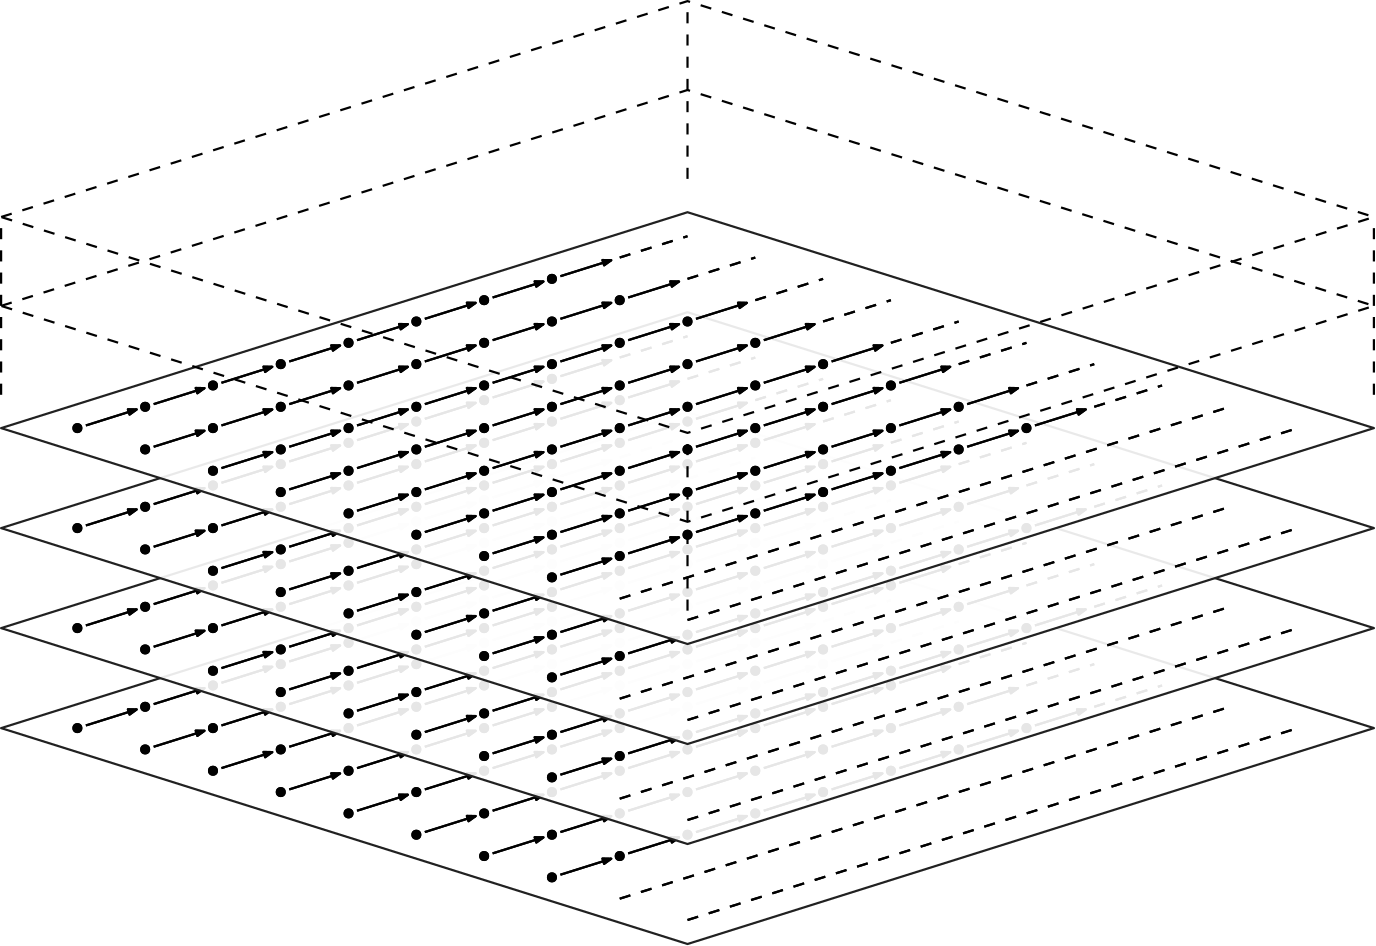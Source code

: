 <?xml version="1.0"?>
<!DOCTYPE ipe SYSTEM "ipe.dtd">
<ipe version="70218" creator="Ipe 7.2.28">
<info created="D:20181016201659" modified="D:20240326222727"/>
<ipestyle name="tungsteno">
<symbol name="arrow/arc(spx)">
<path stroke="sym-stroke" fill="sym-stroke" pen="sym-pen">
0 0 m
-1 0.333 l
-1 -0.333 l
h
</path>
</symbol>
<symbol name="arrow/farc(spx)">
<path stroke="sym-stroke" fill="white" pen="sym-pen">
0 0 m
-1 0.333 l
-1 -0.333 l
h
</path>
</symbol>
<symbol name="arrow/ptarc(spx)">
<path stroke="sym-stroke" fill="sym-stroke" pen="sym-pen">
0 0 m
-1 0.333 l
-0.8 0 l
-1 -0.333 l
h
</path>
</symbol>
<symbol name="arrow/fptarc(spx)">
<path stroke="sym-stroke" fill="white" pen="sym-pen">
0 0 m
-1 0.333 l
-0.8 0 l
-1 -0.333 l
h
</path>
</symbol>
<symbol name="mark/circle(sx)" transformations="translations">
<path fill="sym-stroke">
0.6 0 0 0.6 0 0 e
0.4 0 0 0.4 0 0 e
</path>
</symbol>
<symbol name="mark/disk(sx)" transformations="translations">
<path fill="sym-stroke">
0.6 0 0 0.6 0 0 e
</path>
</symbol>
<symbol name="mark/fdisk(sfx)" transformations="translations">
<group>
<path fill="sym-fill">
0.5 0 0 0.5 0 0 e
</path>
<path fill="sym-stroke" fillrule="eofill">
0.6 0 0 0.6 0 0 e
0.4 0 0 0.4 0 0 e
</path>
</group>
</symbol>
<symbol name="mark/box(sx)" transformations="translations">
<path fill="sym-stroke" fillrule="eofill">
-0.6 -0.6 m
0.6 -0.6 l
0.6 0.6 l
-0.6 0.6 l
h
-0.4 -0.4 m
0.4 -0.4 l
0.4 0.4 l
-0.4 0.4 l
h
</path>
</symbol>
<symbol name="mark/square(sx)" transformations="translations">
<path fill="sym-stroke">
-0.6 -0.6 m
0.6 -0.6 l
0.6 0.6 l
-0.6 0.6 l
h
</path>
</symbol>
<symbol name="mark/fsquare(sfx)" transformations="translations">
<group>
<path fill="sym-fill">
-0.5 -0.5 m
0.5 -0.5 l
0.5 0.5 l
-0.5 0.5 l
h
</path>
<path fill="sym-stroke" fillrule="eofill">
-0.6 -0.6 m
0.6 -0.6 l
0.6 0.6 l
-0.6 0.6 l
h
-0.4 -0.4 m
0.4 -0.4 l
0.4 0.4 l
-0.4 0.4 l
h
</path>
</group>
</symbol>
<symbol name="mark/cross(sx)" transformations="translations">
<group>
<path fill="sym-stroke">
-0.43 -0.57 m
0.57 0.43 l
0.43 0.57 l
-0.57 -0.43 l
h
</path>
<path fill="sym-stroke">
-0.43 0.57 m
0.57 -0.43 l
0.43 -0.57 l
-0.57 0.43 l
h
</path>
</group>
</symbol>
<symbol name="arrow/fnormal(spx)">
<path stroke="sym-stroke" fill="white" pen="sym-pen">
0 0 m
-1 0.333 l
-1 -0.333 l
h
</path>
</symbol>
<symbol name="arrow/pointed(spx)">
<path stroke="sym-stroke" fill="sym-stroke" pen="sym-pen">
0 0 m
-1 0.333 l
-0.8 0 l
-1 -0.333 l
h
</path>
</symbol>
<symbol name="arrow/fpointed(spx)">
<path stroke="sym-stroke" fill="white" pen="sym-pen">
0 0 m
-1 0.333 l
-0.8 0 l
-1 -0.333 l
h
</path>
</symbol>
<symbol name="arrow/linear(spx)">
<path stroke="sym-stroke" pen="sym-pen">
-1 0.333 m
0 0 l
-1 -0.333 l
</path>
</symbol>
<symbol name="arrow/fdouble(spx)">
<path stroke="sym-stroke" fill="white" pen="sym-pen">
0 0 m
-1 0.333 l
-1 -0.333 l
h
-1 0 m
-2 0.333 l
-2 -0.333 l
h
</path>
</symbol>
<symbol name="arrow/double(spx)">
<path stroke="sym-stroke" fill="sym-stroke" pen="sym-pen">
0 0 m
-1 0.333 l
-1 -0.333 l
h
-1 0 m
-2 0.333 l
-2 -0.333 l
h
</path>
</symbol>
<symbol name="arrow/mid-normal(spx)">
<path stroke="sym-stroke" fill="sym-stroke" pen="sym-pen">
0.5 0 m
-0.5 0.333 l
-0.5 -0.333 l
h
</path>
</symbol>
<symbol name="arrow/mid-fnormal(spx)">
<path stroke="sym-stroke" fill="white" pen="sym-pen">
0.5 0 m
-0.5 0.333 l
-0.5 -0.333 l
h
</path>
</symbol>
<symbol name="arrow/mid-pointed(spx)">
<path stroke="sym-stroke" fill="sym-stroke" pen="sym-pen">
0.5 0 m
-0.5 0.333 l
-0.3 0 l
-0.5 -0.333 l
h
</path>
</symbol>
<symbol name="arrow/mid-fpointed(spx)">
<path stroke="sym-stroke" fill="white" pen="sym-pen">
0.5 0 m
-0.5 0.333 l
-0.3 0 l
-0.5 -0.333 l
h
</path>
</symbol>
<symbol name="arrow/mid-double(spx)">
<path stroke="sym-stroke" fill="sym-stroke" pen="sym-pen">
1 0 m
0 0.333 l
0 -0.333 l
h
0 0 m
-1 0.333 l
-1 -0.333 l
h
</path>
</symbol>
<symbol name="arrow/mid-fdouble(spx)">
<path stroke="sym-stroke" fill="white" pen="sym-pen">
1 0 m
0 0.333 l
0 -0.333 l
h
0 0 m
-1 0.333 l
-1 -0.333 l
h
</path>
</symbol>
<anglesize name="22.5 deg" value="22.5"/>
<anglesize name="30 deg" value="30"/>
<anglesize name="45 deg" value="45"/>
<anglesize name="60 deg" value="60"/>
<anglesize name="90 deg" value="90"/>
<arrowsize name="large" value="10"/>
<arrowsize name="small" value="5"/>
<arrowsize name="tiny" value="3"/>
<color name="amber100" value="1 0.925 0.702"/>
<color name="amber200" value="1 0.878 0.51"/>
<color name="amber300" value="1 0.835 0.31"/>
<color name="amber400" value="1 0.792 0.157"/>
<color name="amber500" value="1 0.757 0.027"/>
<color name="amber600" value="1 0.702 0"/>
<color name="amber700" value="1 0.627 0"/>
<color name="amber800" value="1 0.561 0"/>
<color name="amber900" value="1 0.435 0"/>
<color name="blue100" value="0.733 0.871 0.984"/>
<color name="blue200" value="0.565 0.792 0.976"/>
<color name="blue300" value="0.392 0.71 0.965"/>
<color name="blue400" value="0.259 0.647 0.961"/>
<color name="blue500" value="0.129 0.588 0.953"/>
<color name="blue600" value="0.118 0.533 0.898"/>
<color name="blue700" value="0.098 0.463 0.824"/>
<color name="blue800" value="0.082 0.396 0.753"/>
<color name="blue900" value="0.051 0.278 0.631"/>
<color name="bluegray100" value="0.812 0.847 0.863"/>
<color name="bluegray200" value="0.69 0.745 0.773"/>
<color name="bluegray300" value="0.565 0.643 0.682"/>
<color name="bluegray400" value="0.471 0.565 0.612"/>
<color name="bluegray500" value="0.376 0.49 0.545"/>
<color name="bluegray600" value="0.329 0.431 0.478"/>
<color name="bluegray700" value="0.271 0.353 0.392"/>
<color name="bluegray800" value="0.216 0.278 0.31"/>
<color name="bluegray900" value="0.149 0.196 0.22"/>
<color name="brown100" value="0.843 0.8 0.784"/>
<color name="brown200" value="0.737 0.667 0.643"/>
<color name="brown300" value="0.631 0.533 0.498"/>
<color name="brown400" value="0.553 0.431 0.388"/>
<color name="brown500" value="0.475 0.333 0.282"/>
<color name="brown600" value="0.427 0.298 0.255"/>
<color name="brown700" value="0.365 0.251 0.216"/>
<color name="brown800" value="0.306 0.204 0.18"/>
<color name="brown900" value="0.243 0.153 0.137"/>
<color name="cyan100" value="0.698 0.922 0.949"/>
<color name="cyan200" value="0.502 0.871 0.918"/>
<color name="cyan300" value="0.302 0.816 0.882"/>
<color name="cyan400" value="0.149 0.776 0.855"/>
<color name="cyan500" value="0 0.737 0.831"/>
<color name="cyan600" value="0 0.675 0.757"/>
<color name="cyan700" value="0 0.592 0.655"/>
<color name="cyan800" value="0 0.514 0.561"/>
<color name="cyan900" value="0 0.376 0.392"/>
<color name="deeporange100" value="1 0.8 0.737"/>
<color name="deeporange200" value="1 0.671 0.569"/>
<color name="deeporange300" value="1 0.541 0.396"/>
<color name="deeporange400" value="1 0.439 0.263"/>
<color name="deeporange500" value="1 0.341 0.133"/>
<color name="deeporange600" value="0.957 0.318 0.118"/>
<color name="deeporange700" value="0.902 0.29 0.098"/>
<color name="deeporange800" value="0.847 0.263 0.082"/>
<color name="deeporange900" value="0.749 0.212 0.047"/>
<color name="deeppurple100" value="0.82 0.769 0.914"/>
<color name="deeppurple200" value="0.702 0.616 0.859"/>
<color name="deeppurple300" value="0.584 0.459 0.804"/>
<color name="deeppurple400" value="0.494 0.341 0.761"/>
<color name="deeppurple500" value="0.404 0.227 0.718"/>
<color name="deeppurple600" value="0.369 0.208 0.694"/>
<color name="deeppurple700" value="0.318 0.176 0.659"/>
<color name="deeppurple800" value="0.271 0.153 0.627"/>
<color name="deeppurple900" value="0.192 0.106 0.573"/>
<color name="gray100" value="0.961"/>
<color name="gray200" value="0.933"/>
<color name="gray300" value="0.878"/>
<color name="gray400" value="0.741"/>
<color name="gray500" value="0.62"/>
<color name="gray600" value="0.459"/>
<color name="gray700" value="0.38"/>
<color name="gray800" value="0.259"/>
<color name="gray900" value="0.129"/>
<color name="green100" value="0.784 0.902 0.788"/>
<color name="green200" value="0.647 0.839 0.655"/>
<color name="green300" value="0.506 0.78 0.518"/>
<color name="green400" value="0.4 0.733 0.416"/>
<color name="green500" value="0.298 0.686 0.314"/>
<color name="green600" value="0.263 0.627 0.278"/>
<color name="green700" value="0.22 0.557 0.235"/>
<color name="green800" value="0.18 0.49 0.196"/>
<color name="green900" value="0.106 0.369 0.125"/>
<color name="indigo100" value="0.773 0.792 0.914"/>
<color name="indigo200" value="0.624 0.659 0.855"/>
<color name="indigo300" value="0.475 0.525 0.796"/>
<color name="indigo400" value="0.361 0.42 0.753"/>
<color name="indigo500" value="0.247 0.318 0.71"/>
<color name="indigo600" value="0.224 0.286 0.671"/>
<color name="indigo700" value="0.188 0.247 0.624"/>
<color name="indigo800" value="0.157 0.208 0.576"/>
<color name="indigo900" value="0.102 0.137 0.494"/>
<color name="lightblue100" value="0.702 0.898 0.988"/>
<color name="lightblue200" value="0.506 0.831 0.98"/>
<color name="lightblue300" value="0.31 0.765 0.969"/>
<color name="lightblue400" value="0.161 0.714 0.965"/>
<color name="lightblue500" value="0.012 0.663 0.957"/>
<color name="lightblue600" value="0.012 0.608 0.898"/>
<color name="lightblue700" value="0.008 0.533 0.82"/>
<color name="lightblue800" value="0.008 0.467 0.741"/>
<color name="lightblue900" value="0.004 0.341 0.608"/>
<color name="lightgreen100" value="0.863 0.929 0.784"/>
<color name="lightgreen200" value="0.773 0.882 0.647"/>
<color name="lightgreen300" value="0.682 0.835 0.506"/>
<color name="lightgreen400" value="0.612 0.8 0.396"/>
<color name="lightgreen500" value="0.545 0.765 0.29"/>
<color name="lightgreen600" value="0.486 0.702 0.259"/>
<color name="lightgreen700" value="0.408 0.624 0.22"/>
<color name="lightgreen800" value="0.333 0.545 0.184"/>
<color name="lightgreen900" value="0.2 0.412 0.118"/>
<color name="lime100" value="0.941 0.957 0.765"/>
<color name="lime200" value="0.902 0.933 0.612"/>
<color name="lime300" value="0.863 0.906 0.459"/>
<color name="lime400" value="0.831 0.882 0.341"/>
<color name="lime500" value="0.804 0.863 0.224"/>
<color name="lime600" value="0.753 0.792 0.2"/>
<color name="lime700" value="0.686 0.706 0.169"/>
<color name="lime800" value="0.62 0.616 0.141"/>
<color name="lime900" value="0.51 0.467 0.09"/>
<color name="orange100" value="1 0.878 0.698"/>
<color name="orange200" value="1 0.8 0.502"/>
<color name="orange300" value="1 0.718 0.302"/>
<color name="orange400" value="1 0.655 0.149"/>
<color name="orange500" value="1 0.596 0"/>
<color name="orange600" value="0.984 0.549 0"/>
<color name="orange700" value="0.961 0.486 0"/>
<color name="orange800" value="0.937 0.424 0"/>
<color name="orange900" value="0.902 0.318 0"/>
<color name="pink100" value="0.973 0.733 0.816"/>
<color name="pink200" value="0.957 0.561 0.694"/>
<color name="pink300" value="0.941 0.384 0.573"/>
<color name="pink400" value="0.925 0.251 0.478"/>
<color name="pink500" value="0.914 0.118 0.388"/>
<color name="pink600" value="0.847 0.106 0.376"/>
<color name="pink700" value="0.761 0.094 0.357"/>
<color name="pink800" value="0.678 0.078 0.341"/>
<color name="pink900" value="0.533 0.055 0.31"/>
<color name="purple100" value="0.882 0.745 0.906"/>
<color name="purple200" value="0.808 0.576 0.847"/>
<color name="purple300" value="0.729 0.408 0.784"/>
<color name="purple400" value="0.671 0.278 0.737"/>
<color name="purple500" value="0.612 0.153 0.69"/>
<color name="purple600" value="0.557 0.141 0.667"/>
<color name="purple700" value="0.482 0.122 0.635"/>
<color name="purple800" value="0.416 0.106 0.604"/>
<color name="purple900" value="0.29 0.078 0.549"/>
<color name="red100" value="1 0.804 0.824"/>
<color name="red200" value="0.937 0.604 0.604"/>
<color name="red300" value="0.898 0.451 0.451"/>
<color name="red400" value="0.937 0.325 0.314"/>
<color name="red500" value="0.957 0.263 0.212"/>
<color name="red600" value="0.898 0.224 0.208"/>
<color name="red700" value="0.827 0.184 0.184"/>
<color name="red800" value="0.776 0.157 0.157"/>
<color name="red900" value="0.718 0.11 0.11"/>
<color name="teal100" value="0.698 0.875 0.859"/>
<color name="teal200" value="0.502 0.796 0.769"/>
<color name="teal300" value="0.302 0.714 0.675"/>
<color name="teal400" value="0.149 0.651 0.604"/>
<color name="teal500" value="0 0.588 0.533"/>
<color name="teal600" value="0 0.537 0.482"/>
<color name="teal700" value="0 0.475 0.42"/>
<color name="teal800" value="0 0.412 0.361"/>
<color name="teal900" value="0 0.302 0.251"/>
<color name="yellow100" value="1 0.976 0.769"/>
<color name="yellow200" value="1 0.961 0.616"/>
<color name="yellow300" value="1 0.945 0.463"/>
<color name="yellow400" value="1 0.933 0.345"/>
<color name="yellow500" value="1 0.922 0.231"/>
<color name="yellow600" value="0.992 0.847 0.208"/>
<color name="yellow700" value="0.984 0.753 0.176"/>
<color name="yellow800" value="0.976 0.659 0.145"/>
<color name="yellow900" value="0.961 0.498 0.09"/>
<dashstyle name="dash dot dotted" value="[4 2 1 2 1 2] 0"/>
<dashstyle name="dash dotted" value="[4 2 1 2] 0"/>
<dashstyle name="dashed" value="[4] 0"/>
<dashstyle name="dotted" value="[1 3] 0"/>
<gridsize name="10 pts (~3.5 mm)" value="10"/>
<gridsize name="14 pts (~5 mm)" value="14"/>
<gridsize name="16 pts (~6 mm)" value="16"/>
<gridsize name="20 pts (~7 mm)" value="20"/>
<gridsize name="28 pts (~10 mm)" value="28"/>
<gridsize name="32 pts (~12 mm)" value="32"/>
<gridsize name="4 pts" value="4"/>
<gridsize name="56 pts (~20 mm)" value="56"/>
<gridsize name="8 pts (~3 mm)" value="8"/>
<opacity name="10%" value="0.1"/>
<opacity name="20%" value="0.2"/>
<opacity name="30%" value="0.3"/>
<opacity name="40%" value="0.4"/>
<opacity name="50%" value="0.5"/>
<opacity name="60%" value="0.6"/>
<opacity name="70%" value="0.7"/>
<opacity name="80%" value="0.8"/>
<opacity name="90%" value="0.9"/>
<pen name="fat" value="1.2"/>
<pen name="heavier" value="0.8"/>
<pen name="ultrafat" value="2"/>
<symbolsize name="large" value="5"/>
<symbolsize name="small" value="2"/>
<symbolsize name="tiny" value="1.1"/>
<textsize name="Huge" value="\Huge"/>
<textsize name="LARGE" value="\LARGE"/>
<textsize name="Large" value="\Large"/>
<textsize name="footnote" value="\footnotesize"/>
<textsize name="huge" value="\huge"/>
<textsize name="large" value="\large"/>
<textsize name="script" value="\scriptsize"/>
<textsize name="small" value="\small"/>
<textsize name="tiny" value="\tiny"/>
<textstyle name="center" begin="\begin{center}" end="\end{center}"/>
<textstyle name="item" begin="\begin{itemize}\item{}" end="\end{itemize}"/>
<textstyle name="itemize" begin="\begin{itemize}" end="\end{itemize}"/>
<tiling name="falling" angle="-60" step="4" width="1"/>
<tiling name="rising" angle="30" step="4" width="1"/>
</ipestyle>
<page>
<layer name="alpha"/>
<view layers="alpha" active="alpha"/>
<group layer="alpha">
<path matrix="1.125 0 0 1.125 -38 -57.1798" stroke="0.129" fill="white" pen="heavier" opacity="90%" stroke-opacity="opaque">
84.3532 457.438 m
304 526.523 l
523.647 457.438 l
304 388.353 l
h
</path>
<use matrix="0.762662 0.239878 -0.762662 0.239878 645.673 250.183" name="mark/disk(sx)" pos="64 704" size="normal" stroke="black"/>
<use matrix="0.762662 0.239878 -0.762662 0.239878 645.673 250.183" name="mark/disk(sx)" pos="96 704" size="normal" stroke="black"/>
<use matrix="0.762662 0.239878 -0.762662 0.239878 645.673 250.183" name="mark/disk(sx)" pos="128 704" size="normal" stroke="black"/>
<use matrix="0.762662 0.239878 -0.762662 0.239878 645.673 250.183" name="mark/disk(sx)" pos="160 704" size="normal" stroke="black"/>
<use matrix="0.762662 0.239878 -0.762662 0.239878 645.673 250.183" name="mark/disk(sx)" pos="192 704" size="normal" stroke="black"/>
<use matrix="0.762662 0.239878 -0.762662 0.239878 645.673 250.183" name="mark/disk(sx)" pos="224 704" size="normal" stroke="black"/>
<use matrix="0.762662 0.239878 -0.762662 0.239878 645.673 250.183" name="mark/disk(sx)" pos="256 704" size="normal" stroke="black"/>
<use matrix="0.762662 0.239878 -0.762662 0.239878 645.673 250.183" name="mark/disk(sx)" pos="288 704" size="normal" stroke="black"/>
<path matrix="0.762662 0.239878 -0.762662 0.239878 645.673 250.183" stroke="black" pen="heavier" arrow="normal/tiny" opacity="90%" stroke-opacity="opaque">
68 704 m
92 704 l
</path>
<path matrix="0.762662 0.239878 -0.762662 0.239878 670.078 257.859" stroke="black" pen="heavier" arrow="normal/tiny" opacity="90%" stroke-opacity="opaque">
68 704 m
92 704 l
</path>
<path matrix="0.762662 0.239878 -0.762662 0.239878 694.483 265.536" stroke="black" pen="heavier" arrow="normal/tiny" opacity="90%" stroke-opacity="opaque">
68 704 m
92 704 l
</path>
<path matrix="0.762662 0.239878 -0.762662 0.239878 718.888 273.212" stroke="black" pen="heavier" arrow="normal/tiny" opacity="90%" stroke-opacity="opaque">
68 704 m
92 704 l
</path>
<path matrix="0.762662 0.239878 -0.762662 0.239878 743.294 280.888" stroke="black" pen="heavier" arrow="normal/tiny" opacity="90%" stroke-opacity="opaque">
68 704 m
92 704 l
</path>
<path matrix="0.762662 0.239878 -0.762662 0.239878 767.699 288.564" stroke="black" pen="heavier" arrow="normal/tiny" opacity="90%" stroke-opacity="opaque">
68 704 m
92 704 l
</path>
<path matrix="0.762662 0.239878 -0.762662 0.239878 792.104 296.24" stroke="black" pen="heavier" arrow="normal/tiny" opacity="90%" stroke-opacity="opaque">
68 704 m
92 704 l
</path>
<path matrix="0.762662 0.239878 -0.762662 0.239878 816.509 303.916" stroke="black" pen="heavier" arrow="normal/tiny" opacity="90%" stroke-opacity="opaque">
68 704 m
92 704 l
</path>
<path matrix="0.762662 0.239878 -0.762662 0.239878 670.078 242.507" stroke="black" dash="dashed" pen="heavier" opacity="90%" stroke-opacity="opaque">
320 736 m
352 736 l
</path>
<use matrix="0.762662 0.239878 -0.762662 0.239878 621.268 257.859" name="mark/disk(sx)" pos="64 704" size="normal" stroke="black"/>
<use matrix="0.762662 0.239878 -0.762662 0.239878 621.268 257.859" name="mark/disk(sx)" pos="96 704" size="normal" stroke="black"/>
<use matrix="0.762662 0.239878 -0.762662 0.239878 621.268 257.859" name="mark/disk(sx)" pos="128 704" size="normal" stroke="black"/>
<use matrix="0.762662 0.239878 -0.762662 0.239878 621.268 257.859" name="mark/disk(sx)" pos="160 704" size="normal" stroke="black"/>
<use matrix="0.762662 0.239878 -0.762662 0.239878 621.268 257.859" name="mark/disk(sx)" pos="192 704" size="normal" stroke="black"/>
<use matrix="0.762662 0.239878 -0.762662 0.239878 621.268 257.859" name="mark/disk(sx)" pos="224 704" size="normal" stroke="black"/>
<use matrix="0.762662 0.239878 -0.762662 0.239878 621.268 257.859" name="mark/disk(sx)" pos="256 704" size="normal" stroke="black"/>
<use matrix="0.762662 0.239878 -0.762662 0.239878 621.268 257.859" name="mark/disk(sx)" pos="288 704" size="normal" stroke="black"/>
<path matrix="0.762662 0.239878 -0.762662 0.239878 621.268 257.859" stroke="black" pen="heavier" arrow="normal/tiny" opacity="90%" stroke-opacity="opaque">
68 704 m
92 704 l
</path>
<path matrix="0.762662 0.239878 -0.762662 0.239878 645.673 265.536" stroke="black" pen="heavier" arrow="normal/tiny" opacity="90%" stroke-opacity="opaque">
68 704 m
92 704 l
</path>
<path matrix="0.762662 0.239878 -0.762662 0.239878 670.078 273.212" stroke="black" pen="heavier" arrow="normal/tiny" opacity="90%" stroke-opacity="opaque">
68 704 m
92 704 l
</path>
<path matrix="0.762662 0.239878 -0.762662 0.239878 694.483 280.888" stroke="black" pen="heavier" arrow="normal/tiny" opacity="90%" stroke-opacity="opaque">
68 704 m
92 704 l
</path>
<path matrix="0.762662 0.239878 -0.762662 0.239878 718.888 288.564" stroke="black" pen="heavier" arrow="normal/tiny" opacity="90%" stroke-opacity="opaque">
68 704 m
92 704 l
</path>
<path matrix="0.762662 0.239878 -0.762662 0.239878 743.294 296.24" stroke="black" pen="heavier" arrow="normal/tiny" opacity="90%" stroke-opacity="opaque">
68 704 m
92 704 l
</path>
<path matrix="0.762662 0.239878 -0.762662 0.239878 767.699 303.916" stroke="black" pen="heavier" arrow="normal/tiny" opacity="90%" stroke-opacity="opaque">
68 704 m
92 704 l
</path>
<path matrix="0.762662 0.239878 -0.762662 0.239878 792.104 311.592" stroke="black" pen="heavier" arrow="normal/tiny" opacity="90%" stroke-opacity="opaque">
68 704 m
92 704 l
</path>
<path matrix="0.762662 0.239878 -0.762662 0.239878 645.673 250.183" stroke="black" dash="dashed" pen="heavier" opacity="90%" stroke-opacity="opaque">
320 736 m
352 736 l
</path>
<use matrix="0.762662 0.239878 -0.762662 0.239878 596.862 265.536" name="mark/disk(sx)" pos="64 704" size="normal" stroke="black"/>
<use matrix="0.762662 0.239878 -0.762662 0.239878 596.862 265.536" name="mark/disk(sx)" pos="96 704" size="normal" stroke="black"/>
<use matrix="0.762662 0.239878 -0.762662 0.239878 596.862 265.536" name="mark/disk(sx)" pos="128 704" size="normal" stroke="black"/>
<use matrix="0.762662 0.239878 -0.762662 0.239878 596.862 265.536" name="mark/disk(sx)" pos="160 704" size="normal" stroke="black"/>
<use matrix="0.762662 0.239878 -0.762662 0.239878 596.862 265.536" name="mark/disk(sx)" pos="192 704" size="normal" stroke="black"/>
<use matrix="0.762662 0.239878 -0.762662 0.239878 596.862 265.536" name="mark/disk(sx)" pos="224 704" size="normal" stroke="black"/>
<use matrix="0.762662 0.239878 -0.762662 0.239878 596.862 265.536" name="mark/disk(sx)" pos="256 704" size="normal" stroke="black"/>
<use matrix="0.762662 0.239878 -0.762662 0.239878 596.862 265.536" name="mark/disk(sx)" pos="288 704" size="normal" stroke="black"/>
<path matrix="0.762662 0.239878 -0.762662 0.239878 596.862 265.536" stroke="black" pen="heavier" arrow="normal/tiny" opacity="90%" stroke-opacity="opaque">
68 704 m
92 704 l
</path>
<path matrix="0.762662 0.239878 -0.762662 0.239878 621.268 273.212" stroke="black" pen="heavier" arrow="normal/tiny" opacity="90%" stroke-opacity="opaque">
68 704 m
92 704 l
</path>
<path matrix="0.762662 0.239878 -0.762662 0.239878 645.673 280.888" stroke="black" pen="heavier" arrow="normal/tiny" opacity="90%" stroke-opacity="opaque">
68 704 m
92 704 l
</path>
<path matrix="0.762662 0.239878 -0.762662 0.239878 670.078 288.564" stroke="black" pen="heavier" arrow="normal/tiny" opacity="90%" stroke-opacity="opaque">
68 704 m
92 704 l
</path>
<path matrix="0.762662 0.239878 -0.762662 0.239878 694.483 296.24" stroke="black" pen="heavier" arrow="normal/tiny" opacity="90%" stroke-opacity="opaque">
68 704 m
92 704 l
</path>
<path matrix="0.762662 0.239878 -0.762662 0.239878 718.888 303.916" stroke="black" pen="heavier" arrow="normal/tiny" opacity="90%" stroke-opacity="opaque">
68 704 m
92 704 l
</path>
<path matrix="0.762662 0.239878 -0.762662 0.239878 743.294 311.592" stroke="black" pen="heavier" arrow="normal/tiny" opacity="90%" stroke-opacity="opaque">
68 704 m
92 704 l
</path>
<path matrix="0.762662 0.239878 -0.762662 0.239878 767.699 319.268" stroke="black" pen="heavier" arrow="normal/tiny" opacity="90%" stroke-opacity="opaque">
68 704 m
92 704 l
</path>
<path matrix="0.762662 0.239878 -0.762662 0.239878 621.268 257.859" stroke="black" dash="dashed" pen="heavier" opacity="90%" stroke-opacity="opaque">
320 736 m
352 736 l
</path>
<use matrix="0.762662 0.239878 -0.762662 0.239878 572.457 273.212" name="mark/disk(sx)" pos="64 704" size="normal" stroke="black"/>
<use matrix="0.762662 0.239878 -0.762662 0.239878 572.457 273.212" name="mark/disk(sx)" pos="96 704" size="normal" stroke="black"/>
<use matrix="0.762662 0.239878 -0.762662 0.239878 572.457 273.212" name="mark/disk(sx)" pos="128 704" size="normal" stroke="black"/>
<use matrix="0.762662 0.239878 -0.762662 0.239878 572.457 273.212" name="mark/disk(sx)" pos="160 704" size="normal" stroke="black"/>
<use matrix="0.762662 0.239878 -0.762662 0.239878 572.457 273.212" name="mark/disk(sx)" pos="192 704" size="normal" stroke="black"/>
<use matrix="0.762662 0.239878 -0.762662 0.239878 572.457 273.212" name="mark/disk(sx)" pos="224 704" size="normal" stroke="black"/>
<use matrix="0.762662 0.239878 -0.762662 0.239878 572.457 273.212" name="mark/disk(sx)" pos="256 704" size="normal" stroke="black"/>
<use matrix="0.762662 0.239878 -0.762662 0.239878 572.457 273.212" name="mark/disk(sx)" pos="288 704" size="normal" stroke="black"/>
<path matrix="0.762662 0.239878 -0.762662 0.239878 572.457 273.212" stroke="black" pen="heavier" arrow="normal/tiny" opacity="90%" stroke-opacity="opaque">
68 704 m
92 704 l
</path>
<path matrix="0.762662 0.239878 -0.762662 0.239878 596.862 280.888" stroke="black" pen="heavier" arrow="normal/tiny" opacity="90%" stroke-opacity="opaque">
68 704 m
92 704 l
</path>
<path matrix="0.762662 0.239878 -0.762662 0.239878 621.268 288.564" stroke="black" pen="heavier" arrow="normal/tiny" opacity="90%" stroke-opacity="opaque">
68 704 m
92 704 l
</path>
<path matrix="0.762662 0.239878 -0.762662 0.239878 645.673 296.24" stroke="black" pen="heavier" arrow="normal/tiny" opacity="90%" stroke-opacity="opaque">
68 704 m
92 704 l
</path>
<path matrix="0.762662 0.239878 -0.762662 0.239878 670.078 303.916" stroke="black" pen="heavier" arrow="normal/tiny" opacity="90%" stroke-opacity="opaque">
68 704 m
92 704 l
</path>
<path matrix="0.762662 0.239878 -0.762662 0.239878 694.483 311.592" stroke="black" pen="heavier" arrow="normal/tiny" opacity="90%" stroke-opacity="opaque">
68 704 m
92 704 l
</path>
<path matrix="0.762662 0.239878 -0.762662 0.239878 718.888 319.268" stroke="black" pen="heavier" arrow="normal/tiny" opacity="90%" stroke-opacity="opaque">
68 704 m
92 704 l
</path>
<path matrix="0.762662 0.239878 -0.762662 0.239878 743.294 326.944" stroke="black" pen="heavier" arrow="normal/tiny" opacity="90%" stroke-opacity="opaque">
68 704 m
92 704 l
</path>
<path matrix="0.762662 0.239878 -0.762662 0.239878 596.862 265.536" stroke="black" dash="dashed" pen="heavier" opacity="90%" stroke-opacity="opaque">
320 736 m
352 736 l
</path>
<use matrix="0.762662 0.239878 -0.762662 0.239878 743.294 219.479" name="mark/disk(sx)" pos="64 704" size="normal" stroke="black"/>
<use matrix="0.762662 0.239878 -0.762662 0.239878 743.294 219.479" name="mark/disk(sx)" pos="96 704" size="normal" stroke="black"/>
<use matrix="0.762662 0.239878 -0.762662 0.239878 743.294 219.479" name="mark/disk(sx)" pos="128 704" size="normal" stroke="black"/>
<use matrix="0.762662 0.239878 -0.762662 0.239878 743.294 219.479" name="mark/disk(sx)" pos="160 704" size="normal" stroke="black"/>
<use matrix="0.762662 0.239878 -0.762662 0.239878 743.294 219.479" name="mark/disk(sx)" pos="192 704" size="normal" stroke="black"/>
<use matrix="0.762662 0.239878 -0.762662 0.239878 743.294 219.479" name="mark/disk(sx)" pos="224 704" size="normal" stroke="black"/>
<use matrix="0.762662 0.239878 -0.762662 0.239878 743.294 219.479" name="mark/disk(sx)" pos="256 704" size="normal" stroke="black"/>
<use matrix="0.762662 0.239878 -0.762662 0.239878 743.294 219.479" name="mark/disk(sx)" pos="288 704" size="normal" stroke="black"/>
<path matrix="0.762662 0.239878 -0.762662 0.239878 743.294 219.479" stroke="black" pen="heavier" arrow="normal/tiny" opacity="90%" stroke-opacity="opaque">
68 704 m
92 704 l
</path>
<path matrix="0.762662 0.239878 -0.762662 0.239878 767.699 227.155" stroke="black" pen="heavier" arrow="normal/tiny" opacity="90%" stroke-opacity="opaque">
68 704 m
92 704 l
</path>
<path matrix="0.762662 0.239878 -0.762662 0.239878 792.104 234.831" stroke="black" pen="heavier" arrow="normal/tiny" opacity="90%" stroke-opacity="opaque">
68 704 m
92 704 l
</path>
<path matrix="0.762662 0.239878 -0.762662 0.239878 816.509 242.507" stroke="black" pen="heavier" arrow="normal/tiny" opacity="90%" stroke-opacity="opaque">
68 704 m
92 704 l
</path>
<path matrix="0.762662 0.239878 -0.762662 0.239878 840.914 250.183" stroke="black" pen="heavier" arrow="normal/tiny" opacity="90%" stroke-opacity="opaque">
68 704 m
92 704 l
</path>
<path matrix="0.762662 0.239878 -0.762662 0.239878 865.319 257.859" stroke="black" pen="heavier" arrow="normal/tiny" opacity="90%" stroke-opacity="opaque">
68 704 m
92 704 l
</path>
<path matrix="0.762662 0.239878 -0.762662 0.239878 889.725 265.536" stroke="black" pen="heavier" arrow="normal/tiny" opacity="90%" stroke-opacity="opaque">
68 704 m
92 704 l
</path>
<path matrix="0.762662 0.239878 -0.762662 0.239878 914.13 273.212" stroke="black" pen="heavier" arrow="normal/tiny" opacity="90%" stroke-opacity="opaque">
68 704 m
92 704 l
</path>
<path matrix="0.762662 0.239878 -0.762662 0.239878 767.699 211.803" stroke="black" dash="dashed" pen="heavier" opacity="90%" stroke-opacity="opaque">
320 736 m
352 736 l
</path>
<use matrix="0.762662 0.239878 -0.762662 0.239878 718.888 227.155" name="mark/disk(sx)" pos="64 704" size="normal" stroke="black"/>
<use matrix="0.762662 0.239878 -0.762662 0.239878 718.888 227.155" name="mark/disk(sx)" pos="96 704" size="normal" stroke="black"/>
<use matrix="0.762662 0.239878 -0.762662 0.239878 718.888 227.155" name="mark/disk(sx)" pos="128 704" size="normal" stroke="black"/>
<use matrix="0.762662 0.239878 -0.762662 0.239878 718.888 227.155" name="mark/disk(sx)" pos="160 704" size="normal" stroke="black"/>
<use matrix="0.762662 0.239878 -0.762662 0.239878 718.888 227.155" name="mark/disk(sx)" pos="192 704" size="normal" stroke="black"/>
<use matrix="0.762662 0.239878 -0.762662 0.239878 718.888 227.155" name="mark/disk(sx)" pos="224 704" size="normal" stroke="black"/>
<use matrix="0.762662 0.239878 -0.762662 0.239878 718.888 227.155" name="mark/disk(sx)" pos="256 704" size="normal" stroke="black"/>
<use matrix="0.762662 0.239878 -0.762662 0.239878 718.888 227.155" name="mark/disk(sx)" pos="288 704" size="normal" stroke="black"/>
<path matrix="0.762662 0.239878 -0.762662 0.239878 718.888 227.155" stroke="black" pen="heavier" arrow="normal/tiny" opacity="90%" stroke-opacity="opaque">
68 704 m
92 704 l
</path>
<path matrix="0.762662 0.239878 -0.762662 0.239878 743.294 234.831" stroke="black" pen="heavier" arrow="normal/tiny" opacity="90%" stroke-opacity="opaque">
68 704 m
92 704 l
</path>
<path matrix="0.762662 0.239878 -0.762662 0.239878 767.699 242.507" stroke="black" pen="heavier" arrow="normal/tiny" opacity="90%" stroke-opacity="opaque">
68 704 m
92 704 l
</path>
<path matrix="0.762662 0.239878 -0.762662 0.239878 792.104 250.183" stroke="black" pen="heavier" arrow="normal/tiny" opacity="90%" stroke-opacity="opaque">
68 704 m
92 704 l
</path>
<path matrix="0.762662 0.239878 -0.762662 0.239878 816.509 257.859" stroke="black" pen="heavier" arrow="normal/tiny" opacity="90%" stroke-opacity="opaque">
68 704 m
92 704 l
</path>
<path matrix="0.762662 0.239878 -0.762662 0.239878 840.914 265.536" stroke="black" pen="heavier" arrow="normal/tiny" opacity="90%" stroke-opacity="opaque">
68 704 m
92 704 l
</path>
<path matrix="0.762662 0.239878 -0.762662 0.239878 865.319 273.212" stroke="black" pen="heavier" arrow="normal/tiny" opacity="90%" stroke-opacity="opaque">
68 704 m
92 704 l
</path>
<path matrix="0.762662 0.239878 -0.762662 0.239878 889.725 280.888" stroke="black" pen="heavier" arrow="normal/tiny" opacity="90%" stroke-opacity="opaque">
68 704 m
92 704 l
</path>
<path matrix="0.762662 0.239878 -0.762662 0.239878 743.294 219.479" stroke="black" dash="dashed" pen="heavier" opacity="90%" stroke-opacity="opaque">
320 736 m
352 736 l
</path>
<use matrix="0.762662 0.239878 -0.762662 0.239878 694.483 234.831" name="mark/disk(sx)" pos="64 704" size="normal" stroke="black"/>
<use matrix="0.762662 0.239878 -0.762662 0.239878 694.483 234.831" name="mark/disk(sx)" pos="96 704" size="normal" stroke="black"/>
<use matrix="0.762662 0.239878 -0.762662 0.239878 694.483 234.831" name="mark/disk(sx)" pos="128 704" size="normal" stroke="black"/>
<use matrix="0.762662 0.239878 -0.762662 0.239878 694.483 234.831" name="mark/disk(sx)" pos="160 704" size="normal" stroke="black"/>
<use matrix="0.762662 0.239878 -0.762662 0.239878 694.483 234.831" name="mark/disk(sx)" pos="192 704" size="normal" stroke="black"/>
<use matrix="0.762662 0.239878 -0.762662 0.239878 694.483 234.831" name="mark/disk(sx)" pos="224 704" size="normal" stroke="black"/>
<use matrix="0.762662 0.239878 -0.762662 0.239878 694.483 234.831" name="mark/disk(sx)" pos="256 704" size="normal" stroke="black"/>
<use matrix="0.762662 0.239878 -0.762662 0.239878 694.483 234.831" name="mark/disk(sx)" pos="288 704" size="normal" stroke="black"/>
<path matrix="0.762662 0.239878 -0.762662 0.239878 694.483 234.831" stroke="black" pen="heavier" arrow="normal/tiny" opacity="90%" stroke-opacity="opaque">
68 704 m
92 704 l
</path>
<path matrix="0.762662 0.239878 -0.762662 0.239878 718.888 242.507" stroke="black" pen="heavier" arrow="normal/tiny" opacity="90%" stroke-opacity="opaque">
68 704 m
92 704 l
</path>
<path matrix="0.762662 0.239878 -0.762662 0.239878 743.294 250.183" stroke="black" pen="heavier" arrow="normal/tiny" opacity="90%" stroke-opacity="opaque">
68 704 m
92 704 l
</path>
<path matrix="0.762662 0.239878 -0.762662 0.239878 767.699 257.859" stroke="black" pen="heavier" arrow="normal/tiny" opacity="90%" stroke-opacity="opaque">
68 704 m
92 704 l
</path>
<path matrix="0.762662 0.239878 -0.762662 0.239878 792.104 265.536" stroke="black" pen="heavier" arrow="normal/tiny" opacity="90%" stroke-opacity="opaque">
68 704 m
92 704 l
</path>
<path matrix="0.762662 0.239878 -0.762662 0.239878 816.509 273.212" stroke="black" pen="heavier" arrow="normal/tiny" opacity="90%" stroke-opacity="opaque">
68 704 m
92 704 l
</path>
<path matrix="0.762662 0.239878 -0.762662 0.239878 840.914 280.888" stroke="black" pen="heavier" arrow="normal/tiny" opacity="90%" stroke-opacity="opaque">
68 704 m
92 704 l
</path>
<path matrix="0.762662 0.239878 -0.762662 0.239878 865.319 288.564" stroke="black" pen="heavier" arrow="normal/tiny" opacity="90%" stroke-opacity="opaque">
68 704 m
92 704 l
</path>
<path matrix="0.762662 0.239878 -0.762662 0.239878 718.888 227.155" stroke="black" dash="dashed" pen="heavier" opacity="90%" stroke-opacity="opaque">
320 736 m
352 736 l
</path>
<use matrix="0.762662 0.239878 -0.762662 0.239878 670.078 242.507" name="mark/disk(sx)" pos="64 704" size="normal" stroke="black"/>
<use matrix="0.762662 0.239878 -0.762662 0.239878 670.078 242.507" name="mark/disk(sx)" pos="96 704" size="normal" stroke="black"/>
<use matrix="0.762662 0.239878 -0.762662 0.239878 670.078 242.507" name="mark/disk(sx)" pos="128 704" size="normal" stroke="black"/>
<use matrix="0.762662 0.239878 -0.762662 0.239878 670.078 242.507" name="mark/disk(sx)" pos="160 704" size="normal" stroke="black"/>
<use matrix="0.762662 0.239878 -0.762662 0.239878 670.078 242.507" name="mark/disk(sx)" pos="192 704" size="normal" stroke="black"/>
<use matrix="0.762662 0.239878 -0.762662 0.239878 670.078 242.507" name="mark/disk(sx)" pos="224 704" size="normal" stroke="black"/>
<use matrix="0.762662 0.239878 -0.762662 0.239878 670.078 242.507" name="mark/disk(sx)" pos="256 704" size="normal" stroke="black"/>
<use matrix="0.762662 0.239878 -0.762662 0.239878 670.078 242.507" name="mark/disk(sx)" pos="288 704" size="normal" stroke="black"/>
<path matrix="0.762662 0.239878 -0.762662 0.239878 670.078 242.507" stroke="black" pen="heavier" arrow="normal/tiny" opacity="90%" stroke-opacity="opaque">
68 704 m
92 704 l
</path>
<path matrix="0.762662 0.239878 -0.762662 0.239878 694.483 250.183" stroke="black" pen="heavier" arrow="normal/tiny" opacity="90%" stroke-opacity="opaque">
68 704 m
92 704 l
</path>
<path matrix="0.762662 0.239878 -0.762662 0.239878 718.888 257.859" stroke="black" pen="heavier" arrow="normal/tiny" opacity="90%" stroke-opacity="opaque">
68 704 m
92 704 l
</path>
<path matrix="0.762662 0.239878 -0.762662 0.239878 743.294 265.536" stroke="black" pen="heavier" arrow="normal/tiny" opacity="90%" stroke-opacity="opaque">
68 704 m
92 704 l
</path>
<path matrix="0.762662 0.239878 -0.762662 0.239878 767.699 273.212" stroke="black" pen="heavier" arrow="normal/tiny" opacity="90%" stroke-opacity="opaque">
68 704 m
92 704 l
</path>
<path matrix="0.762662 0.239878 -0.762662 0.239878 792.104 280.888" stroke="black" pen="heavier" arrow="normal/tiny" opacity="90%" stroke-opacity="opaque">
68 704 m
92 704 l
</path>
<path matrix="0.762662 0.239878 -0.762662 0.239878 816.509 288.564" stroke="black" pen="heavier" arrow="normal/tiny" opacity="90%" stroke-opacity="opaque">
68 704 m
92 704 l
</path>
<path matrix="0.762662 0.239878 -0.762662 0.239878 840.914 296.24" stroke="black" pen="heavier" arrow="normal/tiny" opacity="90%" stroke-opacity="opaque">
68 704 m
92 704 l
</path>
<path matrix="0.762662 0.239878 -0.762662 0.239878 694.483 234.831" stroke="black" dash="dashed" pen="heavier" opacity="90%" stroke-opacity="opaque">
320 736 m
352 736 l
</path>
<path matrix="0.762662 0.239878 -0.762662 0.239878 328.405 349.973" stroke="black" dash="dashed" pen="heavier" opacity="90%" stroke-opacity="opaque">
64 128 m
352 128 l
</path>
<path matrix="0.762662 0.239878 -0.762662 0.239878 352.81 342.297" stroke="black" dash="dashed" pen="heavier" opacity="90%" stroke-opacity="opaque">
64 128 m
352 128 l
</path>
<group>
<use matrix="0.762662 0.239878 -0.762662 0.239878 645.673 250.183" name="mark/disk(sx)" pos="64 704" size="normal" stroke="black"/>
<use matrix="0.762662 0.239878 -0.762662 0.239878 645.673 250.183" name="mark/disk(sx)" pos="96 704" size="normal" stroke="black"/>
<use matrix="0.762662 0.239878 -0.762662 0.239878 645.673 250.183" name="mark/disk(sx)" pos="128 704" size="normal" stroke="black"/>
<use matrix="0.762662 0.239878 -0.762662 0.239878 645.673 250.183" name="mark/disk(sx)" pos="160 704" size="normal" stroke="black"/>
<use matrix="0.762662 0.239878 -0.762662 0.239878 645.673 250.183" name="mark/disk(sx)" pos="192 704" size="normal" stroke="black"/>
<use matrix="0.762662 0.239878 -0.762662 0.239878 645.673 250.183" name="mark/disk(sx)" pos="224 704" size="normal" stroke="black"/>
<use matrix="0.762662 0.239878 -0.762662 0.239878 645.673 250.183" name="mark/disk(sx)" pos="256 704" size="normal" stroke="black"/>
<use matrix="0.762662 0.239878 -0.762662 0.239878 645.673 250.183" name="mark/disk(sx)" pos="288 704" size="normal" stroke="black"/>
<path matrix="0.762662 0.239878 -0.762662 0.239878 645.673 250.183" stroke="black" pen="heavier" arrow="normal/tiny" opacity="90%" stroke-opacity="opaque">
68 704 m
92 704 l
</path>
<path matrix="0.762662 0.239878 -0.762662 0.239878 670.078 257.859" stroke="black" pen="heavier" arrow="normal/tiny" opacity="90%" stroke-opacity="opaque">
68 704 m
92 704 l
</path>
<path matrix="0.762662 0.239878 -0.762662 0.239878 694.483 265.536" stroke="black" pen="heavier" arrow="normal/tiny" opacity="90%" stroke-opacity="opaque">
68 704 m
92 704 l
</path>
<path matrix="0.762662 0.239878 -0.762662 0.239878 718.888 273.212" stroke="black" pen="heavier" arrow="normal/tiny" opacity="90%" stroke-opacity="opaque">
68 704 m
92 704 l
</path>
<path matrix="0.762662 0.239878 -0.762662 0.239878 743.294 280.888" stroke="black" pen="heavier" arrow="normal/tiny" opacity="90%" stroke-opacity="opaque">
68 704 m
92 704 l
</path>
<path matrix="0.762662 0.239878 -0.762662 0.239878 767.699 288.564" stroke="black" pen="heavier" arrow="normal/tiny" opacity="90%" stroke-opacity="opaque">
68 704 m
92 704 l
</path>
<path matrix="0.762662 0.239878 -0.762662 0.239878 792.104 296.24" stroke="black" pen="heavier" arrow="normal/tiny" opacity="90%" stroke-opacity="opaque">
68 704 m
92 704 l
</path>
<path matrix="0.762662 0.239878 -0.762662 0.239878 816.509 303.916" stroke="black" pen="heavier" arrow="normal/tiny" opacity="90%" stroke-opacity="opaque">
68 704 m
92 704 l
</path>
<path matrix="0.762662 0.239878 -0.762662 0.239878 670.078 242.507" stroke="black" dash="dashed" pen="heavier" opacity="90%" stroke-opacity="opaque">
320 736 m
352 736 l
</path>
<use matrix="0.762662 0.239878 -0.762662 0.239878 621.268 257.859" name="mark/disk(sx)" pos="64 704" size="normal" stroke="black"/>
<use matrix="0.762662 0.239878 -0.762662 0.239878 621.268 257.859" name="mark/disk(sx)" pos="96 704" size="normal" stroke="black"/>
<use matrix="0.762662 0.239878 -0.762662 0.239878 621.268 257.859" name="mark/disk(sx)" pos="128 704" size="normal" stroke="black"/>
<use matrix="0.762662 0.239878 -0.762662 0.239878 621.268 257.859" name="mark/disk(sx)" pos="160 704" size="normal" stroke="black"/>
<use matrix="0.762662 0.239878 -0.762662 0.239878 621.268 257.859" name="mark/disk(sx)" pos="192 704" size="normal" stroke="black"/>
<use matrix="0.762662 0.239878 -0.762662 0.239878 621.268 257.859" name="mark/disk(sx)" pos="224 704" size="normal" stroke="black"/>
<use matrix="0.762662 0.239878 -0.762662 0.239878 621.268 257.859" name="mark/disk(sx)" pos="256 704" size="normal" stroke="black"/>
<use matrix="0.762662 0.239878 -0.762662 0.239878 621.268 257.859" name="mark/disk(sx)" pos="288 704" size="normal" stroke="black"/>
<path matrix="0.762662 0.239878 -0.762662 0.239878 621.268 257.859" stroke="black" pen="heavier" arrow="normal/tiny" opacity="90%" stroke-opacity="opaque">
68 704 m
92 704 l
</path>
<path matrix="0.762662 0.239878 -0.762662 0.239878 645.673 265.536" stroke="black" pen="heavier" arrow="normal/tiny" opacity="90%" stroke-opacity="opaque">
68 704 m
92 704 l
</path>
<path matrix="0.762662 0.239878 -0.762662 0.239878 670.078 273.212" stroke="black" pen="heavier" arrow="normal/tiny" opacity="90%" stroke-opacity="opaque">
68 704 m
92 704 l
</path>
<path matrix="0.762662 0.239878 -0.762662 0.239878 694.483 280.888" stroke="black" pen="heavier" arrow="normal/tiny" opacity="90%" stroke-opacity="opaque">
68 704 m
92 704 l
</path>
<path matrix="0.762662 0.239878 -0.762662 0.239878 718.888 288.564" stroke="black" pen="heavier" arrow="normal/tiny" opacity="90%" stroke-opacity="opaque">
68 704 m
92 704 l
</path>
<path matrix="0.762662 0.239878 -0.762662 0.239878 743.294 296.24" stroke="black" pen="heavier" arrow="normal/tiny" opacity="90%" stroke-opacity="opaque">
68 704 m
92 704 l
</path>
<path matrix="0.762662 0.239878 -0.762662 0.239878 767.699 303.916" stroke="black" pen="heavier" arrow="normal/tiny" opacity="90%" stroke-opacity="opaque">
68 704 m
92 704 l
</path>
<path matrix="0.762662 0.239878 -0.762662 0.239878 792.104 311.592" stroke="black" pen="heavier" arrow="normal/tiny" opacity="90%" stroke-opacity="opaque">
68 704 m
92 704 l
</path>
<path matrix="0.762662 0.239878 -0.762662 0.239878 645.673 250.183" stroke="black" dash="dashed" pen="heavier" opacity="90%" stroke-opacity="opaque">
320 736 m
352 736 l
</path>
<use matrix="0.762662 0.239878 -0.762662 0.239878 596.862 265.536" name="mark/disk(sx)" pos="64 704" size="normal" stroke="black"/>
<use matrix="0.762662 0.239878 -0.762662 0.239878 596.862 265.536" name="mark/disk(sx)" pos="96 704" size="normal" stroke="black"/>
<use matrix="0.762662 0.239878 -0.762662 0.239878 596.862 265.536" name="mark/disk(sx)" pos="128 704" size="normal" stroke="black"/>
<use matrix="0.762662 0.239878 -0.762662 0.239878 596.862 265.536" name="mark/disk(sx)" pos="160 704" size="normal" stroke="black"/>
<use matrix="0.762662 0.239878 -0.762662 0.239878 596.862 265.536" name="mark/disk(sx)" pos="192 704" size="normal" stroke="black"/>
<use matrix="0.762662 0.239878 -0.762662 0.239878 596.862 265.536" name="mark/disk(sx)" pos="224 704" size="normal" stroke="black"/>
<use matrix="0.762662 0.239878 -0.762662 0.239878 596.862 265.536" name="mark/disk(sx)" pos="256 704" size="normal" stroke="black"/>
<use matrix="0.762662 0.239878 -0.762662 0.239878 596.862 265.536" name="mark/disk(sx)" pos="288 704" size="normal" stroke="black"/>
<path matrix="0.762662 0.239878 -0.762662 0.239878 596.862 265.536" stroke="black" pen="heavier" arrow="normal/tiny" opacity="90%" stroke-opacity="opaque">
68 704 m
92 704 l
</path>
<path matrix="0.762662 0.239878 -0.762662 0.239878 621.268 273.212" stroke="black" pen="heavier" arrow="normal/tiny" opacity="90%" stroke-opacity="opaque">
68 704 m
92 704 l
</path>
<path matrix="0.762662 0.239878 -0.762662 0.239878 645.673 280.888" stroke="black" pen="heavier" arrow="normal/tiny" opacity="90%" stroke-opacity="opaque">
68 704 m
92 704 l
</path>
<path matrix="0.762662 0.239878 -0.762662 0.239878 670.078 288.564" stroke="black" pen="heavier" arrow="normal/tiny" opacity="90%" stroke-opacity="opaque">
68 704 m
92 704 l
</path>
<path matrix="0.762662 0.239878 -0.762662 0.239878 694.483 296.24" stroke="black" pen="heavier" arrow="normal/tiny" opacity="90%" stroke-opacity="opaque">
68 704 m
92 704 l
</path>
<path matrix="0.762662 0.239878 -0.762662 0.239878 718.888 303.916" stroke="black" pen="heavier" arrow="normal/tiny" opacity="90%" stroke-opacity="opaque">
68 704 m
92 704 l
</path>
<path matrix="0.762662 0.239878 -0.762662 0.239878 743.294 311.592" stroke="black" pen="heavier" arrow="normal/tiny" opacity="90%" stroke-opacity="opaque">
68 704 m
92 704 l
</path>
<path matrix="0.762662 0.239878 -0.762662 0.239878 767.699 319.268" stroke="black" pen="heavier" arrow="normal/tiny" opacity="90%" stroke-opacity="opaque">
68 704 m
92 704 l
</path>
<path matrix="0.762662 0.239878 -0.762662 0.239878 621.268 257.859" stroke="black" dash="dashed" pen="heavier" opacity="90%" stroke-opacity="opaque">
320 736 m
352 736 l
</path>
<use matrix="0.762662 0.239878 -0.762662 0.239878 572.457 273.212" name="mark/disk(sx)" pos="64 704" size="normal" stroke="black"/>
<use matrix="0.762662 0.239878 -0.762662 0.239878 572.457 273.212" name="mark/disk(sx)" pos="96 704" size="normal" stroke="black"/>
<use matrix="0.762662 0.239878 -0.762662 0.239878 572.457 273.212" name="mark/disk(sx)" pos="128 704" size="normal" stroke="black"/>
<use matrix="0.762662 0.239878 -0.762662 0.239878 572.457 273.212" name="mark/disk(sx)" pos="160 704" size="normal" stroke="black"/>
<use matrix="0.762662 0.239878 -0.762662 0.239878 572.457 273.212" name="mark/disk(sx)" pos="192 704" size="normal" stroke="black"/>
<use matrix="0.762662 0.239878 -0.762662 0.239878 572.457 273.212" name="mark/disk(sx)" pos="224 704" size="normal" stroke="black"/>
<use matrix="0.762662 0.239878 -0.762662 0.239878 572.457 273.212" name="mark/disk(sx)" pos="256 704" size="normal" stroke="black"/>
<use matrix="0.762662 0.239878 -0.762662 0.239878 572.457 273.212" name="mark/disk(sx)" pos="288 704" size="normal" stroke="black"/>
<path matrix="0.762662 0.239878 -0.762662 0.239878 572.457 273.212" stroke="black" pen="heavier" arrow="normal/tiny" opacity="90%" stroke-opacity="opaque">
68 704 m
92 704 l
</path>
<path matrix="0.762662 0.239878 -0.762662 0.239878 596.862 280.888" stroke="black" pen="heavier" arrow="normal/tiny" opacity="90%" stroke-opacity="opaque">
68 704 m
92 704 l
</path>
<path matrix="0.762662 0.239878 -0.762662 0.239878 621.268 288.564" stroke="black" pen="heavier" arrow="normal/tiny" opacity="90%" stroke-opacity="opaque">
68 704 m
92 704 l
</path>
<path matrix="0.762662 0.239878 -0.762662 0.239878 645.673 296.24" stroke="black" pen="heavier" arrow="normal/tiny" opacity="90%" stroke-opacity="opaque">
68 704 m
92 704 l
</path>
<path matrix="0.762662 0.239878 -0.762662 0.239878 670.078 303.916" stroke="black" pen="heavier" arrow="normal/tiny" opacity="90%" stroke-opacity="opaque">
68 704 m
92 704 l
</path>
<path matrix="0.762662 0.239878 -0.762662 0.239878 694.483 311.592" stroke="black" pen="heavier" arrow="normal/tiny" opacity="90%" stroke-opacity="opaque">
68 704 m
92 704 l
</path>
<path matrix="0.762662 0.239878 -0.762662 0.239878 718.888 319.268" stroke="black" pen="heavier" arrow="normal/tiny" opacity="90%" stroke-opacity="opaque">
68 704 m
92 704 l
</path>
<path matrix="0.762662 0.239878 -0.762662 0.239878 743.294 326.944" stroke="black" pen="heavier" arrow="normal/tiny" opacity="90%" stroke-opacity="opaque">
68 704 m
92 704 l
</path>
<path matrix="0.762662 0.239878 -0.762662 0.239878 596.862 265.536" stroke="black" dash="dashed" pen="heavier" opacity="90%" stroke-opacity="opaque">
320 736 m
352 736 l
</path>
<use matrix="0.762662 0.239878 -0.762662 0.239878 743.294 219.479" name="mark/disk(sx)" pos="64 704" size="normal" stroke="black"/>
<use matrix="0.762662 0.239878 -0.762662 0.239878 743.294 219.479" name="mark/disk(sx)" pos="96 704" size="normal" stroke="black"/>
<use matrix="0.762662 0.239878 -0.762662 0.239878 743.294 219.479" name="mark/disk(sx)" pos="128 704" size="normal" stroke="black"/>
<use matrix="0.762662 0.239878 -0.762662 0.239878 743.294 219.479" name="mark/disk(sx)" pos="160 704" size="normal" stroke="black"/>
<use matrix="0.762662 0.239878 -0.762662 0.239878 743.294 219.479" name="mark/disk(sx)" pos="192 704" size="normal" stroke="black"/>
<use matrix="0.762662 0.239878 -0.762662 0.239878 743.294 219.479" name="mark/disk(sx)" pos="224 704" size="normal" stroke="black"/>
<use matrix="0.762662 0.239878 -0.762662 0.239878 743.294 219.479" name="mark/disk(sx)" pos="256 704" size="normal" stroke="black"/>
<use matrix="0.762662 0.239878 -0.762662 0.239878 743.294 219.479" name="mark/disk(sx)" pos="288 704" size="normal" stroke="black"/>
<path matrix="0.762662 0.239878 -0.762662 0.239878 743.294 219.479" stroke="black" pen="heavier" arrow="normal/tiny" opacity="90%" stroke-opacity="opaque">
68 704 m
92 704 l
</path>
<path matrix="0.762662 0.239878 -0.762662 0.239878 767.699 227.155" stroke="black" pen="heavier" arrow="normal/tiny" opacity="90%" stroke-opacity="opaque">
68 704 m
92 704 l
</path>
<path matrix="0.762662 0.239878 -0.762662 0.239878 792.104 234.831" stroke="black" pen="heavier" arrow="normal/tiny" opacity="90%" stroke-opacity="opaque">
68 704 m
92 704 l
</path>
<path matrix="0.762662 0.239878 -0.762662 0.239878 816.509 242.507" stroke="black" pen="heavier" arrow="normal/tiny" opacity="90%" stroke-opacity="opaque">
68 704 m
92 704 l
</path>
<path matrix="0.762662 0.239878 -0.762662 0.239878 840.914 250.183" stroke="black" pen="heavier" arrow="normal/tiny" opacity="90%" stroke-opacity="opaque">
68 704 m
92 704 l
</path>
<path matrix="0.762662 0.239878 -0.762662 0.239878 865.319 257.859" stroke="black" pen="heavier" arrow="normal/tiny" opacity="90%" stroke-opacity="opaque">
68 704 m
92 704 l
</path>
<path matrix="0.762662 0.239878 -0.762662 0.239878 889.725 265.536" stroke="black" pen="heavier" arrow="normal/tiny" opacity="90%" stroke-opacity="opaque">
68 704 m
92 704 l
</path>
<path matrix="0.762662 0.239878 -0.762662 0.239878 914.13 273.212" stroke="black" pen="heavier" arrow="normal/tiny" opacity="90%" stroke-opacity="opaque">
68 704 m
92 704 l
</path>
<path matrix="0.762662 0.239878 -0.762662 0.239878 767.699 211.803" stroke="black" dash="dashed" pen="heavier" opacity="90%" stroke-opacity="opaque">
320 736 m
352 736 l
</path>
<use matrix="0.762662 0.239878 -0.762662 0.239878 718.888 227.155" name="mark/disk(sx)" pos="64 704" size="normal" stroke="black"/>
<use matrix="0.762662 0.239878 -0.762662 0.239878 718.888 227.155" name="mark/disk(sx)" pos="96 704" size="normal" stroke="black"/>
<use matrix="0.762662 0.239878 -0.762662 0.239878 718.888 227.155" name="mark/disk(sx)" pos="128 704" size="normal" stroke="black"/>
<use matrix="0.762662 0.239878 -0.762662 0.239878 718.888 227.155" name="mark/disk(sx)" pos="160 704" size="normal" stroke="black"/>
<use matrix="0.762662 0.239878 -0.762662 0.239878 718.888 227.155" name="mark/disk(sx)" pos="192 704" size="normal" stroke="black"/>
<use matrix="0.762662 0.239878 -0.762662 0.239878 718.888 227.155" name="mark/disk(sx)" pos="224 704" size="normal" stroke="black"/>
<use matrix="0.762662 0.239878 -0.762662 0.239878 718.888 227.155" name="mark/disk(sx)" pos="256 704" size="normal" stroke="black"/>
<use matrix="0.762662 0.239878 -0.762662 0.239878 718.888 227.155" name="mark/disk(sx)" pos="288 704" size="normal" stroke="black"/>
<path matrix="0.762662 0.239878 -0.762662 0.239878 718.888 227.155" stroke="black" pen="heavier" arrow="normal/tiny" opacity="90%" stroke-opacity="opaque">
68 704 m
92 704 l
</path>
<path matrix="0.762662 0.239878 -0.762662 0.239878 743.294 234.831" stroke="black" pen="heavier" arrow="normal/tiny" opacity="90%" stroke-opacity="opaque">
68 704 m
92 704 l
</path>
<path matrix="0.762662 0.239878 -0.762662 0.239878 767.699 242.507" stroke="black" pen="heavier" arrow="normal/tiny" opacity="90%" stroke-opacity="opaque">
68 704 m
92 704 l
</path>
<path matrix="0.762662 0.239878 -0.762662 0.239878 792.104 250.183" stroke="black" pen="heavier" arrow="normal/tiny" opacity="90%" stroke-opacity="opaque">
68 704 m
92 704 l
</path>
<path matrix="0.762662 0.239878 -0.762662 0.239878 816.509 257.859" stroke="black" pen="heavier" arrow="normal/tiny" opacity="90%" stroke-opacity="opaque">
68 704 m
92 704 l
</path>
<path matrix="0.762662 0.239878 -0.762662 0.239878 840.914 265.536" stroke="black" pen="heavier" arrow="normal/tiny" opacity="90%" stroke-opacity="opaque">
68 704 m
92 704 l
</path>
<path matrix="0.762662 0.239878 -0.762662 0.239878 865.319 273.212" stroke="black" pen="heavier" arrow="normal/tiny" opacity="90%" stroke-opacity="opaque">
68 704 m
92 704 l
</path>
<path matrix="0.762662 0.239878 -0.762662 0.239878 889.725 280.888" stroke="black" pen="heavier" arrow="normal/tiny" opacity="90%" stroke-opacity="opaque">
68 704 m
92 704 l
</path>
<path matrix="0.762662 0.239878 -0.762662 0.239878 743.294 219.479" stroke="black" dash="dashed" pen="heavier" opacity="90%" stroke-opacity="opaque">
320 736 m
352 736 l
</path>
<use matrix="0.762662 0.239878 -0.762662 0.239878 694.483 234.831" name="mark/disk(sx)" pos="64 704" size="normal" stroke="black"/>
<use matrix="0.762662 0.239878 -0.762662 0.239878 694.483 234.831" name="mark/disk(sx)" pos="96 704" size="normal" stroke="black"/>
<use matrix="0.762662 0.239878 -0.762662 0.239878 694.483 234.831" name="mark/disk(sx)" pos="128 704" size="normal" stroke="black"/>
<use matrix="0.762662 0.239878 -0.762662 0.239878 694.483 234.831" name="mark/disk(sx)" pos="160 704" size="normal" stroke="black"/>
<use matrix="0.762662 0.239878 -0.762662 0.239878 694.483 234.831" name="mark/disk(sx)" pos="192 704" size="normal" stroke="black"/>
<use matrix="0.762662 0.239878 -0.762662 0.239878 694.483 234.831" name="mark/disk(sx)" pos="224 704" size="normal" stroke="black"/>
<use matrix="0.762662 0.239878 -0.762662 0.239878 694.483 234.831" name="mark/disk(sx)" pos="256 704" size="normal" stroke="black"/>
<use matrix="0.762662 0.239878 -0.762662 0.239878 694.483 234.831" name="mark/disk(sx)" pos="288 704" size="normal" stroke="black"/>
<path matrix="0.762662 0.239878 -0.762662 0.239878 694.483 234.831" stroke="black" pen="heavier" arrow="normal/tiny" opacity="90%" stroke-opacity="opaque">
68 704 m
92 704 l
</path>
<path matrix="0.762662 0.239878 -0.762662 0.239878 718.888 242.507" stroke="black" pen="heavier" arrow="normal/tiny" opacity="90%" stroke-opacity="opaque">
68 704 m
92 704 l
</path>
<path matrix="0.762662 0.239878 -0.762662 0.239878 743.294 250.183" stroke="black" pen="heavier" arrow="normal/tiny" opacity="90%" stroke-opacity="opaque">
68 704 m
92 704 l
</path>
<path matrix="0.762662 0.239878 -0.762662 0.239878 767.699 257.859" stroke="black" pen="heavier" arrow="normal/tiny" opacity="90%" stroke-opacity="opaque">
68 704 m
92 704 l
</path>
<path matrix="0.762662 0.239878 -0.762662 0.239878 792.104 265.536" stroke="black" pen="heavier" arrow="normal/tiny" opacity="90%" stroke-opacity="opaque">
68 704 m
92 704 l
</path>
<path matrix="0.762662 0.239878 -0.762662 0.239878 816.509 273.212" stroke="black" pen="heavier" arrow="normal/tiny" opacity="90%" stroke-opacity="opaque">
68 704 m
92 704 l
</path>
<path matrix="0.762662 0.239878 -0.762662 0.239878 840.914 280.888" stroke="black" pen="heavier" arrow="normal/tiny" opacity="90%" stroke-opacity="opaque">
68 704 m
92 704 l
</path>
<path matrix="0.762662 0.239878 -0.762662 0.239878 865.319 288.564" stroke="black" pen="heavier" arrow="normal/tiny" opacity="90%" stroke-opacity="opaque">
68 704 m
92 704 l
</path>
<path matrix="0.762662 0.239878 -0.762662 0.239878 718.888 227.155" stroke="black" dash="dashed" pen="heavier" opacity="90%" stroke-opacity="opaque">
320 736 m
352 736 l
</path>
<use matrix="0.762662 0.239878 -0.762662 0.239878 670.078 242.507" name="mark/disk(sx)" pos="64 704" size="normal" stroke="black"/>
<use matrix="0.762662 0.239878 -0.762662 0.239878 670.078 242.507" name="mark/disk(sx)" pos="96 704" size="normal" stroke="black"/>
<use matrix="0.762662 0.239878 -0.762662 0.239878 670.078 242.507" name="mark/disk(sx)" pos="128 704" size="normal" stroke="black"/>
<use matrix="0.762662 0.239878 -0.762662 0.239878 670.078 242.507" name="mark/disk(sx)" pos="160 704" size="normal" stroke="black"/>
<use matrix="0.762662 0.239878 -0.762662 0.239878 670.078 242.507" name="mark/disk(sx)" pos="192 704" size="normal" stroke="black"/>
<use matrix="0.762662 0.239878 -0.762662 0.239878 670.078 242.507" name="mark/disk(sx)" pos="224 704" size="normal" stroke="black"/>
<use matrix="0.762662 0.239878 -0.762662 0.239878 670.078 242.507" name="mark/disk(sx)" pos="256 704" size="normal" stroke="black"/>
<use matrix="0.762662 0.239878 -0.762662 0.239878 670.078 242.507" name="mark/disk(sx)" pos="288 704" size="normal" stroke="black"/>
<path matrix="0.762662 0.239878 -0.762662 0.239878 670.078 242.507" stroke="black" pen="heavier" arrow="normal/tiny" opacity="90%" stroke-opacity="opaque">
68 704 m
92 704 l
</path>
<path matrix="0.762662 0.239878 -0.762662 0.239878 694.483 250.183" stroke="black" pen="heavier" arrow="normal/tiny" opacity="90%" stroke-opacity="opaque">
68 704 m
92 704 l
</path>
<path matrix="0.762662 0.239878 -0.762662 0.239878 718.888 257.859" stroke="black" pen="heavier" arrow="normal/tiny" opacity="90%" stroke-opacity="opaque">
68 704 m
92 704 l
</path>
<path matrix="0.762662 0.239878 -0.762662 0.239878 743.294 265.536" stroke="black" pen="heavier" arrow="normal/tiny" opacity="90%" stroke-opacity="opaque">
68 704 m
92 704 l
</path>
<path matrix="0.762662 0.239878 -0.762662 0.239878 767.699 273.212" stroke="black" pen="heavier" arrow="normal/tiny" opacity="90%" stroke-opacity="opaque">
68 704 m
92 704 l
</path>
<path matrix="0.762662 0.239878 -0.762662 0.239878 792.104 280.888" stroke="black" pen="heavier" arrow="normal/tiny" opacity="90%" stroke-opacity="opaque">
68 704 m
92 704 l
</path>
<path matrix="0.762662 0.239878 -0.762662 0.239878 816.509 288.564" stroke="black" pen="heavier" arrow="normal/tiny" opacity="90%" stroke-opacity="opaque">
68 704 m
92 704 l
</path>
<path matrix="0.762662 0.239878 -0.762662 0.239878 840.914 296.24" stroke="black" pen="heavier" arrow="normal/tiny" opacity="90%" stroke-opacity="opaque">
68 704 m
92 704 l
</path>
<path matrix="0.762662 0.239878 -0.762662 0.239878 694.483 234.831" stroke="black" dash="dashed" pen="heavier" opacity="90%" stroke-opacity="opaque">
320 736 m
352 736 l
</path>
<path matrix="0.762662 0.239878 -0.762662 0.239878 328.405 349.973" stroke="black" dash="dashed" pen="heavier" opacity="90%" stroke-opacity="opaque">
64 128 m
352 128 l
</path>
<path matrix="0.762662 0.239878 -0.762662 0.239878 352.81 342.297" stroke="black" dash="dashed" pen="heavier" opacity="90%" stroke-opacity="opaque">
64 128 m
352 128 l
</path>
</group>
</group>
<group matrix="1 0 0 1 0 36">
<path matrix="1.125 0 0 1.125 -38 -57.1798" stroke="0.129" fill="white" pen="heavier" opacity="90%" stroke-opacity="opaque">
84.3532 457.438 m
304 526.523 l
523.647 457.438 l
304 388.353 l
h
</path>
<use matrix="0.762662 0.239878 -0.762662 0.239878 645.673 250.183" name="mark/disk(sx)" pos="64 704" size="normal" stroke="black"/>
<use matrix="0.762662 0.239878 -0.762662 0.239878 645.673 250.183" name="mark/disk(sx)" pos="96 704" size="normal" stroke="black"/>
<use matrix="0.762662 0.239878 -0.762662 0.239878 645.673 250.183" name="mark/disk(sx)" pos="128 704" size="normal" stroke="black"/>
<use matrix="0.762662 0.239878 -0.762662 0.239878 645.673 250.183" name="mark/disk(sx)" pos="160 704" size="normal" stroke="black"/>
<use matrix="0.762662 0.239878 -0.762662 0.239878 645.673 250.183" name="mark/disk(sx)" pos="192 704" size="normal" stroke="black"/>
<use matrix="0.762662 0.239878 -0.762662 0.239878 645.673 250.183" name="mark/disk(sx)" pos="224 704" size="normal" stroke="black"/>
<use matrix="0.762662 0.239878 -0.762662 0.239878 645.673 250.183" name="mark/disk(sx)" pos="256 704" size="normal" stroke="black"/>
<use matrix="0.762662 0.239878 -0.762662 0.239878 645.673 250.183" name="mark/disk(sx)" pos="288 704" size="normal" stroke="black"/>
<path matrix="0.762662 0.239878 -0.762662 0.239878 645.673 250.183" stroke="black" pen="heavier" arrow="normal/tiny" opacity="90%" stroke-opacity="opaque">
68 704 m
92 704 l
</path>
<path matrix="0.762662 0.239878 -0.762662 0.239878 670.078 257.859" stroke="black" pen="heavier" arrow="normal/tiny" opacity="90%" stroke-opacity="opaque">
68 704 m
92 704 l
</path>
<path matrix="0.762662 0.239878 -0.762662 0.239878 694.483 265.536" stroke="black" pen="heavier" arrow="normal/tiny" opacity="90%" stroke-opacity="opaque">
68 704 m
92 704 l
</path>
<path matrix="0.762662 0.239878 -0.762662 0.239878 718.888 273.212" stroke="black" pen="heavier" arrow="normal/tiny" opacity="90%" stroke-opacity="opaque">
68 704 m
92 704 l
</path>
<path matrix="0.762662 0.239878 -0.762662 0.239878 743.294 280.888" stroke="black" pen="heavier" arrow="normal/tiny" opacity="90%" stroke-opacity="opaque">
68 704 m
92 704 l
</path>
<path matrix="0.762662 0.239878 -0.762662 0.239878 767.699 288.564" stroke="black" pen="heavier" arrow="normal/tiny" opacity="90%" stroke-opacity="opaque">
68 704 m
92 704 l
</path>
<path matrix="0.762662 0.239878 -0.762662 0.239878 792.104 296.24" stroke="black" pen="heavier" arrow="normal/tiny" opacity="90%" stroke-opacity="opaque">
68 704 m
92 704 l
</path>
<path matrix="0.762662 0.239878 -0.762662 0.239878 816.509 303.916" stroke="black" pen="heavier" arrow="normal/tiny" opacity="90%" stroke-opacity="opaque">
68 704 m
92 704 l
</path>
<path matrix="0.762662 0.239878 -0.762662 0.239878 670.078 242.507" stroke="black" dash="dashed" pen="heavier" opacity="90%" stroke-opacity="opaque">
320 736 m
352 736 l
</path>
<use matrix="0.762662 0.239878 -0.762662 0.239878 621.268 257.859" name="mark/disk(sx)" pos="64 704" size="normal" stroke="black"/>
<use matrix="0.762662 0.239878 -0.762662 0.239878 621.268 257.859" name="mark/disk(sx)" pos="96 704" size="normal" stroke="black"/>
<use matrix="0.762662 0.239878 -0.762662 0.239878 621.268 257.859" name="mark/disk(sx)" pos="128 704" size="normal" stroke="black"/>
<use matrix="0.762662 0.239878 -0.762662 0.239878 621.268 257.859" name="mark/disk(sx)" pos="160 704" size="normal" stroke="black"/>
<use matrix="0.762662 0.239878 -0.762662 0.239878 621.268 257.859" name="mark/disk(sx)" pos="192 704" size="normal" stroke="black"/>
<use matrix="0.762662 0.239878 -0.762662 0.239878 621.268 257.859" name="mark/disk(sx)" pos="224 704" size="normal" stroke="black"/>
<use matrix="0.762662 0.239878 -0.762662 0.239878 621.268 257.859" name="mark/disk(sx)" pos="256 704" size="normal" stroke="black"/>
<use matrix="0.762662 0.239878 -0.762662 0.239878 621.268 257.859" name="mark/disk(sx)" pos="288 704" size="normal" stroke="black"/>
<path matrix="0.762662 0.239878 -0.762662 0.239878 621.268 257.859" stroke="black" pen="heavier" arrow="normal/tiny" opacity="90%" stroke-opacity="opaque">
68 704 m
92 704 l
</path>
<path matrix="0.762662 0.239878 -0.762662 0.239878 645.673 265.536" stroke="black" pen="heavier" arrow="normal/tiny" opacity="90%" stroke-opacity="opaque">
68 704 m
92 704 l
</path>
<path matrix="0.762662 0.239878 -0.762662 0.239878 670.078 273.212" stroke="black" pen="heavier" arrow="normal/tiny" opacity="90%" stroke-opacity="opaque">
68 704 m
92 704 l
</path>
<path matrix="0.762662 0.239878 -0.762662 0.239878 694.483 280.888" stroke="black" pen="heavier" arrow="normal/tiny" opacity="90%" stroke-opacity="opaque">
68 704 m
92 704 l
</path>
<path matrix="0.762662 0.239878 -0.762662 0.239878 718.888 288.564" stroke="black" pen="heavier" arrow="normal/tiny" opacity="90%" stroke-opacity="opaque">
68 704 m
92 704 l
</path>
<path matrix="0.762662 0.239878 -0.762662 0.239878 743.294 296.24" stroke="black" pen="heavier" arrow="normal/tiny" opacity="90%" stroke-opacity="opaque">
68 704 m
92 704 l
</path>
<path matrix="0.762662 0.239878 -0.762662 0.239878 767.699 303.916" stroke="black" pen="heavier" arrow="normal/tiny" opacity="90%" stroke-opacity="opaque">
68 704 m
92 704 l
</path>
<path matrix="0.762662 0.239878 -0.762662 0.239878 792.104 311.592" stroke="black" pen="heavier" arrow="normal/tiny" opacity="90%" stroke-opacity="opaque">
68 704 m
92 704 l
</path>
<path matrix="0.762662 0.239878 -0.762662 0.239878 645.673 250.183" stroke="black" dash="dashed" pen="heavier" opacity="90%" stroke-opacity="opaque">
320 736 m
352 736 l
</path>
<use matrix="0.762662 0.239878 -0.762662 0.239878 596.862 265.536" name="mark/disk(sx)" pos="64 704" size="normal" stroke="black"/>
<use matrix="0.762662 0.239878 -0.762662 0.239878 596.862 265.536" name="mark/disk(sx)" pos="96 704" size="normal" stroke="black"/>
<use matrix="0.762662 0.239878 -0.762662 0.239878 596.862 265.536" name="mark/disk(sx)" pos="128 704" size="normal" stroke="black"/>
<use matrix="0.762662 0.239878 -0.762662 0.239878 596.862 265.536" name="mark/disk(sx)" pos="160 704" size="normal" stroke="black"/>
<use matrix="0.762662 0.239878 -0.762662 0.239878 596.862 265.536" name="mark/disk(sx)" pos="192 704" size="normal" stroke="black"/>
<use matrix="0.762662 0.239878 -0.762662 0.239878 596.862 265.536" name="mark/disk(sx)" pos="224 704" size="normal" stroke="black"/>
<use matrix="0.762662 0.239878 -0.762662 0.239878 596.862 265.536" name="mark/disk(sx)" pos="256 704" size="normal" stroke="black"/>
<use matrix="0.762662 0.239878 -0.762662 0.239878 596.862 265.536" name="mark/disk(sx)" pos="288 704" size="normal" stroke="black"/>
<path matrix="0.762662 0.239878 -0.762662 0.239878 596.862 265.536" stroke="black" pen="heavier" arrow="normal/tiny" opacity="90%" stroke-opacity="opaque">
68 704 m
92 704 l
</path>
<path matrix="0.762662 0.239878 -0.762662 0.239878 621.268 273.212" stroke="black" pen="heavier" arrow="normal/tiny" opacity="90%" stroke-opacity="opaque">
68 704 m
92 704 l
</path>
<path matrix="0.762662 0.239878 -0.762662 0.239878 645.673 280.888" stroke="black" pen="heavier" arrow="normal/tiny" opacity="90%" stroke-opacity="opaque">
68 704 m
92 704 l
</path>
<path matrix="0.762662 0.239878 -0.762662 0.239878 670.078 288.564" stroke="black" pen="heavier" arrow="normal/tiny" opacity="90%" stroke-opacity="opaque">
68 704 m
92 704 l
</path>
<path matrix="0.762662 0.239878 -0.762662 0.239878 694.483 296.24" stroke="black" pen="heavier" arrow="normal/tiny" opacity="90%" stroke-opacity="opaque">
68 704 m
92 704 l
</path>
<path matrix="0.762662 0.239878 -0.762662 0.239878 718.888 303.916" stroke="black" pen="heavier" arrow="normal/tiny" opacity="90%" stroke-opacity="opaque">
68 704 m
92 704 l
</path>
<path matrix="0.762662 0.239878 -0.762662 0.239878 743.294 311.592" stroke="black" pen="heavier" arrow="normal/tiny" opacity="90%" stroke-opacity="opaque">
68 704 m
92 704 l
</path>
<path matrix="0.762662 0.239878 -0.762662 0.239878 767.699 319.268" stroke="black" pen="heavier" arrow="normal/tiny" opacity="90%" stroke-opacity="opaque">
68 704 m
92 704 l
</path>
<path matrix="0.762662 0.239878 -0.762662 0.239878 621.268 257.859" stroke="black" dash="dashed" pen="heavier" opacity="90%" stroke-opacity="opaque">
320 736 m
352 736 l
</path>
<use matrix="0.762662 0.239878 -0.762662 0.239878 572.457 273.212" name="mark/disk(sx)" pos="64 704" size="normal" stroke="black"/>
<use matrix="0.762662 0.239878 -0.762662 0.239878 572.457 273.212" name="mark/disk(sx)" pos="96 704" size="normal" stroke="black"/>
<use matrix="0.762662 0.239878 -0.762662 0.239878 572.457 273.212" name="mark/disk(sx)" pos="128 704" size="normal" stroke="black"/>
<use matrix="0.762662 0.239878 -0.762662 0.239878 572.457 273.212" name="mark/disk(sx)" pos="160 704" size="normal" stroke="black"/>
<use matrix="0.762662 0.239878 -0.762662 0.239878 572.457 273.212" name="mark/disk(sx)" pos="192 704" size="normal" stroke="black"/>
<use matrix="0.762662 0.239878 -0.762662 0.239878 572.457 273.212" name="mark/disk(sx)" pos="224 704" size="normal" stroke="black"/>
<use matrix="0.762662 0.239878 -0.762662 0.239878 572.457 273.212" name="mark/disk(sx)" pos="256 704" size="normal" stroke="black"/>
<use matrix="0.762662 0.239878 -0.762662 0.239878 572.457 273.212" name="mark/disk(sx)" pos="288 704" size="normal" stroke="black"/>
<path matrix="0.762662 0.239878 -0.762662 0.239878 572.457 273.212" stroke="black" pen="heavier" arrow="normal/tiny" opacity="90%" stroke-opacity="opaque">
68 704 m
92 704 l
</path>
<path matrix="0.762662 0.239878 -0.762662 0.239878 596.862 280.888" stroke="black" pen="heavier" arrow="normal/tiny" opacity="90%" stroke-opacity="opaque">
68 704 m
92 704 l
</path>
<path matrix="0.762662 0.239878 -0.762662 0.239878 621.268 288.564" stroke="black" pen="heavier" arrow="normal/tiny" opacity="90%" stroke-opacity="opaque">
68 704 m
92 704 l
</path>
<path matrix="0.762662 0.239878 -0.762662 0.239878 645.673 296.24" stroke="black" pen="heavier" arrow="normal/tiny" opacity="90%" stroke-opacity="opaque">
68 704 m
92 704 l
</path>
<path matrix="0.762662 0.239878 -0.762662 0.239878 670.078 303.916" stroke="black" pen="heavier" arrow="normal/tiny" opacity="90%" stroke-opacity="opaque">
68 704 m
92 704 l
</path>
<path matrix="0.762662 0.239878 -0.762662 0.239878 694.483 311.592" stroke="black" pen="heavier" arrow="normal/tiny" opacity="90%" stroke-opacity="opaque">
68 704 m
92 704 l
</path>
<path matrix="0.762662 0.239878 -0.762662 0.239878 718.888 319.268" stroke="black" pen="heavier" arrow="normal/tiny" opacity="90%" stroke-opacity="opaque">
68 704 m
92 704 l
</path>
<path matrix="0.762662 0.239878 -0.762662 0.239878 743.294 326.944" stroke="black" pen="heavier" arrow="normal/tiny" opacity="90%" stroke-opacity="opaque">
68 704 m
92 704 l
</path>
<path matrix="0.762662 0.239878 -0.762662 0.239878 596.862 265.536" stroke="black" dash="dashed" pen="heavier" opacity="90%" stroke-opacity="opaque">
320 736 m
352 736 l
</path>
<use matrix="0.762662 0.239878 -0.762662 0.239878 743.294 219.479" name="mark/disk(sx)" pos="64 704" size="normal" stroke="black"/>
<use matrix="0.762662 0.239878 -0.762662 0.239878 743.294 219.479" name="mark/disk(sx)" pos="96 704" size="normal" stroke="black"/>
<use matrix="0.762662 0.239878 -0.762662 0.239878 743.294 219.479" name="mark/disk(sx)" pos="128 704" size="normal" stroke="black"/>
<use matrix="0.762662 0.239878 -0.762662 0.239878 743.294 219.479" name="mark/disk(sx)" pos="160 704" size="normal" stroke="black"/>
<use matrix="0.762662 0.239878 -0.762662 0.239878 743.294 219.479" name="mark/disk(sx)" pos="192 704" size="normal" stroke="black"/>
<use matrix="0.762662 0.239878 -0.762662 0.239878 743.294 219.479" name="mark/disk(sx)" pos="224 704" size="normal" stroke="black"/>
<use matrix="0.762662 0.239878 -0.762662 0.239878 743.294 219.479" name="mark/disk(sx)" pos="256 704" size="normal" stroke="black"/>
<use matrix="0.762662 0.239878 -0.762662 0.239878 743.294 219.479" name="mark/disk(sx)" pos="288 704" size="normal" stroke="black"/>
<path matrix="0.762662 0.239878 -0.762662 0.239878 743.294 219.479" stroke="black" pen="heavier" arrow="normal/tiny" opacity="90%" stroke-opacity="opaque">
68 704 m
92 704 l
</path>
<path matrix="0.762662 0.239878 -0.762662 0.239878 767.699 227.155" stroke="black" pen="heavier" arrow="normal/tiny" opacity="90%" stroke-opacity="opaque">
68 704 m
92 704 l
</path>
<path matrix="0.762662 0.239878 -0.762662 0.239878 792.104 234.831" stroke="black" pen="heavier" arrow="normal/tiny" opacity="90%" stroke-opacity="opaque">
68 704 m
92 704 l
</path>
<path matrix="0.762662 0.239878 -0.762662 0.239878 816.509 242.507" stroke="black" pen="heavier" arrow="normal/tiny" opacity="90%" stroke-opacity="opaque">
68 704 m
92 704 l
</path>
<path matrix="0.762662 0.239878 -0.762662 0.239878 840.914 250.183" stroke="black" pen="heavier" arrow="normal/tiny" opacity="90%" stroke-opacity="opaque">
68 704 m
92 704 l
</path>
<path matrix="0.762662 0.239878 -0.762662 0.239878 865.319 257.859" stroke="black" pen="heavier" arrow="normal/tiny" opacity="90%" stroke-opacity="opaque">
68 704 m
92 704 l
</path>
<path matrix="0.762662 0.239878 -0.762662 0.239878 889.725 265.536" stroke="black" pen="heavier" arrow="normal/tiny" opacity="90%" stroke-opacity="opaque">
68 704 m
92 704 l
</path>
<path matrix="0.762662 0.239878 -0.762662 0.239878 914.13 273.212" stroke="black" pen="heavier" arrow="normal/tiny" opacity="90%" stroke-opacity="opaque">
68 704 m
92 704 l
</path>
<path matrix="0.762662 0.239878 -0.762662 0.239878 767.699 211.803" stroke="black" dash="dashed" pen="heavier" opacity="90%" stroke-opacity="opaque">
320 736 m
352 736 l
</path>
<use matrix="0.762662 0.239878 -0.762662 0.239878 718.888 227.155" name="mark/disk(sx)" pos="64 704" size="normal" stroke="black"/>
<use matrix="0.762662 0.239878 -0.762662 0.239878 718.888 227.155" name="mark/disk(sx)" pos="96 704" size="normal" stroke="black"/>
<use matrix="0.762662 0.239878 -0.762662 0.239878 718.888 227.155" name="mark/disk(sx)" pos="128 704" size="normal" stroke="black"/>
<use matrix="0.762662 0.239878 -0.762662 0.239878 718.888 227.155" name="mark/disk(sx)" pos="160 704" size="normal" stroke="black"/>
<use matrix="0.762662 0.239878 -0.762662 0.239878 718.888 227.155" name="mark/disk(sx)" pos="192 704" size="normal" stroke="black"/>
<use matrix="0.762662 0.239878 -0.762662 0.239878 718.888 227.155" name="mark/disk(sx)" pos="224 704" size="normal" stroke="black"/>
<use matrix="0.762662 0.239878 -0.762662 0.239878 718.888 227.155" name="mark/disk(sx)" pos="256 704" size="normal" stroke="black"/>
<use matrix="0.762662 0.239878 -0.762662 0.239878 718.888 227.155" name="mark/disk(sx)" pos="288 704" size="normal" stroke="black"/>
<path matrix="0.762662 0.239878 -0.762662 0.239878 718.888 227.155" stroke="black" pen="heavier" arrow="normal/tiny" opacity="90%" stroke-opacity="opaque">
68 704 m
92 704 l
</path>
<path matrix="0.762662 0.239878 -0.762662 0.239878 743.294 234.831" stroke="black" pen="heavier" arrow="normal/tiny" opacity="90%" stroke-opacity="opaque">
68 704 m
92 704 l
</path>
<path matrix="0.762662 0.239878 -0.762662 0.239878 767.699 242.507" stroke="black" pen="heavier" arrow="normal/tiny" opacity="90%" stroke-opacity="opaque">
68 704 m
92 704 l
</path>
<path matrix="0.762662 0.239878 -0.762662 0.239878 792.104 250.183" stroke="black" pen="heavier" arrow="normal/tiny" opacity="90%" stroke-opacity="opaque">
68 704 m
92 704 l
</path>
<path matrix="0.762662 0.239878 -0.762662 0.239878 816.509 257.859" stroke="black" pen="heavier" arrow="normal/tiny" opacity="90%" stroke-opacity="opaque">
68 704 m
92 704 l
</path>
<path matrix="0.762662 0.239878 -0.762662 0.239878 840.914 265.536" stroke="black" pen="heavier" arrow="normal/tiny" opacity="90%" stroke-opacity="opaque">
68 704 m
92 704 l
</path>
<path matrix="0.762662 0.239878 -0.762662 0.239878 865.319 273.212" stroke="black" pen="heavier" arrow="normal/tiny" opacity="90%" stroke-opacity="opaque">
68 704 m
92 704 l
</path>
<path matrix="0.762662 0.239878 -0.762662 0.239878 889.725 280.888" stroke="black" pen="heavier" arrow="normal/tiny" opacity="90%" stroke-opacity="opaque">
68 704 m
92 704 l
</path>
<path matrix="0.762662 0.239878 -0.762662 0.239878 743.294 219.479" stroke="black" dash="dashed" pen="heavier" opacity="90%" stroke-opacity="opaque">
320 736 m
352 736 l
</path>
<use matrix="0.762662 0.239878 -0.762662 0.239878 694.483 234.831" name="mark/disk(sx)" pos="64 704" size="normal" stroke="black"/>
<use matrix="0.762662 0.239878 -0.762662 0.239878 694.483 234.831" name="mark/disk(sx)" pos="96 704" size="normal" stroke="black"/>
<use matrix="0.762662 0.239878 -0.762662 0.239878 694.483 234.831" name="mark/disk(sx)" pos="128 704" size="normal" stroke="black"/>
<use matrix="0.762662 0.239878 -0.762662 0.239878 694.483 234.831" name="mark/disk(sx)" pos="160 704" size="normal" stroke="black"/>
<use matrix="0.762662 0.239878 -0.762662 0.239878 694.483 234.831" name="mark/disk(sx)" pos="192 704" size="normal" stroke="black"/>
<use matrix="0.762662 0.239878 -0.762662 0.239878 694.483 234.831" name="mark/disk(sx)" pos="224 704" size="normal" stroke="black"/>
<use matrix="0.762662 0.239878 -0.762662 0.239878 694.483 234.831" name="mark/disk(sx)" pos="256 704" size="normal" stroke="black"/>
<use matrix="0.762662 0.239878 -0.762662 0.239878 694.483 234.831" name="mark/disk(sx)" pos="288 704" size="normal" stroke="black"/>
<path matrix="0.762662 0.239878 -0.762662 0.239878 694.483 234.831" stroke="black" pen="heavier" arrow="normal/tiny" opacity="90%" stroke-opacity="opaque">
68 704 m
92 704 l
</path>
<path matrix="0.762662 0.239878 -0.762662 0.239878 718.888 242.507" stroke="black" pen="heavier" arrow="normal/tiny" opacity="90%" stroke-opacity="opaque">
68 704 m
92 704 l
</path>
<path matrix="0.762662 0.239878 -0.762662 0.239878 743.294 250.183" stroke="black" pen="heavier" arrow="normal/tiny" opacity="90%" stroke-opacity="opaque">
68 704 m
92 704 l
</path>
<path matrix="0.762662 0.239878 -0.762662 0.239878 767.699 257.859" stroke="black" pen="heavier" arrow="normal/tiny" opacity="90%" stroke-opacity="opaque">
68 704 m
92 704 l
</path>
<path matrix="0.762662 0.239878 -0.762662 0.239878 792.104 265.536" stroke="black" pen="heavier" arrow="normal/tiny" opacity="90%" stroke-opacity="opaque">
68 704 m
92 704 l
</path>
<path matrix="0.762662 0.239878 -0.762662 0.239878 816.509 273.212" stroke="black" pen="heavier" arrow="normal/tiny" opacity="90%" stroke-opacity="opaque">
68 704 m
92 704 l
</path>
<path matrix="0.762662 0.239878 -0.762662 0.239878 840.914 280.888" stroke="black" pen="heavier" arrow="normal/tiny" opacity="90%" stroke-opacity="opaque">
68 704 m
92 704 l
</path>
<path matrix="0.762662 0.239878 -0.762662 0.239878 865.319 288.564" stroke="black" pen="heavier" arrow="normal/tiny" opacity="90%" stroke-opacity="opaque">
68 704 m
92 704 l
</path>
<path matrix="0.762662 0.239878 -0.762662 0.239878 718.888 227.155" stroke="black" dash="dashed" pen="heavier" opacity="90%" stroke-opacity="opaque">
320 736 m
352 736 l
</path>
<use matrix="0.762662 0.239878 -0.762662 0.239878 670.078 242.507" name="mark/disk(sx)" pos="64 704" size="normal" stroke="black"/>
<use matrix="0.762662 0.239878 -0.762662 0.239878 670.078 242.507" name="mark/disk(sx)" pos="96 704" size="normal" stroke="black"/>
<use matrix="0.762662 0.239878 -0.762662 0.239878 670.078 242.507" name="mark/disk(sx)" pos="128 704" size="normal" stroke="black"/>
<use matrix="0.762662 0.239878 -0.762662 0.239878 670.078 242.507" name="mark/disk(sx)" pos="160 704" size="normal" stroke="black"/>
<use matrix="0.762662 0.239878 -0.762662 0.239878 670.078 242.507" name="mark/disk(sx)" pos="192 704" size="normal" stroke="black"/>
<use matrix="0.762662 0.239878 -0.762662 0.239878 670.078 242.507" name="mark/disk(sx)" pos="224 704" size="normal" stroke="black"/>
<use matrix="0.762662 0.239878 -0.762662 0.239878 670.078 242.507" name="mark/disk(sx)" pos="256 704" size="normal" stroke="black"/>
<use matrix="0.762662 0.239878 -0.762662 0.239878 670.078 242.507" name="mark/disk(sx)" pos="288 704" size="normal" stroke="black"/>
<path matrix="0.762662 0.239878 -0.762662 0.239878 670.078 242.507" stroke="black" pen="heavier" arrow="normal/tiny" opacity="90%" stroke-opacity="opaque">
68 704 m
92 704 l
</path>
<path matrix="0.762662 0.239878 -0.762662 0.239878 694.483 250.183" stroke="black" pen="heavier" arrow="normal/tiny" opacity="90%" stroke-opacity="opaque">
68 704 m
92 704 l
</path>
<path matrix="0.762662 0.239878 -0.762662 0.239878 718.888 257.859" stroke="black" pen="heavier" arrow="normal/tiny" opacity="90%" stroke-opacity="opaque">
68 704 m
92 704 l
</path>
<path matrix="0.762662 0.239878 -0.762662 0.239878 743.294 265.536" stroke="black" pen="heavier" arrow="normal/tiny" opacity="90%" stroke-opacity="opaque">
68 704 m
92 704 l
</path>
<path matrix="0.762662 0.239878 -0.762662 0.239878 767.699 273.212" stroke="black" pen="heavier" arrow="normal/tiny" opacity="90%" stroke-opacity="opaque">
68 704 m
92 704 l
</path>
<path matrix="0.762662 0.239878 -0.762662 0.239878 792.104 280.888" stroke="black" pen="heavier" arrow="normal/tiny" opacity="90%" stroke-opacity="opaque">
68 704 m
92 704 l
</path>
<path matrix="0.762662 0.239878 -0.762662 0.239878 816.509 288.564" stroke="black" pen="heavier" arrow="normal/tiny" opacity="90%" stroke-opacity="opaque">
68 704 m
92 704 l
</path>
<path matrix="0.762662 0.239878 -0.762662 0.239878 840.914 296.24" stroke="black" pen="heavier" arrow="normal/tiny" opacity="90%" stroke-opacity="opaque">
68 704 m
92 704 l
</path>
<path matrix="0.762662 0.239878 -0.762662 0.239878 694.483 234.831" stroke="black" dash="dashed" pen="heavier" opacity="90%" stroke-opacity="opaque">
320 736 m
352 736 l
</path>
<path matrix="0.762662 0.239878 -0.762662 0.239878 328.405 349.973" stroke="black" dash="dashed" pen="heavier" opacity="90%" stroke-opacity="opaque">
64 128 m
352 128 l
</path>
<path matrix="0.762662 0.239878 -0.762662 0.239878 352.81 342.297" stroke="black" dash="dashed" pen="heavier" opacity="90%" stroke-opacity="opaque">
64 128 m
352 128 l
</path>
<group>
<use matrix="0.762662 0.239878 -0.762662 0.239878 645.673 250.183" name="mark/disk(sx)" pos="64 704" size="normal" stroke="black"/>
<use matrix="0.762662 0.239878 -0.762662 0.239878 645.673 250.183" name="mark/disk(sx)" pos="96 704" size="normal" stroke="black"/>
<use matrix="0.762662 0.239878 -0.762662 0.239878 645.673 250.183" name="mark/disk(sx)" pos="128 704" size="normal" stroke="black"/>
<use matrix="0.762662 0.239878 -0.762662 0.239878 645.673 250.183" name="mark/disk(sx)" pos="160 704" size="normal" stroke="black"/>
<use matrix="0.762662 0.239878 -0.762662 0.239878 645.673 250.183" name="mark/disk(sx)" pos="192 704" size="normal" stroke="black"/>
<use matrix="0.762662 0.239878 -0.762662 0.239878 645.673 250.183" name="mark/disk(sx)" pos="224 704" size="normal" stroke="black"/>
<use matrix="0.762662 0.239878 -0.762662 0.239878 645.673 250.183" name="mark/disk(sx)" pos="256 704" size="normal" stroke="black"/>
<use matrix="0.762662 0.239878 -0.762662 0.239878 645.673 250.183" name="mark/disk(sx)" pos="288 704" size="normal" stroke="black"/>
<path matrix="0.762662 0.239878 -0.762662 0.239878 645.673 250.183" stroke="black" pen="heavier" arrow="normal/tiny" opacity="90%" stroke-opacity="opaque">
68 704 m
92 704 l
</path>
<path matrix="0.762662 0.239878 -0.762662 0.239878 670.078 257.859" stroke="black" pen="heavier" arrow="normal/tiny" opacity="90%" stroke-opacity="opaque">
68 704 m
92 704 l
</path>
<path matrix="0.762662 0.239878 -0.762662 0.239878 694.483 265.536" stroke="black" pen="heavier" arrow="normal/tiny" opacity="90%" stroke-opacity="opaque">
68 704 m
92 704 l
</path>
<path matrix="0.762662 0.239878 -0.762662 0.239878 718.888 273.212" stroke="black" pen="heavier" arrow="normal/tiny" opacity="90%" stroke-opacity="opaque">
68 704 m
92 704 l
</path>
<path matrix="0.762662 0.239878 -0.762662 0.239878 743.294 280.888" stroke="black" pen="heavier" arrow="normal/tiny" opacity="90%" stroke-opacity="opaque">
68 704 m
92 704 l
</path>
<path matrix="0.762662 0.239878 -0.762662 0.239878 767.699 288.564" stroke="black" pen="heavier" arrow="normal/tiny" opacity="90%" stroke-opacity="opaque">
68 704 m
92 704 l
</path>
<path matrix="0.762662 0.239878 -0.762662 0.239878 792.104 296.24" stroke="black" pen="heavier" arrow="normal/tiny" opacity="90%" stroke-opacity="opaque">
68 704 m
92 704 l
</path>
<path matrix="0.762662 0.239878 -0.762662 0.239878 816.509 303.916" stroke="black" pen="heavier" arrow="normal/tiny" opacity="90%" stroke-opacity="opaque">
68 704 m
92 704 l
</path>
<path matrix="0.762662 0.239878 -0.762662 0.239878 670.078 242.507" stroke="black" dash="dashed" pen="heavier" opacity="90%" stroke-opacity="opaque">
320 736 m
352 736 l
</path>
<use matrix="0.762662 0.239878 -0.762662 0.239878 621.268 257.859" name="mark/disk(sx)" pos="64 704" size="normal" stroke="black"/>
<use matrix="0.762662 0.239878 -0.762662 0.239878 621.268 257.859" name="mark/disk(sx)" pos="96 704" size="normal" stroke="black"/>
<use matrix="0.762662 0.239878 -0.762662 0.239878 621.268 257.859" name="mark/disk(sx)" pos="128 704" size="normal" stroke="black"/>
<use matrix="0.762662 0.239878 -0.762662 0.239878 621.268 257.859" name="mark/disk(sx)" pos="160 704" size="normal" stroke="black"/>
<use matrix="0.762662 0.239878 -0.762662 0.239878 621.268 257.859" name="mark/disk(sx)" pos="192 704" size="normal" stroke="black"/>
<use matrix="0.762662 0.239878 -0.762662 0.239878 621.268 257.859" name="mark/disk(sx)" pos="224 704" size="normal" stroke="black"/>
<use matrix="0.762662 0.239878 -0.762662 0.239878 621.268 257.859" name="mark/disk(sx)" pos="256 704" size="normal" stroke="black"/>
<use matrix="0.762662 0.239878 -0.762662 0.239878 621.268 257.859" name="mark/disk(sx)" pos="288 704" size="normal" stroke="black"/>
<path matrix="0.762662 0.239878 -0.762662 0.239878 621.268 257.859" stroke="black" pen="heavier" arrow="normal/tiny" opacity="90%" stroke-opacity="opaque">
68 704 m
92 704 l
</path>
<path matrix="0.762662 0.239878 -0.762662 0.239878 645.673 265.536" stroke="black" pen="heavier" arrow="normal/tiny" opacity="90%" stroke-opacity="opaque">
68 704 m
92 704 l
</path>
<path matrix="0.762662 0.239878 -0.762662 0.239878 670.078 273.212" stroke="black" pen="heavier" arrow="normal/tiny" opacity="90%" stroke-opacity="opaque">
68 704 m
92 704 l
</path>
<path matrix="0.762662 0.239878 -0.762662 0.239878 694.483 280.888" stroke="black" pen="heavier" arrow="normal/tiny" opacity="90%" stroke-opacity="opaque">
68 704 m
92 704 l
</path>
<path matrix="0.762662 0.239878 -0.762662 0.239878 718.888 288.564" stroke="black" pen="heavier" arrow="normal/tiny" opacity="90%" stroke-opacity="opaque">
68 704 m
92 704 l
</path>
<path matrix="0.762662 0.239878 -0.762662 0.239878 743.294 296.24" stroke="black" pen="heavier" arrow="normal/tiny" opacity="90%" stroke-opacity="opaque">
68 704 m
92 704 l
</path>
<path matrix="0.762662 0.239878 -0.762662 0.239878 767.699 303.916" stroke="black" pen="heavier" arrow="normal/tiny" opacity="90%" stroke-opacity="opaque">
68 704 m
92 704 l
</path>
<path matrix="0.762662 0.239878 -0.762662 0.239878 792.104 311.592" stroke="black" pen="heavier" arrow="normal/tiny" opacity="90%" stroke-opacity="opaque">
68 704 m
92 704 l
</path>
<path matrix="0.762662 0.239878 -0.762662 0.239878 645.673 250.183" stroke="black" dash="dashed" pen="heavier" opacity="90%" stroke-opacity="opaque">
320 736 m
352 736 l
</path>
<use matrix="0.762662 0.239878 -0.762662 0.239878 596.862 265.536" name="mark/disk(sx)" pos="64 704" size="normal" stroke="black"/>
<use matrix="0.762662 0.239878 -0.762662 0.239878 596.862 265.536" name="mark/disk(sx)" pos="96 704" size="normal" stroke="black"/>
<use matrix="0.762662 0.239878 -0.762662 0.239878 596.862 265.536" name="mark/disk(sx)" pos="128 704" size="normal" stroke="black"/>
<use matrix="0.762662 0.239878 -0.762662 0.239878 596.862 265.536" name="mark/disk(sx)" pos="160 704" size="normal" stroke="black"/>
<use matrix="0.762662 0.239878 -0.762662 0.239878 596.862 265.536" name="mark/disk(sx)" pos="192 704" size="normal" stroke="black"/>
<use matrix="0.762662 0.239878 -0.762662 0.239878 596.862 265.536" name="mark/disk(sx)" pos="224 704" size="normal" stroke="black"/>
<use matrix="0.762662 0.239878 -0.762662 0.239878 596.862 265.536" name="mark/disk(sx)" pos="256 704" size="normal" stroke="black"/>
<use matrix="0.762662 0.239878 -0.762662 0.239878 596.862 265.536" name="mark/disk(sx)" pos="288 704" size="normal" stroke="black"/>
<path matrix="0.762662 0.239878 -0.762662 0.239878 596.862 265.536" stroke="black" pen="heavier" arrow="normal/tiny" opacity="90%" stroke-opacity="opaque">
68 704 m
92 704 l
</path>
<path matrix="0.762662 0.239878 -0.762662 0.239878 621.268 273.212" stroke="black" pen="heavier" arrow="normal/tiny" opacity="90%" stroke-opacity="opaque">
68 704 m
92 704 l
</path>
<path matrix="0.762662 0.239878 -0.762662 0.239878 645.673 280.888" stroke="black" pen="heavier" arrow="normal/tiny" opacity="90%" stroke-opacity="opaque">
68 704 m
92 704 l
</path>
<path matrix="0.762662 0.239878 -0.762662 0.239878 670.078 288.564" stroke="black" pen="heavier" arrow="normal/tiny" opacity="90%" stroke-opacity="opaque">
68 704 m
92 704 l
</path>
<path matrix="0.762662 0.239878 -0.762662 0.239878 694.483 296.24" stroke="black" pen="heavier" arrow="normal/tiny" opacity="90%" stroke-opacity="opaque">
68 704 m
92 704 l
</path>
<path matrix="0.762662 0.239878 -0.762662 0.239878 718.888 303.916" stroke="black" pen="heavier" arrow="normal/tiny" opacity="90%" stroke-opacity="opaque">
68 704 m
92 704 l
</path>
<path matrix="0.762662 0.239878 -0.762662 0.239878 743.294 311.592" stroke="black" pen="heavier" arrow="normal/tiny" opacity="90%" stroke-opacity="opaque">
68 704 m
92 704 l
</path>
<path matrix="0.762662 0.239878 -0.762662 0.239878 767.699 319.268" stroke="black" pen="heavier" arrow="normal/tiny" opacity="90%" stroke-opacity="opaque">
68 704 m
92 704 l
</path>
<path matrix="0.762662 0.239878 -0.762662 0.239878 621.268 257.859" stroke="black" dash="dashed" pen="heavier" opacity="90%" stroke-opacity="opaque">
320 736 m
352 736 l
</path>
<use matrix="0.762662 0.239878 -0.762662 0.239878 572.457 273.212" name="mark/disk(sx)" pos="64 704" size="normal" stroke="black"/>
<use matrix="0.762662 0.239878 -0.762662 0.239878 572.457 273.212" name="mark/disk(sx)" pos="96 704" size="normal" stroke="black"/>
<use matrix="0.762662 0.239878 -0.762662 0.239878 572.457 273.212" name="mark/disk(sx)" pos="128 704" size="normal" stroke="black"/>
<use matrix="0.762662 0.239878 -0.762662 0.239878 572.457 273.212" name="mark/disk(sx)" pos="160 704" size="normal" stroke="black"/>
<use matrix="0.762662 0.239878 -0.762662 0.239878 572.457 273.212" name="mark/disk(sx)" pos="192 704" size="normal" stroke="black"/>
<use matrix="0.762662 0.239878 -0.762662 0.239878 572.457 273.212" name="mark/disk(sx)" pos="224 704" size="normal" stroke="black"/>
<use matrix="0.762662 0.239878 -0.762662 0.239878 572.457 273.212" name="mark/disk(sx)" pos="256 704" size="normal" stroke="black"/>
<use matrix="0.762662 0.239878 -0.762662 0.239878 572.457 273.212" name="mark/disk(sx)" pos="288 704" size="normal" stroke="black"/>
<path matrix="0.762662 0.239878 -0.762662 0.239878 572.457 273.212" stroke="black" pen="heavier" arrow="normal/tiny" opacity="90%" stroke-opacity="opaque">
68 704 m
92 704 l
</path>
<path matrix="0.762662 0.239878 -0.762662 0.239878 596.862 280.888" stroke="black" pen="heavier" arrow="normal/tiny" opacity="90%" stroke-opacity="opaque">
68 704 m
92 704 l
</path>
<path matrix="0.762662 0.239878 -0.762662 0.239878 621.268 288.564" stroke="black" pen="heavier" arrow="normal/tiny" opacity="90%" stroke-opacity="opaque">
68 704 m
92 704 l
</path>
<path matrix="0.762662 0.239878 -0.762662 0.239878 645.673 296.24" stroke="black" pen="heavier" arrow="normal/tiny" opacity="90%" stroke-opacity="opaque">
68 704 m
92 704 l
</path>
<path matrix="0.762662 0.239878 -0.762662 0.239878 670.078 303.916" stroke="black" pen="heavier" arrow="normal/tiny" opacity="90%" stroke-opacity="opaque">
68 704 m
92 704 l
</path>
<path matrix="0.762662 0.239878 -0.762662 0.239878 694.483 311.592" stroke="black" pen="heavier" arrow="normal/tiny" opacity="90%" stroke-opacity="opaque">
68 704 m
92 704 l
</path>
<path matrix="0.762662 0.239878 -0.762662 0.239878 718.888 319.268" stroke="black" pen="heavier" arrow="normal/tiny" opacity="90%" stroke-opacity="opaque">
68 704 m
92 704 l
</path>
<path matrix="0.762662 0.239878 -0.762662 0.239878 743.294 326.944" stroke="black" pen="heavier" arrow="normal/tiny" opacity="90%" stroke-opacity="opaque">
68 704 m
92 704 l
</path>
<path matrix="0.762662 0.239878 -0.762662 0.239878 596.862 265.536" stroke="black" dash="dashed" pen="heavier" opacity="90%" stroke-opacity="opaque">
320 736 m
352 736 l
</path>
<use matrix="0.762662 0.239878 -0.762662 0.239878 743.294 219.479" name="mark/disk(sx)" pos="64 704" size="normal" stroke="black"/>
<use matrix="0.762662 0.239878 -0.762662 0.239878 743.294 219.479" name="mark/disk(sx)" pos="96 704" size="normal" stroke="black"/>
<use matrix="0.762662 0.239878 -0.762662 0.239878 743.294 219.479" name="mark/disk(sx)" pos="128 704" size="normal" stroke="black"/>
<use matrix="0.762662 0.239878 -0.762662 0.239878 743.294 219.479" name="mark/disk(sx)" pos="160 704" size="normal" stroke="black"/>
<use matrix="0.762662 0.239878 -0.762662 0.239878 743.294 219.479" name="mark/disk(sx)" pos="192 704" size="normal" stroke="black"/>
<use matrix="0.762662 0.239878 -0.762662 0.239878 743.294 219.479" name="mark/disk(sx)" pos="224 704" size="normal" stroke="black"/>
<use matrix="0.762662 0.239878 -0.762662 0.239878 743.294 219.479" name="mark/disk(sx)" pos="256 704" size="normal" stroke="black"/>
<use matrix="0.762662 0.239878 -0.762662 0.239878 743.294 219.479" name="mark/disk(sx)" pos="288 704" size="normal" stroke="black"/>
<path matrix="0.762662 0.239878 -0.762662 0.239878 743.294 219.479" stroke="black" pen="heavier" arrow="normal/tiny" opacity="90%" stroke-opacity="opaque">
68 704 m
92 704 l
</path>
<path matrix="0.762662 0.239878 -0.762662 0.239878 767.699 227.155" stroke="black" pen="heavier" arrow="normal/tiny" opacity="90%" stroke-opacity="opaque">
68 704 m
92 704 l
</path>
<path matrix="0.762662 0.239878 -0.762662 0.239878 792.104 234.831" stroke="black" pen="heavier" arrow="normal/tiny" opacity="90%" stroke-opacity="opaque">
68 704 m
92 704 l
</path>
<path matrix="0.762662 0.239878 -0.762662 0.239878 816.509 242.507" stroke="black" pen="heavier" arrow="normal/tiny" opacity="90%" stroke-opacity="opaque">
68 704 m
92 704 l
</path>
<path matrix="0.762662 0.239878 -0.762662 0.239878 840.914 250.183" stroke="black" pen="heavier" arrow="normal/tiny" opacity="90%" stroke-opacity="opaque">
68 704 m
92 704 l
</path>
<path matrix="0.762662 0.239878 -0.762662 0.239878 865.319 257.859" stroke="black" pen="heavier" arrow="normal/tiny" opacity="90%" stroke-opacity="opaque">
68 704 m
92 704 l
</path>
<path matrix="0.762662 0.239878 -0.762662 0.239878 889.725 265.536" stroke="black" pen="heavier" arrow="normal/tiny" opacity="90%" stroke-opacity="opaque">
68 704 m
92 704 l
</path>
<path matrix="0.762662 0.239878 -0.762662 0.239878 914.13 273.212" stroke="black" pen="heavier" arrow="normal/tiny" opacity="90%" stroke-opacity="opaque">
68 704 m
92 704 l
</path>
<path matrix="0.762662 0.239878 -0.762662 0.239878 767.699 211.803" stroke="black" dash="dashed" pen="heavier" opacity="90%" stroke-opacity="opaque">
320 736 m
352 736 l
</path>
<use matrix="0.762662 0.239878 -0.762662 0.239878 718.888 227.155" name="mark/disk(sx)" pos="64 704" size="normal" stroke="black"/>
<use matrix="0.762662 0.239878 -0.762662 0.239878 718.888 227.155" name="mark/disk(sx)" pos="96 704" size="normal" stroke="black"/>
<use matrix="0.762662 0.239878 -0.762662 0.239878 718.888 227.155" name="mark/disk(sx)" pos="128 704" size="normal" stroke="black"/>
<use matrix="0.762662 0.239878 -0.762662 0.239878 718.888 227.155" name="mark/disk(sx)" pos="160 704" size="normal" stroke="black"/>
<use matrix="0.762662 0.239878 -0.762662 0.239878 718.888 227.155" name="mark/disk(sx)" pos="192 704" size="normal" stroke="black"/>
<use matrix="0.762662 0.239878 -0.762662 0.239878 718.888 227.155" name="mark/disk(sx)" pos="224 704" size="normal" stroke="black"/>
<use matrix="0.762662 0.239878 -0.762662 0.239878 718.888 227.155" name="mark/disk(sx)" pos="256 704" size="normal" stroke="black"/>
<use matrix="0.762662 0.239878 -0.762662 0.239878 718.888 227.155" name="mark/disk(sx)" pos="288 704" size="normal" stroke="black"/>
<path matrix="0.762662 0.239878 -0.762662 0.239878 718.888 227.155" stroke="black" pen="heavier" arrow="normal/tiny" opacity="90%" stroke-opacity="opaque">
68 704 m
92 704 l
</path>
<path matrix="0.762662 0.239878 -0.762662 0.239878 743.294 234.831" stroke="black" pen="heavier" arrow="normal/tiny" opacity="90%" stroke-opacity="opaque">
68 704 m
92 704 l
</path>
<path matrix="0.762662 0.239878 -0.762662 0.239878 767.699 242.507" stroke="black" pen="heavier" arrow="normal/tiny" opacity="90%" stroke-opacity="opaque">
68 704 m
92 704 l
</path>
<path matrix="0.762662 0.239878 -0.762662 0.239878 792.104 250.183" stroke="black" pen="heavier" arrow="normal/tiny" opacity="90%" stroke-opacity="opaque">
68 704 m
92 704 l
</path>
<path matrix="0.762662 0.239878 -0.762662 0.239878 816.509 257.859" stroke="black" pen="heavier" arrow="normal/tiny" opacity="90%" stroke-opacity="opaque">
68 704 m
92 704 l
</path>
<path matrix="0.762662 0.239878 -0.762662 0.239878 840.914 265.536" stroke="black" pen="heavier" arrow="normal/tiny" opacity="90%" stroke-opacity="opaque">
68 704 m
92 704 l
</path>
<path matrix="0.762662 0.239878 -0.762662 0.239878 865.319 273.212" stroke="black" pen="heavier" arrow="normal/tiny" opacity="90%" stroke-opacity="opaque">
68 704 m
92 704 l
</path>
<path matrix="0.762662 0.239878 -0.762662 0.239878 889.725 280.888" stroke="black" pen="heavier" arrow="normal/tiny" opacity="90%" stroke-opacity="opaque">
68 704 m
92 704 l
</path>
<path matrix="0.762662 0.239878 -0.762662 0.239878 743.294 219.479" stroke="black" dash="dashed" pen="heavier" opacity="90%" stroke-opacity="opaque">
320 736 m
352 736 l
</path>
<use matrix="0.762662 0.239878 -0.762662 0.239878 694.483 234.831" name="mark/disk(sx)" pos="64 704" size="normal" stroke="black"/>
<use matrix="0.762662 0.239878 -0.762662 0.239878 694.483 234.831" name="mark/disk(sx)" pos="96 704" size="normal" stroke="black"/>
<use matrix="0.762662 0.239878 -0.762662 0.239878 694.483 234.831" name="mark/disk(sx)" pos="128 704" size="normal" stroke="black"/>
<use matrix="0.762662 0.239878 -0.762662 0.239878 694.483 234.831" name="mark/disk(sx)" pos="160 704" size="normal" stroke="black"/>
<use matrix="0.762662 0.239878 -0.762662 0.239878 694.483 234.831" name="mark/disk(sx)" pos="192 704" size="normal" stroke="black"/>
<use matrix="0.762662 0.239878 -0.762662 0.239878 694.483 234.831" name="mark/disk(sx)" pos="224 704" size="normal" stroke="black"/>
<use matrix="0.762662 0.239878 -0.762662 0.239878 694.483 234.831" name="mark/disk(sx)" pos="256 704" size="normal" stroke="black"/>
<use matrix="0.762662 0.239878 -0.762662 0.239878 694.483 234.831" name="mark/disk(sx)" pos="288 704" size="normal" stroke="black"/>
<path matrix="0.762662 0.239878 -0.762662 0.239878 694.483 234.831" stroke="black" pen="heavier" arrow="normal/tiny" opacity="90%" stroke-opacity="opaque">
68 704 m
92 704 l
</path>
<path matrix="0.762662 0.239878 -0.762662 0.239878 718.888 242.507" stroke="black" pen="heavier" arrow="normal/tiny" opacity="90%" stroke-opacity="opaque">
68 704 m
92 704 l
</path>
<path matrix="0.762662 0.239878 -0.762662 0.239878 743.294 250.183" stroke="black" pen="heavier" arrow="normal/tiny" opacity="90%" stroke-opacity="opaque">
68 704 m
92 704 l
</path>
<path matrix="0.762662 0.239878 -0.762662 0.239878 767.699 257.859" stroke="black" pen="heavier" arrow="normal/tiny" opacity="90%" stroke-opacity="opaque">
68 704 m
92 704 l
</path>
<path matrix="0.762662 0.239878 -0.762662 0.239878 792.104 265.536" stroke="black" pen="heavier" arrow="normal/tiny" opacity="90%" stroke-opacity="opaque">
68 704 m
92 704 l
</path>
<path matrix="0.762662 0.239878 -0.762662 0.239878 816.509 273.212" stroke="black" pen="heavier" arrow="normal/tiny" opacity="90%" stroke-opacity="opaque">
68 704 m
92 704 l
</path>
<path matrix="0.762662 0.239878 -0.762662 0.239878 840.914 280.888" stroke="black" pen="heavier" arrow="normal/tiny" opacity="90%" stroke-opacity="opaque">
68 704 m
92 704 l
</path>
<path matrix="0.762662 0.239878 -0.762662 0.239878 865.319 288.564" stroke="black" pen="heavier" arrow="normal/tiny" opacity="90%" stroke-opacity="opaque">
68 704 m
92 704 l
</path>
<path matrix="0.762662 0.239878 -0.762662 0.239878 718.888 227.155" stroke="black" dash="dashed" pen="heavier" opacity="90%" stroke-opacity="opaque">
320 736 m
352 736 l
</path>
<use matrix="0.762662 0.239878 -0.762662 0.239878 670.078 242.507" name="mark/disk(sx)" pos="64 704" size="normal" stroke="black"/>
<use matrix="0.762662 0.239878 -0.762662 0.239878 670.078 242.507" name="mark/disk(sx)" pos="96 704" size="normal" stroke="black"/>
<use matrix="0.762662 0.239878 -0.762662 0.239878 670.078 242.507" name="mark/disk(sx)" pos="128 704" size="normal" stroke="black"/>
<use matrix="0.762662 0.239878 -0.762662 0.239878 670.078 242.507" name="mark/disk(sx)" pos="160 704" size="normal" stroke="black"/>
<use matrix="0.762662 0.239878 -0.762662 0.239878 670.078 242.507" name="mark/disk(sx)" pos="192 704" size="normal" stroke="black"/>
<use matrix="0.762662 0.239878 -0.762662 0.239878 670.078 242.507" name="mark/disk(sx)" pos="224 704" size="normal" stroke="black"/>
<use matrix="0.762662 0.239878 -0.762662 0.239878 670.078 242.507" name="mark/disk(sx)" pos="256 704" size="normal" stroke="black"/>
<use matrix="0.762662 0.239878 -0.762662 0.239878 670.078 242.507" name="mark/disk(sx)" pos="288 704" size="normal" stroke="black"/>
<path matrix="0.762662 0.239878 -0.762662 0.239878 670.078 242.507" stroke="black" pen="heavier" arrow="normal/tiny" opacity="90%" stroke-opacity="opaque">
68 704 m
92 704 l
</path>
<path matrix="0.762662 0.239878 -0.762662 0.239878 694.483 250.183" stroke="black" pen="heavier" arrow="normal/tiny" opacity="90%" stroke-opacity="opaque">
68 704 m
92 704 l
</path>
<path matrix="0.762662 0.239878 -0.762662 0.239878 718.888 257.859" stroke="black" pen="heavier" arrow="normal/tiny" opacity="90%" stroke-opacity="opaque">
68 704 m
92 704 l
</path>
<path matrix="0.762662 0.239878 -0.762662 0.239878 743.294 265.536" stroke="black" pen="heavier" arrow="normal/tiny" opacity="90%" stroke-opacity="opaque">
68 704 m
92 704 l
</path>
<path matrix="0.762662 0.239878 -0.762662 0.239878 767.699 273.212" stroke="black" pen="heavier" arrow="normal/tiny" opacity="90%" stroke-opacity="opaque">
68 704 m
92 704 l
</path>
<path matrix="0.762662 0.239878 -0.762662 0.239878 792.104 280.888" stroke="black" pen="heavier" arrow="normal/tiny" opacity="90%" stroke-opacity="opaque">
68 704 m
92 704 l
</path>
<path matrix="0.762662 0.239878 -0.762662 0.239878 816.509 288.564" stroke="black" pen="heavier" arrow="normal/tiny" opacity="90%" stroke-opacity="opaque">
68 704 m
92 704 l
</path>
<path matrix="0.762662 0.239878 -0.762662 0.239878 840.914 296.24" stroke="black" pen="heavier" arrow="normal/tiny" opacity="90%" stroke-opacity="opaque">
68 704 m
92 704 l
</path>
<path matrix="0.762662 0.239878 -0.762662 0.239878 694.483 234.831" stroke="black" dash="dashed" pen="heavier" opacity="90%" stroke-opacity="opaque">
320 736 m
352 736 l
</path>
<path matrix="0.762662 0.239878 -0.762662 0.239878 328.405 349.973" stroke="black" dash="dashed" pen="heavier" opacity="90%" stroke-opacity="opaque">
64 128 m
352 128 l
</path>
<path matrix="0.762662 0.239878 -0.762662 0.239878 352.81 342.297" stroke="black" dash="dashed" pen="heavier" opacity="90%" stroke-opacity="opaque">
64 128 m
352 128 l
</path>
</group>
</group>
<group matrix="1 0 0 1 0 72">
<path matrix="1.125 0 0 1.125 -38 -57.1798" stroke="0.129" fill="white" pen="heavier" opacity="90%" stroke-opacity="opaque">
84.3532 457.438 m
304 526.523 l
523.647 457.438 l
304 388.353 l
h
</path>
<use matrix="0.762662 0.239878 -0.762662 0.239878 645.673 250.183" name="mark/disk(sx)" pos="64 704" size="normal" stroke="black"/>
<use matrix="0.762662 0.239878 -0.762662 0.239878 645.673 250.183" name="mark/disk(sx)" pos="96 704" size="normal" stroke="black"/>
<use matrix="0.762662 0.239878 -0.762662 0.239878 645.673 250.183" name="mark/disk(sx)" pos="128 704" size="normal" stroke="black"/>
<use matrix="0.762662 0.239878 -0.762662 0.239878 645.673 250.183" name="mark/disk(sx)" pos="160 704" size="normal" stroke="black"/>
<use matrix="0.762662 0.239878 -0.762662 0.239878 645.673 250.183" name="mark/disk(sx)" pos="192 704" size="normal" stroke="black"/>
<use matrix="0.762662 0.239878 -0.762662 0.239878 645.673 250.183" name="mark/disk(sx)" pos="224 704" size="normal" stroke="black"/>
<use matrix="0.762662 0.239878 -0.762662 0.239878 645.673 250.183" name="mark/disk(sx)" pos="256 704" size="normal" stroke="black"/>
<use matrix="0.762662 0.239878 -0.762662 0.239878 645.673 250.183" name="mark/disk(sx)" pos="288 704" size="normal" stroke="black"/>
<path matrix="0.762662 0.239878 -0.762662 0.239878 645.673 250.183" stroke="black" pen="heavier" arrow="normal/tiny" opacity="90%" stroke-opacity="opaque">
68 704 m
92 704 l
</path>
<path matrix="0.762662 0.239878 -0.762662 0.239878 670.078 257.859" stroke="black" pen="heavier" arrow="normal/tiny" opacity="90%" stroke-opacity="opaque">
68 704 m
92 704 l
</path>
<path matrix="0.762662 0.239878 -0.762662 0.239878 694.483 265.536" stroke="black" pen="heavier" arrow="normal/tiny" opacity="90%" stroke-opacity="opaque">
68 704 m
92 704 l
</path>
<path matrix="0.762662 0.239878 -0.762662 0.239878 718.888 273.212" stroke="black" pen="heavier" arrow="normal/tiny" opacity="90%" stroke-opacity="opaque">
68 704 m
92 704 l
</path>
<path matrix="0.762662 0.239878 -0.762662 0.239878 743.294 280.888" stroke="black" pen="heavier" arrow="normal/tiny" opacity="90%" stroke-opacity="opaque">
68 704 m
92 704 l
</path>
<path matrix="0.762662 0.239878 -0.762662 0.239878 767.699 288.564" stroke="black" pen="heavier" arrow="normal/tiny" opacity="90%" stroke-opacity="opaque">
68 704 m
92 704 l
</path>
<path matrix="0.762662 0.239878 -0.762662 0.239878 792.104 296.24" stroke="black" pen="heavier" arrow="normal/tiny" opacity="90%" stroke-opacity="opaque">
68 704 m
92 704 l
</path>
<path matrix="0.762662 0.239878 -0.762662 0.239878 816.509 303.916" stroke="black" pen="heavier" arrow="normal/tiny" opacity="90%" stroke-opacity="opaque">
68 704 m
92 704 l
</path>
<path matrix="0.762662 0.239878 -0.762662 0.239878 670.078 242.507" stroke="black" dash="dashed" pen="heavier" opacity="90%" stroke-opacity="opaque">
320 736 m
352 736 l
</path>
<use matrix="0.762662 0.239878 -0.762662 0.239878 621.268 257.859" name="mark/disk(sx)" pos="64 704" size="normal" stroke="black"/>
<use matrix="0.762662 0.239878 -0.762662 0.239878 621.268 257.859" name="mark/disk(sx)" pos="96 704" size="normal" stroke="black"/>
<use matrix="0.762662 0.239878 -0.762662 0.239878 621.268 257.859" name="mark/disk(sx)" pos="128 704" size="normal" stroke="black"/>
<use matrix="0.762662 0.239878 -0.762662 0.239878 621.268 257.859" name="mark/disk(sx)" pos="160 704" size="normal" stroke="black"/>
<use matrix="0.762662 0.239878 -0.762662 0.239878 621.268 257.859" name="mark/disk(sx)" pos="192 704" size="normal" stroke="black"/>
<use matrix="0.762662 0.239878 -0.762662 0.239878 621.268 257.859" name="mark/disk(sx)" pos="224 704" size="normal" stroke="black"/>
<use matrix="0.762662 0.239878 -0.762662 0.239878 621.268 257.859" name="mark/disk(sx)" pos="256 704" size="normal" stroke="black"/>
<use matrix="0.762662 0.239878 -0.762662 0.239878 621.268 257.859" name="mark/disk(sx)" pos="288 704" size="normal" stroke="black"/>
<path matrix="0.762662 0.239878 -0.762662 0.239878 621.268 257.859" stroke="black" pen="heavier" arrow="normal/tiny" opacity="90%" stroke-opacity="opaque">
68 704 m
92 704 l
</path>
<path matrix="0.762662 0.239878 -0.762662 0.239878 645.673 265.536" stroke="black" pen="heavier" arrow="normal/tiny" opacity="90%" stroke-opacity="opaque">
68 704 m
92 704 l
</path>
<path matrix="0.762662 0.239878 -0.762662 0.239878 670.078 273.212" stroke="black" pen="heavier" arrow="normal/tiny" opacity="90%" stroke-opacity="opaque">
68 704 m
92 704 l
</path>
<path matrix="0.762662 0.239878 -0.762662 0.239878 694.483 280.888" stroke="black" pen="heavier" arrow="normal/tiny" opacity="90%" stroke-opacity="opaque">
68 704 m
92 704 l
</path>
<path matrix="0.762662 0.239878 -0.762662 0.239878 718.888 288.564" stroke="black" pen="heavier" arrow="normal/tiny" opacity="90%" stroke-opacity="opaque">
68 704 m
92 704 l
</path>
<path matrix="0.762662 0.239878 -0.762662 0.239878 743.294 296.24" stroke="black" pen="heavier" arrow="normal/tiny" opacity="90%" stroke-opacity="opaque">
68 704 m
92 704 l
</path>
<path matrix="0.762662 0.239878 -0.762662 0.239878 767.699 303.916" stroke="black" pen="heavier" arrow="normal/tiny" opacity="90%" stroke-opacity="opaque">
68 704 m
92 704 l
</path>
<path matrix="0.762662 0.239878 -0.762662 0.239878 792.104 311.592" stroke="black" pen="heavier" arrow="normal/tiny" opacity="90%" stroke-opacity="opaque">
68 704 m
92 704 l
</path>
<path matrix="0.762662 0.239878 -0.762662 0.239878 645.673 250.183" stroke="black" dash="dashed" pen="heavier" opacity="90%" stroke-opacity="opaque">
320 736 m
352 736 l
</path>
<use matrix="0.762662 0.239878 -0.762662 0.239878 596.862 265.536" name="mark/disk(sx)" pos="64 704" size="normal" stroke="black"/>
<use matrix="0.762662 0.239878 -0.762662 0.239878 596.862 265.536" name="mark/disk(sx)" pos="96 704" size="normal" stroke="black"/>
<use matrix="0.762662 0.239878 -0.762662 0.239878 596.862 265.536" name="mark/disk(sx)" pos="128 704" size="normal" stroke="black"/>
<use matrix="0.762662 0.239878 -0.762662 0.239878 596.862 265.536" name="mark/disk(sx)" pos="160 704" size="normal" stroke="black"/>
<use matrix="0.762662 0.239878 -0.762662 0.239878 596.862 265.536" name="mark/disk(sx)" pos="192 704" size="normal" stroke="black"/>
<use matrix="0.762662 0.239878 -0.762662 0.239878 596.862 265.536" name="mark/disk(sx)" pos="224 704" size="normal" stroke="black"/>
<use matrix="0.762662 0.239878 -0.762662 0.239878 596.862 265.536" name="mark/disk(sx)" pos="256 704" size="normal" stroke="black"/>
<use matrix="0.762662 0.239878 -0.762662 0.239878 596.862 265.536" name="mark/disk(sx)" pos="288 704" size="normal" stroke="black"/>
<path matrix="0.762662 0.239878 -0.762662 0.239878 596.862 265.536" stroke="black" pen="heavier" arrow="normal/tiny" opacity="90%" stroke-opacity="opaque">
68 704 m
92 704 l
</path>
<path matrix="0.762662 0.239878 -0.762662 0.239878 621.268 273.212" stroke="black" pen="heavier" arrow="normal/tiny" opacity="90%" stroke-opacity="opaque">
68 704 m
92 704 l
</path>
<path matrix="0.762662 0.239878 -0.762662 0.239878 645.673 280.888" stroke="black" pen="heavier" arrow="normal/tiny" opacity="90%" stroke-opacity="opaque">
68 704 m
92 704 l
</path>
<path matrix="0.762662 0.239878 -0.762662 0.239878 670.078 288.564" stroke="black" pen="heavier" arrow="normal/tiny" opacity="90%" stroke-opacity="opaque">
68 704 m
92 704 l
</path>
<path matrix="0.762662 0.239878 -0.762662 0.239878 694.483 296.24" stroke="black" pen="heavier" arrow="normal/tiny" opacity="90%" stroke-opacity="opaque">
68 704 m
92 704 l
</path>
<path matrix="0.762662 0.239878 -0.762662 0.239878 718.888 303.916" stroke="black" pen="heavier" arrow="normal/tiny" opacity="90%" stroke-opacity="opaque">
68 704 m
92 704 l
</path>
<path matrix="0.762662 0.239878 -0.762662 0.239878 743.294 311.592" stroke="black" pen="heavier" arrow="normal/tiny" opacity="90%" stroke-opacity="opaque">
68 704 m
92 704 l
</path>
<path matrix="0.762662 0.239878 -0.762662 0.239878 767.699 319.268" stroke="black" pen="heavier" arrow="normal/tiny" opacity="90%" stroke-opacity="opaque">
68 704 m
92 704 l
</path>
<path matrix="0.762662 0.239878 -0.762662 0.239878 621.268 257.859" stroke="black" dash="dashed" pen="heavier" opacity="90%" stroke-opacity="opaque">
320 736 m
352 736 l
</path>
<use matrix="0.762662 0.239878 -0.762662 0.239878 572.457 273.212" name="mark/disk(sx)" pos="64 704" size="normal" stroke="black"/>
<use matrix="0.762662 0.239878 -0.762662 0.239878 572.457 273.212" name="mark/disk(sx)" pos="96 704" size="normal" stroke="black"/>
<use matrix="0.762662 0.239878 -0.762662 0.239878 572.457 273.212" name="mark/disk(sx)" pos="128 704" size="normal" stroke="black"/>
<use matrix="0.762662 0.239878 -0.762662 0.239878 572.457 273.212" name="mark/disk(sx)" pos="160 704" size="normal" stroke="black"/>
<use matrix="0.762662 0.239878 -0.762662 0.239878 572.457 273.212" name="mark/disk(sx)" pos="192 704" size="normal" stroke="black"/>
<use matrix="0.762662 0.239878 -0.762662 0.239878 572.457 273.212" name="mark/disk(sx)" pos="224 704" size="normal" stroke="black"/>
<use matrix="0.762662 0.239878 -0.762662 0.239878 572.457 273.212" name="mark/disk(sx)" pos="256 704" size="normal" stroke="black"/>
<use matrix="0.762662 0.239878 -0.762662 0.239878 572.457 273.212" name="mark/disk(sx)" pos="288 704" size="normal" stroke="black"/>
<path matrix="0.762662 0.239878 -0.762662 0.239878 572.457 273.212" stroke="black" pen="heavier" arrow="normal/tiny" opacity="90%" stroke-opacity="opaque">
68 704 m
92 704 l
</path>
<path matrix="0.762662 0.239878 -0.762662 0.239878 596.862 280.888" stroke="black" pen="heavier" arrow="normal/tiny" opacity="90%" stroke-opacity="opaque">
68 704 m
92 704 l
</path>
<path matrix="0.762662 0.239878 -0.762662 0.239878 621.268 288.564" stroke="black" pen="heavier" arrow="normal/tiny" opacity="90%" stroke-opacity="opaque">
68 704 m
92 704 l
</path>
<path matrix="0.762662 0.239878 -0.762662 0.239878 645.673 296.24" stroke="black" pen="heavier" arrow="normal/tiny" opacity="90%" stroke-opacity="opaque">
68 704 m
92 704 l
</path>
<path matrix="0.762662 0.239878 -0.762662 0.239878 670.078 303.916" stroke="black" pen="heavier" arrow="normal/tiny" opacity="90%" stroke-opacity="opaque">
68 704 m
92 704 l
</path>
<path matrix="0.762662 0.239878 -0.762662 0.239878 694.483 311.592" stroke="black" pen="heavier" arrow="normal/tiny" opacity="90%" stroke-opacity="opaque">
68 704 m
92 704 l
</path>
<path matrix="0.762662 0.239878 -0.762662 0.239878 718.888 319.268" stroke="black" pen="heavier" arrow="normal/tiny" opacity="90%" stroke-opacity="opaque">
68 704 m
92 704 l
</path>
<path matrix="0.762662 0.239878 -0.762662 0.239878 743.294 326.944" stroke="black" pen="heavier" arrow="normal/tiny" opacity="90%" stroke-opacity="opaque">
68 704 m
92 704 l
</path>
<path matrix="0.762662 0.239878 -0.762662 0.239878 596.862 265.536" stroke="black" dash="dashed" pen="heavier" opacity="90%" stroke-opacity="opaque">
320 736 m
352 736 l
</path>
<use matrix="0.762662 0.239878 -0.762662 0.239878 743.294 219.479" name="mark/disk(sx)" pos="64 704" size="normal" stroke="black"/>
<use matrix="0.762662 0.239878 -0.762662 0.239878 743.294 219.479" name="mark/disk(sx)" pos="96 704" size="normal" stroke="black"/>
<use matrix="0.762662 0.239878 -0.762662 0.239878 743.294 219.479" name="mark/disk(sx)" pos="128 704" size="normal" stroke="black"/>
<use matrix="0.762662 0.239878 -0.762662 0.239878 743.294 219.479" name="mark/disk(sx)" pos="160 704" size="normal" stroke="black"/>
<use matrix="0.762662 0.239878 -0.762662 0.239878 743.294 219.479" name="mark/disk(sx)" pos="192 704" size="normal" stroke="black"/>
<use matrix="0.762662 0.239878 -0.762662 0.239878 743.294 219.479" name="mark/disk(sx)" pos="224 704" size="normal" stroke="black"/>
<use matrix="0.762662 0.239878 -0.762662 0.239878 743.294 219.479" name="mark/disk(sx)" pos="256 704" size="normal" stroke="black"/>
<use matrix="0.762662 0.239878 -0.762662 0.239878 743.294 219.479" name="mark/disk(sx)" pos="288 704" size="normal" stroke="black"/>
<path matrix="0.762662 0.239878 -0.762662 0.239878 743.294 219.479" stroke="black" pen="heavier" arrow="normal/tiny" opacity="90%" stroke-opacity="opaque">
68 704 m
92 704 l
</path>
<path matrix="0.762662 0.239878 -0.762662 0.239878 767.699 227.155" stroke="black" pen="heavier" arrow="normal/tiny" opacity="90%" stroke-opacity="opaque">
68 704 m
92 704 l
</path>
<path matrix="0.762662 0.239878 -0.762662 0.239878 792.104 234.831" stroke="black" pen="heavier" arrow="normal/tiny" opacity="90%" stroke-opacity="opaque">
68 704 m
92 704 l
</path>
<path matrix="0.762662 0.239878 -0.762662 0.239878 816.509 242.507" stroke="black" pen="heavier" arrow="normal/tiny" opacity="90%" stroke-opacity="opaque">
68 704 m
92 704 l
</path>
<path matrix="0.762662 0.239878 -0.762662 0.239878 840.914 250.183" stroke="black" pen="heavier" arrow="normal/tiny" opacity="90%" stroke-opacity="opaque">
68 704 m
92 704 l
</path>
<path matrix="0.762662 0.239878 -0.762662 0.239878 865.319 257.859" stroke="black" pen="heavier" arrow="normal/tiny" opacity="90%" stroke-opacity="opaque">
68 704 m
92 704 l
</path>
<path matrix="0.762662 0.239878 -0.762662 0.239878 889.725 265.536" stroke="black" pen="heavier" arrow="normal/tiny" opacity="90%" stroke-opacity="opaque">
68 704 m
92 704 l
</path>
<path matrix="0.762662 0.239878 -0.762662 0.239878 914.13 273.212" stroke="black" pen="heavier" arrow="normal/tiny" opacity="90%" stroke-opacity="opaque">
68 704 m
92 704 l
</path>
<path matrix="0.762662 0.239878 -0.762662 0.239878 767.699 211.803" stroke="black" dash="dashed" pen="heavier" opacity="90%" stroke-opacity="opaque">
320 736 m
352 736 l
</path>
<use matrix="0.762662 0.239878 -0.762662 0.239878 718.888 227.155" name="mark/disk(sx)" pos="64 704" size="normal" stroke="black"/>
<use matrix="0.762662 0.239878 -0.762662 0.239878 718.888 227.155" name="mark/disk(sx)" pos="96 704" size="normal" stroke="black"/>
<use matrix="0.762662 0.239878 -0.762662 0.239878 718.888 227.155" name="mark/disk(sx)" pos="128 704" size="normal" stroke="black"/>
<use matrix="0.762662 0.239878 -0.762662 0.239878 718.888 227.155" name="mark/disk(sx)" pos="160 704" size="normal" stroke="black"/>
<use matrix="0.762662 0.239878 -0.762662 0.239878 718.888 227.155" name="mark/disk(sx)" pos="192 704" size="normal" stroke="black"/>
<use matrix="0.762662 0.239878 -0.762662 0.239878 718.888 227.155" name="mark/disk(sx)" pos="224 704" size="normal" stroke="black"/>
<use matrix="0.762662 0.239878 -0.762662 0.239878 718.888 227.155" name="mark/disk(sx)" pos="256 704" size="normal" stroke="black"/>
<use matrix="0.762662 0.239878 -0.762662 0.239878 718.888 227.155" name="mark/disk(sx)" pos="288 704" size="normal" stroke="black"/>
<path matrix="0.762662 0.239878 -0.762662 0.239878 718.888 227.155" stroke="black" pen="heavier" arrow="normal/tiny" opacity="90%" stroke-opacity="opaque">
68 704 m
92 704 l
</path>
<path matrix="0.762662 0.239878 -0.762662 0.239878 743.294 234.831" stroke="black" pen="heavier" arrow="normal/tiny" opacity="90%" stroke-opacity="opaque">
68 704 m
92 704 l
</path>
<path matrix="0.762662 0.239878 -0.762662 0.239878 767.699 242.507" stroke="black" pen="heavier" arrow="normal/tiny" opacity="90%" stroke-opacity="opaque">
68 704 m
92 704 l
</path>
<path matrix="0.762662 0.239878 -0.762662 0.239878 792.104 250.183" stroke="black" pen="heavier" arrow="normal/tiny" opacity="90%" stroke-opacity="opaque">
68 704 m
92 704 l
</path>
<path matrix="0.762662 0.239878 -0.762662 0.239878 816.509 257.859" stroke="black" pen="heavier" arrow="normal/tiny" opacity="90%" stroke-opacity="opaque">
68 704 m
92 704 l
</path>
<path matrix="0.762662 0.239878 -0.762662 0.239878 840.914 265.536" stroke="black" pen="heavier" arrow="normal/tiny" opacity="90%" stroke-opacity="opaque">
68 704 m
92 704 l
</path>
<path matrix="0.762662 0.239878 -0.762662 0.239878 865.319 273.212" stroke="black" pen="heavier" arrow="normal/tiny" opacity="90%" stroke-opacity="opaque">
68 704 m
92 704 l
</path>
<path matrix="0.762662 0.239878 -0.762662 0.239878 889.725 280.888" stroke="black" pen="heavier" arrow="normal/tiny" opacity="90%" stroke-opacity="opaque">
68 704 m
92 704 l
</path>
<path matrix="0.762662 0.239878 -0.762662 0.239878 743.294 219.479" stroke="black" dash="dashed" pen="heavier" opacity="90%" stroke-opacity="opaque">
320 736 m
352 736 l
</path>
<use matrix="0.762662 0.239878 -0.762662 0.239878 694.483 234.831" name="mark/disk(sx)" pos="64 704" size="normal" stroke="black"/>
<use matrix="0.762662 0.239878 -0.762662 0.239878 694.483 234.831" name="mark/disk(sx)" pos="96 704" size="normal" stroke="black"/>
<use matrix="0.762662 0.239878 -0.762662 0.239878 694.483 234.831" name="mark/disk(sx)" pos="128 704" size="normal" stroke="black"/>
<use matrix="0.762662 0.239878 -0.762662 0.239878 694.483 234.831" name="mark/disk(sx)" pos="160 704" size="normal" stroke="black"/>
<use matrix="0.762662 0.239878 -0.762662 0.239878 694.483 234.831" name="mark/disk(sx)" pos="192 704" size="normal" stroke="black"/>
<use matrix="0.762662 0.239878 -0.762662 0.239878 694.483 234.831" name="mark/disk(sx)" pos="224 704" size="normal" stroke="black"/>
<use matrix="0.762662 0.239878 -0.762662 0.239878 694.483 234.831" name="mark/disk(sx)" pos="256 704" size="normal" stroke="black"/>
<use matrix="0.762662 0.239878 -0.762662 0.239878 694.483 234.831" name="mark/disk(sx)" pos="288 704" size="normal" stroke="black"/>
<path matrix="0.762662 0.239878 -0.762662 0.239878 694.483 234.831" stroke="black" pen="heavier" arrow="normal/tiny" opacity="90%" stroke-opacity="opaque">
68 704 m
92 704 l
</path>
<path matrix="0.762662 0.239878 -0.762662 0.239878 718.888 242.507" stroke="black" pen="heavier" arrow="normal/tiny" opacity="90%" stroke-opacity="opaque">
68 704 m
92 704 l
</path>
<path matrix="0.762662 0.239878 -0.762662 0.239878 743.294 250.183" stroke="black" pen="heavier" arrow="normal/tiny" opacity="90%" stroke-opacity="opaque">
68 704 m
92 704 l
</path>
<path matrix="0.762662 0.239878 -0.762662 0.239878 767.699 257.859" stroke="black" pen="heavier" arrow="normal/tiny" opacity="90%" stroke-opacity="opaque">
68 704 m
92 704 l
</path>
<path matrix="0.762662 0.239878 -0.762662 0.239878 792.104 265.536" stroke="black" pen="heavier" arrow="normal/tiny" opacity="90%" stroke-opacity="opaque">
68 704 m
92 704 l
</path>
<path matrix="0.762662 0.239878 -0.762662 0.239878 816.509 273.212" stroke="black" pen="heavier" arrow="normal/tiny" opacity="90%" stroke-opacity="opaque">
68 704 m
92 704 l
</path>
<path matrix="0.762662 0.239878 -0.762662 0.239878 840.914 280.888" stroke="black" pen="heavier" arrow="normal/tiny" opacity="90%" stroke-opacity="opaque">
68 704 m
92 704 l
</path>
<path matrix="0.762662 0.239878 -0.762662 0.239878 865.319 288.564" stroke="black" pen="heavier" arrow="normal/tiny" opacity="90%" stroke-opacity="opaque">
68 704 m
92 704 l
</path>
<path matrix="0.762662 0.239878 -0.762662 0.239878 718.888 227.155" stroke="black" dash="dashed" pen="heavier" opacity="90%" stroke-opacity="opaque">
320 736 m
352 736 l
</path>
<use matrix="0.762662 0.239878 -0.762662 0.239878 670.078 242.507" name="mark/disk(sx)" pos="64 704" size="normal" stroke="black"/>
<use matrix="0.762662 0.239878 -0.762662 0.239878 670.078 242.507" name="mark/disk(sx)" pos="96 704" size="normal" stroke="black"/>
<use matrix="0.762662 0.239878 -0.762662 0.239878 670.078 242.507" name="mark/disk(sx)" pos="128 704" size="normal" stroke="black"/>
<use matrix="0.762662 0.239878 -0.762662 0.239878 670.078 242.507" name="mark/disk(sx)" pos="160 704" size="normal" stroke="black"/>
<use matrix="0.762662 0.239878 -0.762662 0.239878 670.078 242.507" name="mark/disk(sx)" pos="192 704" size="normal" stroke="black"/>
<use matrix="0.762662 0.239878 -0.762662 0.239878 670.078 242.507" name="mark/disk(sx)" pos="224 704" size="normal" stroke="black"/>
<use matrix="0.762662 0.239878 -0.762662 0.239878 670.078 242.507" name="mark/disk(sx)" pos="256 704" size="normal" stroke="black"/>
<use matrix="0.762662 0.239878 -0.762662 0.239878 670.078 242.507" name="mark/disk(sx)" pos="288 704" size="normal" stroke="black"/>
<path matrix="0.762662 0.239878 -0.762662 0.239878 670.078 242.507" stroke="black" pen="heavier" arrow="normal/tiny" opacity="90%" stroke-opacity="opaque">
68 704 m
92 704 l
</path>
<path matrix="0.762662 0.239878 -0.762662 0.239878 694.483 250.183" stroke="black" pen="heavier" arrow="normal/tiny" opacity="90%" stroke-opacity="opaque">
68 704 m
92 704 l
</path>
<path matrix="0.762662 0.239878 -0.762662 0.239878 718.888 257.859" stroke="black" pen="heavier" arrow="normal/tiny" opacity="90%" stroke-opacity="opaque">
68 704 m
92 704 l
</path>
<path matrix="0.762662 0.239878 -0.762662 0.239878 743.294 265.536" stroke="black" pen="heavier" arrow="normal/tiny" opacity="90%" stroke-opacity="opaque">
68 704 m
92 704 l
</path>
<path matrix="0.762662 0.239878 -0.762662 0.239878 767.699 273.212" stroke="black" pen="heavier" arrow="normal/tiny" opacity="90%" stroke-opacity="opaque">
68 704 m
92 704 l
</path>
<path matrix="0.762662 0.239878 -0.762662 0.239878 792.104 280.888" stroke="black" pen="heavier" arrow="normal/tiny" opacity="90%" stroke-opacity="opaque">
68 704 m
92 704 l
</path>
<path matrix="0.762662 0.239878 -0.762662 0.239878 816.509 288.564" stroke="black" pen="heavier" arrow="normal/tiny" opacity="90%" stroke-opacity="opaque">
68 704 m
92 704 l
</path>
<path matrix="0.762662 0.239878 -0.762662 0.239878 840.914 296.24" stroke="black" pen="heavier" arrow="normal/tiny" opacity="90%" stroke-opacity="opaque">
68 704 m
92 704 l
</path>
<path matrix="0.762662 0.239878 -0.762662 0.239878 694.483 234.831" stroke="black" dash="dashed" pen="heavier" opacity="90%" stroke-opacity="opaque">
320 736 m
352 736 l
</path>
<path matrix="0.762662 0.239878 -0.762662 0.239878 328.405 349.973" stroke="black" dash="dashed" pen="heavier" opacity="90%" stroke-opacity="opaque">
64 128 m
352 128 l
</path>
<path matrix="0.762662 0.239878 -0.762662 0.239878 352.81 342.297" stroke="black" dash="dashed" pen="heavier" opacity="90%" stroke-opacity="opaque">
64 128 m
352 128 l
</path>
<group>
<use matrix="0.762662 0.239878 -0.762662 0.239878 645.673 250.183" name="mark/disk(sx)" pos="64 704" size="normal" stroke="black"/>
<use matrix="0.762662 0.239878 -0.762662 0.239878 645.673 250.183" name="mark/disk(sx)" pos="96 704" size="normal" stroke="black"/>
<use matrix="0.762662 0.239878 -0.762662 0.239878 645.673 250.183" name="mark/disk(sx)" pos="128 704" size="normal" stroke="black"/>
<use matrix="0.762662 0.239878 -0.762662 0.239878 645.673 250.183" name="mark/disk(sx)" pos="160 704" size="normal" stroke="black"/>
<use matrix="0.762662 0.239878 -0.762662 0.239878 645.673 250.183" name="mark/disk(sx)" pos="192 704" size="normal" stroke="black"/>
<use matrix="0.762662 0.239878 -0.762662 0.239878 645.673 250.183" name="mark/disk(sx)" pos="224 704" size="normal" stroke="black"/>
<use matrix="0.762662 0.239878 -0.762662 0.239878 645.673 250.183" name="mark/disk(sx)" pos="256 704" size="normal" stroke="black"/>
<use matrix="0.762662 0.239878 -0.762662 0.239878 645.673 250.183" name="mark/disk(sx)" pos="288 704" size="normal" stroke="black"/>
<path matrix="0.762662 0.239878 -0.762662 0.239878 645.673 250.183" stroke="black" pen="heavier" arrow="normal/tiny" opacity="90%" stroke-opacity="opaque">
68 704 m
92 704 l
</path>
<path matrix="0.762662 0.239878 -0.762662 0.239878 670.078 257.859" stroke="black" pen="heavier" arrow="normal/tiny" opacity="90%" stroke-opacity="opaque">
68 704 m
92 704 l
</path>
<path matrix="0.762662 0.239878 -0.762662 0.239878 694.483 265.536" stroke="black" pen="heavier" arrow="normal/tiny" opacity="90%" stroke-opacity="opaque">
68 704 m
92 704 l
</path>
<path matrix="0.762662 0.239878 -0.762662 0.239878 718.888 273.212" stroke="black" pen="heavier" arrow="normal/tiny" opacity="90%" stroke-opacity="opaque">
68 704 m
92 704 l
</path>
<path matrix="0.762662 0.239878 -0.762662 0.239878 743.294 280.888" stroke="black" pen="heavier" arrow="normal/tiny" opacity="90%" stroke-opacity="opaque">
68 704 m
92 704 l
</path>
<path matrix="0.762662 0.239878 -0.762662 0.239878 767.699 288.564" stroke="black" pen="heavier" arrow="normal/tiny" opacity="90%" stroke-opacity="opaque">
68 704 m
92 704 l
</path>
<path matrix="0.762662 0.239878 -0.762662 0.239878 792.104 296.24" stroke="black" pen="heavier" arrow="normal/tiny" opacity="90%" stroke-opacity="opaque">
68 704 m
92 704 l
</path>
<path matrix="0.762662 0.239878 -0.762662 0.239878 816.509 303.916" stroke="black" pen="heavier" arrow="normal/tiny" opacity="90%" stroke-opacity="opaque">
68 704 m
92 704 l
</path>
<path matrix="0.762662 0.239878 -0.762662 0.239878 670.078 242.507" stroke="black" dash="dashed" pen="heavier" opacity="90%" stroke-opacity="opaque">
320 736 m
352 736 l
</path>
<use matrix="0.762662 0.239878 -0.762662 0.239878 621.268 257.859" name="mark/disk(sx)" pos="64 704" size="normal" stroke="black"/>
<use matrix="0.762662 0.239878 -0.762662 0.239878 621.268 257.859" name="mark/disk(sx)" pos="96 704" size="normal" stroke="black"/>
<use matrix="0.762662 0.239878 -0.762662 0.239878 621.268 257.859" name="mark/disk(sx)" pos="128 704" size="normal" stroke="black"/>
<use matrix="0.762662 0.239878 -0.762662 0.239878 621.268 257.859" name="mark/disk(sx)" pos="160 704" size="normal" stroke="black"/>
<use matrix="0.762662 0.239878 -0.762662 0.239878 621.268 257.859" name="mark/disk(sx)" pos="192 704" size="normal" stroke="black"/>
<use matrix="0.762662 0.239878 -0.762662 0.239878 621.268 257.859" name="mark/disk(sx)" pos="224 704" size="normal" stroke="black"/>
<use matrix="0.762662 0.239878 -0.762662 0.239878 621.268 257.859" name="mark/disk(sx)" pos="256 704" size="normal" stroke="black"/>
<use matrix="0.762662 0.239878 -0.762662 0.239878 621.268 257.859" name="mark/disk(sx)" pos="288 704" size="normal" stroke="black"/>
<path matrix="0.762662 0.239878 -0.762662 0.239878 621.268 257.859" stroke="black" pen="heavier" arrow="normal/tiny" opacity="90%" stroke-opacity="opaque">
68 704 m
92 704 l
</path>
<path matrix="0.762662 0.239878 -0.762662 0.239878 645.673 265.536" stroke="black" pen="heavier" arrow="normal/tiny" opacity="90%" stroke-opacity="opaque">
68 704 m
92 704 l
</path>
<path matrix="0.762662 0.239878 -0.762662 0.239878 670.078 273.212" stroke="black" pen="heavier" arrow="normal/tiny" opacity="90%" stroke-opacity="opaque">
68 704 m
92 704 l
</path>
<path matrix="0.762662 0.239878 -0.762662 0.239878 694.483 280.888" stroke="black" pen="heavier" arrow="normal/tiny" opacity="90%" stroke-opacity="opaque">
68 704 m
92 704 l
</path>
<path matrix="0.762662 0.239878 -0.762662 0.239878 718.888 288.564" stroke="black" pen="heavier" arrow="normal/tiny" opacity="90%" stroke-opacity="opaque">
68 704 m
92 704 l
</path>
<path matrix="0.762662 0.239878 -0.762662 0.239878 743.294 296.24" stroke="black" pen="heavier" arrow="normal/tiny" opacity="90%" stroke-opacity="opaque">
68 704 m
92 704 l
</path>
<path matrix="0.762662 0.239878 -0.762662 0.239878 767.699 303.916" stroke="black" pen="heavier" arrow="normal/tiny" opacity="90%" stroke-opacity="opaque">
68 704 m
92 704 l
</path>
<path matrix="0.762662 0.239878 -0.762662 0.239878 792.104 311.592" stroke="black" pen="heavier" arrow="normal/tiny" opacity="90%" stroke-opacity="opaque">
68 704 m
92 704 l
</path>
<path matrix="0.762662 0.239878 -0.762662 0.239878 645.673 250.183" stroke="black" dash="dashed" pen="heavier" opacity="90%" stroke-opacity="opaque">
320 736 m
352 736 l
</path>
<use matrix="0.762662 0.239878 -0.762662 0.239878 596.862 265.536" name="mark/disk(sx)" pos="64 704" size="normal" stroke="black"/>
<use matrix="0.762662 0.239878 -0.762662 0.239878 596.862 265.536" name="mark/disk(sx)" pos="96 704" size="normal" stroke="black"/>
<use matrix="0.762662 0.239878 -0.762662 0.239878 596.862 265.536" name="mark/disk(sx)" pos="128 704" size="normal" stroke="black"/>
<use matrix="0.762662 0.239878 -0.762662 0.239878 596.862 265.536" name="mark/disk(sx)" pos="160 704" size="normal" stroke="black"/>
<use matrix="0.762662 0.239878 -0.762662 0.239878 596.862 265.536" name="mark/disk(sx)" pos="192 704" size="normal" stroke="black"/>
<use matrix="0.762662 0.239878 -0.762662 0.239878 596.862 265.536" name="mark/disk(sx)" pos="224 704" size="normal" stroke="black"/>
<use matrix="0.762662 0.239878 -0.762662 0.239878 596.862 265.536" name="mark/disk(sx)" pos="256 704" size="normal" stroke="black"/>
<use matrix="0.762662 0.239878 -0.762662 0.239878 596.862 265.536" name="mark/disk(sx)" pos="288 704" size="normal" stroke="black"/>
<path matrix="0.762662 0.239878 -0.762662 0.239878 596.862 265.536" stroke="black" pen="heavier" arrow="normal/tiny" opacity="90%" stroke-opacity="opaque">
68 704 m
92 704 l
</path>
<path matrix="0.762662 0.239878 -0.762662 0.239878 621.268 273.212" stroke="black" pen="heavier" arrow="normal/tiny" opacity="90%" stroke-opacity="opaque">
68 704 m
92 704 l
</path>
<path matrix="0.762662 0.239878 -0.762662 0.239878 645.673 280.888" stroke="black" pen="heavier" arrow="normal/tiny" opacity="90%" stroke-opacity="opaque">
68 704 m
92 704 l
</path>
<path matrix="0.762662 0.239878 -0.762662 0.239878 670.078 288.564" stroke="black" pen="heavier" arrow="normal/tiny" opacity="90%" stroke-opacity="opaque">
68 704 m
92 704 l
</path>
<path matrix="0.762662 0.239878 -0.762662 0.239878 694.483 296.24" stroke="black" pen="heavier" arrow="normal/tiny" opacity="90%" stroke-opacity="opaque">
68 704 m
92 704 l
</path>
<path matrix="0.762662 0.239878 -0.762662 0.239878 718.888 303.916" stroke="black" pen="heavier" arrow="normal/tiny" opacity="90%" stroke-opacity="opaque">
68 704 m
92 704 l
</path>
<path matrix="0.762662 0.239878 -0.762662 0.239878 743.294 311.592" stroke="black" pen="heavier" arrow="normal/tiny" opacity="90%" stroke-opacity="opaque">
68 704 m
92 704 l
</path>
<path matrix="0.762662 0.239878 -0.762662 0.239878 767.699 319.268" stroke="black" pen="heavier" arrow="normal/tiny" opacity="90%" stroke-opacity="opaque">
68 704 m
92 704 l
</path>
<path matrix="0.762662 0.239878 -0.762662 0.239878 621.268 257.859" stroke="black" dash="dashed" pen="heavier" opacity="90%" stroke-opacity="opaque">
320 736 m
352 736 l
</path>
<use matrix="0.762662 0.239878 -0.762662 0.239878 572.457 273.212" name="mark/disk(sx)" pos="64 704" size="normal" stroke="black"/>
<use matrix="0.762662 0.239878 -0.762662 0.239878 572.457 273.212" name="mark/disk(sx)" pos="96 704" size="normal" stroke="black"/>
<use matrix="0.762662 0.239878 -0.762662 0.239878 572.457 273.212" name="mark/disk(sx)" pos="128 704" size="normal" stroke="black"/>
<use matrix="0.762662 0.239878 -0.762662 0.239878 572.457 273.212" name="mark/disk(sx)" pos="160 704" size="normal" stroke="black"/>
<use matrix="0.762662 0.239878 -0.762662 0.239878 572.457 273.212" name="mark/disk(sx)" pos="192 704" size="normal" stroke="black"/>
<use matrix="0.762662 0.239878 -0.762662 0.239878 572.457 273.212" name="mark/disk(sx)" pos="224 704" size="normal" stroke="black"/>
<use matrix="0.762662 0.239878 -0.762662 0.239878 572.457 273.212" name="mark/disk(sx)" pos="256 704" size="normal" stroke="black"/>
<use matrix="0.762662 0.239878 -0.762662 0.239878 572.457 273.212" name="mark/disk(sx)" pos="288 704" size="normal" stroke="black"/>
<path matrix="0.762662 0.239878 -0.762662 0.239878 572.457 273.212" stroke="black" pen="heavier" arrow="normal/tiny" opacity="90%" stroke-opacity="opaque">
68 704 m
92 704 l
</path>
<path matrix="0.762662 0.239878 -0.762662 0.239878 596.862 280.888" stroke="black" pen="heavier" arrow="normal/tiny" opacity="90%" stroke-opacity="opaque">
68 704 m
92 704 l
</path>
<path matrix="0.762662 0.239878 -0.762662 0.239878 621.268 288.564" stroke="black" pen="heavier" arrow="normal/tiny" opacity="90%" stroke-opacity="opaque">
68 704 m
92 704 l
</path>
<path matrix="0.762662 0.239878 -0.762662 0.239878 645.673 296.24" stroke="black" pen="heavier" arrow="normal/tiny" opacity="90%" stroke-opacity="opaque">
68 704 m
92 704 l
</path>
<path matrix="0.762662 0.239878 -0.762662 0.239878 670.078 303.916" stroke="black" pen="heavier" arrow="normal/tiny" opacity="90%" stroke-opacity="opaque">
68 704 m
92 704 l
</path>
<path matrix="0.762662 0.239878 -0.762662 0.239878 694.483 311.592" stroke="black" pen="heavier" arrow="normal/tiny" opacity="90%" stroke-opacity="opaque">
68 704 m
92 704 l
</path>
<path matrix="0.762662 0.239878 -0.762662 0.239878 718.888 319.268" stroke="black" pen="heavier" arrow="normal/tiny" opacity="90%" stroke-opacity="opaque">
68 704 m
92 704 l
</path>
<path matrix="0.762662 0.239878 -0.762662 0.239878 743.294 326.944" stroke="black" pen="heavier" arrow="normal/tiny" opacity="90%" stroke-opacity="opaque">
68 704 m
92 704 l
</path>
<path matrix="0.762662 0.239878 -0.762662 0.239878 596.862 265.536" stroke="black" dash="dashed" pen="heavier" opacity="90%" stroke-opacity="opaque">
320 736 m
352 736 l
</path>
<use matrix="0.762662 0.239878 -0.762662 0.239878 743.294 219.479" name="mark/disk(sx)" pos="64 704" size="normal" stroke="black"/>
<use matrix="0.762662 0.239878 -0.762662 0.239878 743.294 219.479" name="mark/disk(sx)" pos="96 704" size="normal" stroke="black"/>
<use matrix="0.762662 0.239878 -0.762662 0.239878 743.294 219.479" name="mark/disk(sx)" pos="128 704" size="normal" stroke="black"/>
<use matrix="0.762662 0.239878 -0.762662 0.239878 743.294 219.479" name="mark/disk(sx)" pos="160 704" size="normal" stroke="black"/>
<use matrix="0.762662 0.239878 -0.762662 0.239878 743.294 219.479" name="mark/disk(sx)" pos="192 704" size="normal" stroke="black"/>
<use matrix="0.762662 0.239878 -0.762662 0.239878 743.294 219.479" name="mark/disk(sx)" pos="224 704" size="normal" stroke="black"/>
<use matrix="0.762662 0.239878 -0.762662 0.239878 743.294 219.479" name="mark/disk(sx)" pos="256 704" size="normal" stroke="black"/>
<use matrix="0.762662 0.239878 -0.762662 0.239878 743.294 219.479" name="mark/disk(sx)" pos="288 704" size="normal" stroke="black"/>
<path matrix="0.762662 0.239878 -0.762662 0.239878 743.294 219.479" stroke="black" pen="heavier" arrow="normal/tiny" opacity="90%" stroke-opacity="opaque">
68 704 m
92 704 l
</path>
<path matrix="0.762662 0.239878 -0.762662 0.239878 767.699 227.155" stroke="black" pen="heavier" arrow="normal/tiny" opacity="90%" stroke-opacity="opaque">
68 704 m
92 704 l
</path>
<path matrix="0.762662 0.239878 -0.762662 0.239878 792.104 234.831" stroke="black" pen="heavier" arrow="normal/tiny" opacity="90%" stroke-opacity="opaque">
68 704 m
92 704 l
</path>
<path matrix="0.762662 0.239878 -0.762662 0.239878 816.509 242.507" stroke="black" pen="heavier" arrow="normal/tiny" opacity="90%" stroke-opacity="opaque">
68 704 m
92 704 l
</path>
<path matrix="0.762662 0.239878 -0.762662 0.239878 840.914 250.183" stroke="black" pen="heavier" arrow="normal/tiny" opacity="90%" stroke-opacity="opaque">
68 704 m
92 704 l
</path>
<path matrix="0.762662 0.239878 -0.762662 0.239878 865.319 257.859" stroke="black" pen="heavier" arrow="normal/tiny" opacity="90%" stroke-opacity="opaque">
68 704 m
92 704 l
</path>
<path matrix="0.762662 0.239878 -0.762662 0.239878 889.725 265.536" stroke="black" pen="heavier" arrow="normal/tiny" opacity="90%" stroke-opacity="opaque">
68 704 m
92 704 l
</path>
<path matrix="0.762662 0.239878 -0.762662 0.239878 914.13 273.212" stroke="black" pen="heavier" arrow="normal/tiny" opacity="90%" stroke-opacity="opaque">
68 704 m
92 704 l
</path>
<path matrix="0.762662 0.239878 -0.762662 0.239878 767.699 211.803" stroke="black" dash="dashed" pen="heavier" opacity="90%" stroke-opacity="opaque">
320 736 m
352 736 l
</path>
<use matrix="0.762662 0.239878 -0.762662 0.239878 718.888 227.155" name="mark/disk(sx)" pos="64 704" size="normal" stroke="black"/>
<use matrix="0.762662 0.239878 -0.762662 0.239878 718.888 227.155" name="mark/disk(sx)" pos="96 704" size="normal" stroke="black"/>
<use matrix="0.762662 0.239878 -0.762662 0.239878 718.888 227.155" name="mark/disk(sx)" pos="128 704" size="normal" stroke="black"/>
<use matrix="0.762662 0.239878 -0.762662 0.239878 718.888 227.155" name="mark/disk(sx)" pos="160 704" size="normal" stroke="black"/>
<use matrix="0.762662 0.239878 -0.762662 0.239878 718.888 227.155" name="mark/disk(sx)" pos="192 704" size="normal" stroke="black"/>
<use matrix="0.762662 0.239878 -0.762662 0.239878 718.888 227.155" name="mark/disk(sx)" pos="224 704" size="normal" stroke="black"/>
<use matrix="0.762662 0.239878 -0.762662 0.239878 718.888 227.155" name="mark/disk(sx)" pos="256 704" size="normal" stroke="black"/>
<use matrix="0.762662 0.239878 -0.762662 0.239878 718.888 227.155" name="mark/disk(sx)" pos="288 704" size="normal" stroke="black"/>
<path matrix="0.762662 0.239878 -0.762662 0.239878 718.888 227.155" stroke="black" pen="heavier" arrow="normal/tiny" opacity="90%" stroke-opacity="opaque">
68 704 m
92 704 l
</path>
<path matrix="0.762662 0.239878 -0.762662 0.239878 743.294 234.831" stroke="black" pen="heavier" arrow="normal/tiny" opacity="90%" stroke-opacity="opaque">
68 704 m
92 704 l
</path>
<path matrix="0.762662 0.239878 -0.762662 0.239878 767.699 242.507" stroke="black" pen="heavier" arrow="normal/tiny" opacity="90%" stroke-opacity="opaque">
68 704 m
92 704 l
</path>
<path matrix="0.762662 0.239878 -0.762662 0.239878 792.104 250.183" stroke="black" pen="heavier" arrow="normal/tiny" opacity="90%" stroke-opacity="opaque">
68 704 m
92 704 l
</path>
<path matrix="0.762662 0.239878 -0.762662 0.239878 816.509 257.859" stroke="black" pen="heavier" arrow="normal/tiny" opacity="90%" stroke-opacity="opaque">
68 704 m
92 704 l
</path>
<path matrix="0.762662 0.239878 -0.762662 0.239878 840.914 265.536" stroke="black" pen="heavier" arrow="normal/tiny" opacity="90%" stroke-opacity="opaque">
68 704 m
92 704 l
</path>
<path matrix="0.762662 0.239878 -0.762662 0.239878 865.319 273.212" stroke="black" pen="heavier" arrow="normal/tiny" opacity="90%" stroke-opacity="opaque">
68 704 m
92 704 l
</path>
<path matrix="0.762662 0.239878 -0.762662 0.239878 889.725 280.888" stroke="black" pen="heavier" arrow="normal/tiny" opacity="90%" stroke-opacity="opaque">
68 704 m
92 704 l
</path>
<path matrix="0.762662 0.239878 -0.762662 0.239878 743.294 219.479" stroke="black" dash="dashed" pen="heavier" opacity="90%" stroke-opacity="opaque">
320 736 m
352 736 l
</path>
<use matrix="0.762662 0.239878 -0.762662 0.239878 694.483 234.831" name="mark/disk(sx)" pos="64 704" size="normal" stroke="black"/>
<use matrix="0.762662 0.239878 -0.762662 0.239878 694.483 234.831" name="mark/disk(sx)" pos="96 704" size="normal" stroke="black"/>
<use matrix="0.762662 0.239878 -0.762662 0.239878 694.483 234.831" name="mark/disk(sx)" pos="128 704" size="normal" stroke="black"/>
<use matrix="0.762662 0.239878 -0.762662 0.239878 694.483 234.831" name="mark/disk(sx)" pos="160 704" size="normal" stroke="black"/>
<use matrix="0.762662 0.239878 -0.762662 0.239878 694.483 234.831" name="mark/disk(sx)" pos="192 704" size="normal" stroke="black"/>
<use matrix="0.762662 0.239878 -0.762662 0.239878 694.483 234.831" name="mark/disk(sx)" pos="224 704" size="normal" stroke="black"/>
<use matrix="0.762662 0.239878 -0.762662 0.239878 694.483 234.831" name="mark/disk(sx)" pos="256 704" size="normal" stroke="black"/>
<use matrix="0.762662 0.239878 -0.762662 0.239878 694.483 234.831" name="mark/disk(sx)" pos="288 704" size="normal" stroke="black"/>
<path matrix="0.762662 0.239878 -0.762662 0.239878 694.483 234.831" stroke="black" pen="heavier" arrow="normal/tiny" opacity="90%" stroke-opacity="opaque">
68 704 m
92 704 l
</path>
<path matrix="0.762662 0.239878 -0.762662 0.239878 718.888 242.507" stroke="black" pen="heavier" arrow="normal/tiny" opacity="90%" stroke-opacity="opaque">
68 704 m
92 704 l
</path>
<path matrix="0.762662 0.239878 -0.762662 0.239878 743.294 250.183" stroke="black" pen="heavier" arrow="normal/tiny" opacity="90%" stroke-opacity="opaque">
68 704 m
92 704 l
</path>
<path matrix="0.762662 0.239878 -0.762662 0.239878 767.699 257.859" stroke="black" pen="heavier" arrow="normal/tiny" opacity="90%" stroke-opacity="opaque">
68 704 m
92 704 l
</path>
<path matrix="0.762662 0.239878 -0.762662 0.239878 792.104 265.536" stroke="black" pen="heavier" arrow="normal/tiny" opacity="90%" stroke-opacity="opaque">
68 704 m
92 704 l
</path>
<path matrix="0.762662 0.239878 -0.762662 0.239878 816.509 273.212" stroke="black" pen="heavier" arrow="normal/tiny" opacity="90%" stroke-opacity="opaque">
68 704 m
92 704 l
</path>
<path matrix="0.762662 0.239878 -0.762662 0.239878 840.914 280.888" stroke="black" pen="heavier" arrow="normal/tiny" opacity="90%" stroke-opacity="opaque">
68 704 m
92 704 l
</path>
<path matrix="0.762662 0.239878 -0.762662 0.239878 865.319 288.564" stroke="black" pen="heavier" arrow="normal/tiny" opacity="90%" stroke-opacity="opaque">
68 704 m
92 704 l
</path>
<path matrix="0.762662 0.239878 -0.762662 0.239878 718.888 227.155" stroke="black" dash="dashed" pen="heavier" opacity="90%" stroke-opacity="opaque">
320 736 m
352 736 l
</path>
<use matrix="0.762662 0.239878 -0.762662 0.239878 670.078 242.507" name="mark/disk(sx)" pos="64 704" size="normal" stroke="black"/>
<use matrix="0.762662 0.239878 -0.762662 0.239878 670.078 242.507" name="mark/disk(sx)" pos="96 704" size="normal" stroke="black"/>
<use matrix="0.762662 0.239878 -0.762662 0.239878 670.078 242.507" name="mark/disk(sx)" pos="128 704" size="normal" stroke="black"/>
<use matrix="0.762662 0.239878 -0.762662 0.239878 670.078 242.507" name="mark/disk(sx)" pos="160 704" size="normal" stroke="black"/>
<use matrix="0.762662 0.239878 -0.762662 0.239878 670.078 242.507" name="mark/disk(sx)" pos="192 704" size="normal" stroke="black"/>
<use matrix="0.762662 0.239878 -0.762662 0.239878 670.078 242.507" name="mark/disk(sx)" pos="224 704" size="normal" stroke="black"/>
<use matrix="0.762662 0.239878 -0.762662 0.239878 670.078 242.507" name="mark/disk(sx)" pos="256 704" size="normal" stroke="black"/>
<use matrix="0.762662 0.239878 -0.762662 0.239878 670.078 242.507" name="mark/disk(sx)" pos="288 704" size="normal" stroke="black"/>
<path matrix="0.762662 0.239878 -0.762662 0.239878 670.078 242.507" stroke="black" pen="heavier" arrow="normal/tiny" opacity="90%" stroke-opacity="opaque">
68 704 m
92 704 l
</path>
<path matrix="0.762662 0.239878 -0.762662 0.239878 694.483 250.183" stroke="black" pen="heavier" arrow="normal/tiny" opacity="90%" stroke-opacity="opaque">
68 704 m
92 704 l
</path>
<path matrix="0.762662 0.239878 -0.762662 0.239878 718.888 257.859" stroke="black" pen="heavier" arrow="normal/tiny" opacity="90%" stroke-opacity="opaque">
68 704 m
92 704 l
</path>
<path matrix="0.762662 0.239878 -0.762662 0.239878 743.294 265.536" stroke="black" pen="heavier" arrow="normal/tiny" opacity="90%" stroke-opacity="opaque">
68 704 m
92 704 l
</path>
<path matrix="0.762662 0.239878 -0.762662 0.239878 767.699 273.212" stroke="black" pen="heavier" arrow="normal/tiny" opacity="90%" stroke-opacity="opaque">
68 704 m
92 704 l
</path>
<path matrix="0.762662 0.239878 -0.762662 0.239878 792.104 280.888" stroke="black" pen="heavier" arrow="normal/tiny" opacity="90%" stroke-opacity="opaque">
68 704 m
92 704 l
</path>
<path matrix="0.762662 0.239878 -0.762662 0.239878 816.509 288.564" stroke="black" pen="heavier" arrow="normal/tiny" opacity="90%" stroke-opacity="opaque">
68 704 m
92 704 l
</path>
<path matrix="0.762662 0.239878 -0.762662 0.239878 840.914 296.24" stroke="black" pen="heavier" arrow="normal/tiny" opacity="90%" stroke-opacity="opaque">
68 704 m
92 704 l
</path>
<path matrix="0.762662 0.239878 -0.762662 0.239878 694.483 234.831" stroke="black" dash="dashed" pen="heavier" opacity="90%" stroke-opacity="opaque">
320 736 m
352 736 l
</path>
<path matrix="0.762662 0.239878 -0.762662 0.239878 328.405 349.973" stroke="black" dash="dashed" pen="heavier" opacity="90%" stroke-opacity="opaque">
64 128 m
352 128 l
</path>
<path matrix="0.762662 0.239878 -0.762662 0.239878 352.81 342.297" stroke="black" dash="dashed" pen="heavier" opacity="90%" stroke-opacity="opaque">
64 128 m
352 128 l
</path>
</group>
</group>
<group matrix="1 0 0 1 0 108">
<path matrix="1.125 0 0 1.125 -38 -57.1798" stroke="0.129" fill="white" pen="heavier" opacity="90%" stroke-opacity="opaque">
84.3532 457.438 m
304 526.523 l
523.647 457.438 l
304 388.353 l
h
</path>
<use matrix="0.762662 0.239878 -0.762662 0.239878 645.673 250.183" name="mark/disk(sx)" pos="64 704" size="normal" stroke="black"/>
<use matrix="0.762662 0.239878 -0.762662 0.239878 645.673 250.183" name="mark/disk(sx)" pos="96 704" size="normal" stroke="black"/>
<use matrix="0.762662 0.239878 -0.762662 0.239878 645.673 250.183" name="mark/disk(sx)" pos="128 704" size="normal" stroke="black"/>
<use matrix="0.762662 0.239878 -0.762662 0.239878 645.673 250.183" name="mark/disk(sx)" pos="160 704" size="normal" stroke="black"/>
<use matrix="0.762662 0.239878 -0.762662 0.239878 645.673 250.183" name="mark/disk(sx)" pos="192 704" size="normal" stroke="black"/>
<use matrix="0.762662 0.239878 -0.762662 0.239878 645.673 250.183" name="mark/disk(sx)" pos="224 704" size="normal" stroke="black"/>
<use matrix="0.762662 0.239878 -0.762662 0.239878 645.673 250.183" name="mark/disk(sx)" pos="256 704" size="normal" stroke="black"/>
<use matrix="0.762662 0.239878 -0.762662 0.239878 645.673 250.183" name="mark/disk(sx)" pos="288 704" size="normal" stroke="black"/>
<path matrix="0.762662 0.239878 -0.762662 0.239878 645.673 250.183" stroke="black" pen="heavier" arrow="normal/tiny" opacity="90%" stroke-opacity="opaque">
68 704 m
92 704 l
</path>
<path matrix="0.762662 0.239878 -0.762662 0.239878 670.078 257.859" stroke="black" pen="heavier" arrow="normal/tiny" opacity="90%" stroke-opacity="opaque">
68 704 m
92 704 l
</path>
<path matrix="0.762662 0.239878 -0.762662 0.239878 694.483 265.536" stroke="black" pen="heavier" arrow="normal/tiny" opacity="90%" stroke-opacity="opaque">
68 704 m
92 704 l
</path>
<path matrix="0.762662 0.239878 -0.762662 0.239878 718.888 273.212" stroke="black" pen="heavier" arrow="normal/tiny" opacity="90%" stroke-opacity="opaque">
68 704 m
92 704 l
</path>
<path matrix="0.762662 0.239878 -0.762662 0.239878 743.294 280.888" stroke="black" pen="heavier" arrow="normal/tiny" opacity="90%" stroke-opacity="opaque">
68 704 m
92 704 l
</path>
<path matrix="0.762662 0.239878 -0.762662 0.239878 767.699 288.564" stroke="black" pen="heavier" arrow="normal/tiny" opacity="90%" stroke-opacity="opaque">
68 704 m
92 704 l
</path>
<path matrix="0.762662 0.239878 -0.762662 0.239878 792.104 296.24" stroke="black" pen="heavier" arrow="normal/tiny" opacity="90%" stroke-opacity="opaque">
68 704 m
92 704 l
</path>
<path matrix="0.762662 0.239878 -0.762662 0.239878 816.509 303.916" stroke="black" pen="heavier" arrow="normal/tiny" opacity="90%" stroke-opacity="opaque">
68 704 m
92 704 l
</path>
<path matrix="0.762662 0.239878 -0.762662 0.239878 670.078 242.507" stroke="black" dash="dashed" pen="heavier" opacity="90%" stroke-opacity="opaque">
320 736 m
352 736 l
</path>
<use matrix="0.762662 0.239878 -0.762662 0.239878 621.268 257.859" name="mark/disk(sx)" pos="64 704" size="normal" stroke="black"/>
<use matrix="0.762662 0.239878 -0.762662 0.239878 621.268 257.859" name="mark/disk(sx)" pos="96 704" size="normal" stroke="black"/>
<use matrix="0.762662 0.239878 -0.762662 0.239878 621.268 257.859" name="mark/disk(sx)" pos="128 704" size="normal" stroke="black"/>
<use matrix="0.762662 0.239878 -0.762662 0.239878 621.268 257.859" name="mark/disk(sx)" pos="160 704" size="normal" stroke="black"/>
<use matrix="0.762662 0.239878 -0.762662 0.239878 621.268 257.859" name="mark/disk(sx)" pos="192 704" size="normal" stroke="black"/>
<use matrix="0.762662 0.239878 -0.762662 0.239878 621.268 257.859" name="mark/disk(sx)" pos="224 704" size="normal" stroke="black"/>
<use matrix="0.762662 0.239878 -0.762662 0.239878 621.268 257.859" name="mark/disk(sx)" pos="256 704" size="normal" stroke="black"/>
<use matrix="0.762662 0.239878 -0.762662 0.239878 621.268 257.859" name="mark/disk(sx)" pos="288 704" size="normal" stroke="black"/>
<path matrix="0.762662 0.239878 -0.762662 0.239878 621.268 257.859" stroke="black" pen="heavier" arrow="normal/tiny" opacity="90%" stroke-opacity="opaque">
68 704 m
92 704 l
</path>
<path matrix="0.762662 0.239878 -0.762662 0.239878 645.673 265.536" stroke="black" pen="heavier" arrow="normal/tiny" opacity="90%" stroke-opacity="opaque">
68 704 m
92 704 l
</path>
<path matrix="0.762662 0.239878 -0.762662 0.239878 670.078 273.212" stroke="black" pen="heavier" arrow="normal/tiny" opacity="90%" stroke-opacity="opaque">
68 704 m
92 704 l
</path>
<path matrix="0.762662 0.239878 -0.762662 0.239878 694.483 280.888" stroke="black" pen="heavier" arrow="normal/tiny" opacity="90%" stroke-opacity="opaque">
68 704 m
92 704 l
</path>
<path matrix="0.762662 0.239878 -0.762662 0.239878 718.888 288.564" stroke="black" pen="heavier" arrow="normal/tiny" opacity="90%" stroke-opacity="opaque">
68 704 m
92 704 l
</path>
<path matrix="0.762662 0.239878 -0.762662 0.239878 743.294 296.24" stroke="black" pen="heavier" arrow="normal/tiny" opacity="90%" stroke-opacity="opaque">
68 704 m
92 704 l
</path>
<path matrix="0.762662 0.239878 -0.762662 0.239878 767.699 303.916" stroke="black" pen="heavier" arrow="normal/tiny" opacity="90%" stroke-opacity="opaque">
68 704 m
92 704 l
</path>
<path matrix="0.762662 0.239878 -0.762662 0.239878 792.104 311.592" stroke="black" pen="heavier" arrow="normal/tiny" opacity="90%" stroke-opacity="opaque">
68 704 m
92 704 l
</path>
<path matrix="0.762662 0.239878 -0.762662 0.239878 645.673 250.183" stroke="black" dash="dashed" pen="heavier" opacity="90%" stroke-opacity="opaque">
320 736 m
352 736 l
</path>
<use matrix="0.762662 0.239878 -0.762662 0.239878 596.862 265.536" name="mark/disk(sx)" pos="64 704" size="normal" stroke="black"/>
<use matrix="0.762662 0.239878 -0.762662 0.239878 596.862 265.536" name="mark/disk(sx)" pos="96 704" size="normal" stroke="black"/>
<use matrix="0.762662 0.239878 -0.762662 0.239878 596.862 265.536" name="mark/disk(sx)" pos="128 704" size="normal" stroke="black"/>
<use matrix="0.762662 0.239878 -0.762662 0.239878 596.862 265.536" name="mark/disk(sx)" pos="160 704" size="normal" stroke="black"/>
<use matrix="0.762662 0.239878 -0.762662 0.239878 596.862 265.536" name="mark/disk(sx)" pos="192 704" size="normal" stroke="black"/>
<use matrix="0.762662 0.239878 -0.762662 0.239878 596.862 265.536" name="mark/disk(sx)" pos="224 704" size="normal" stroke="black"/>
<use matrix="0.762662 0.239878 -0.762662 0.239878 596.862 265.536" name="mark/disk(sx)" pos="256 704" size="normal" stroke="black"/>
<use matrix="0.762662 0.239878 -0.762662 0.239878 596.862 265.536" name="mark/disk(sx)" pos="288 704" size="normal" stroke="black"/>
<path matrix="0.762662 0.239878 -0.762662 0.239878 596.862 265.536" stroke="black" pen="heavier" arrow="normal/tiny" opacity="90%" stroke-opacity="opaque">
68 704 m
92 704 l
</path>
<path matrix="0.762662 0.239878 -0.762662 0.239878 621.268 273.212" stroke="black" pen="heavier" arrow="normal/tiny" opacity="90%" stroke-opacity="opaque">
68 704 m
92 704 l
</path>
<path matrix="0.762662 0.239878 -0.762662 0.239878 645.673 280.888" stroke="black" pen="heavier" arrow="normal/tiny" opacity="90%" stroke-opacity="opaque">
68 704 m
92 704 l
</path>
<path matrix="0.762662 0.239878 -0.762662 0.239878 670.078 288.564" stroke="black" pen="heavier" arrow="normal/tiny" opacity="90%" stroke-opacity="opaque">
68 704 m
92 704 l
</path>
<path matrix="0.762662 0.239878 -0.762662 0.239878 694.483 296.24" stroke="black" pen="heavier" arrow="normal/tiny" opacity="90%" stroke-opacity="opaque">
68 704 m
92 704 l
</path>
<path matrix="0.762662 0.239878 -0.762662 0.239878 718.888 303.916" stroke="black" pen="heavier" arrow="normal/tiny" opacity="90%" stroke-opacity="opaque">
68 704 m
92 704 l
</path>
<path matrix="0.762662 0.239878 -0.762662 0.239878 743.294 311.592" stroke="black" pen="heavier" arrow="normal/tiny" opacity="90%" stroke-opacity="opaque">
68 704 m
92 704 l
</path>
<path matrix="0.762662 0.239878 -0.762662 0.239878 767.699 319.268" stroke="black" pen="heavier" arrow="normal/tiny" opacity="90%" stroke-opacity="opaque">
68 704 m
92 704 l
</path>
<path matrix="0.762662 0.239878 -0.762662 0.239878 621.268 257.859" stroke="black" dash="dashed" pen="heavier" opacity="90%" stroke-opacity="opaque">
320 736 m
352 736 l
</path>
<use matrix="0.762662 0.239878 -0.762662 0.239878 572.457 273.212" name="mark/disk(sx)" pos="64 704" size="normal" stroke="black"/>
<use matrix="0.762662 0.239878 -0.762662 0.239878 572.457 273.212" name="mark/disk(sx)" pos="96 704" size="normal" stroke="black"/>
<use matrix="0.762662 0.239878 -0.762662 0.239878 572.457 273.212" name="mark/disk(sx)" pos="128 704" size="normal" stroke="black"/>
<use matrix="0.762662 0.239878 -0.762662 0.239878 572.457 273.212" name="mark/disk(sx)" pos="160 704" size="normal" stroke="black"/>
<use matrix="0.762662 0.239878 -0.762662 0.239878 572.457 273.212" name="mark/disk(sx)" pos="192 704" size="normal" stroke="black"/>
<use matrix="0.762662 0.239878 -0.762662 0.239878 572.457 273.212" name="mark/disk(sx)" pos="224 704" size="normal" stroke="black"/>
<use matrix="0.762662 0.239878 -0.762662 0.239878 572.457 273.212" name="mark/disk(sx)" pos="256 704" size="normal" stroke="black"/>
<use matrix="0.762662 0.239878 -0.762662 0.239878 572.457 273.212" name="mark/disk(sx)" pos="288 704" size="normal" stroke="black"/>
<path matrix="0.762662 0.239878 -0.762662 0.239878 572.457 273.212" stroke="black" pen="heavier" arrow="normal/tiny" opacity="90%" stroke-opacity="opaque">
68 704 m
92 704 l
</path>
<path matrix="0.762662 0.239878 -0.762662 0.239878 596.862 280.888" stroke="black" pen="heavier" arrow="normal/tiny" opacity="90%" stroke-opacity="opaque">
68 704 m
92 704 l
</path>
<path matrix="0.762662 0.239878 -0.762662 0.239878 621.268 288.564" stroke="black" pen="heavier" arrow="normal/tiny" opacity="90%" stroke-opacity="opaque">
68 704 m
92 704 l
</path>
<path matrix="0.762662 0.239878 -0.762662 0.239878 645.673 296.24" stroke="black" pen="heavier" arrow="normal/tiny" opacity="90%" stroke-opacity="opaque">
68 704 m
92 704 l
</path>
<path matrix="0.762662 0.239878 -0.762662 0.239878 670.078 303.916" stroke="black" pen="heavier" arrow="normal/tiny" opacity="90%" stroke-opacity="opaque">
68 704 m
92 704 l
</path>
<path matrix="0.762662 0.239878 -0.762662 0.239878 694.483 311.592" stroke="black" pen="heavier" arrow="normal/tiny" opacity="90%" stroke-opacity="opaque">
68 704 m
92 704 l
</path>
<path matrix="0.762662 0.239878 -0.762662 0.239878 718.888 319.268" stroke="black" pen="heavier" arrow="normal/tiny" opacity="90%" stroke-opacity="opaque">
68 704 m
92 704 l
</path>
<path matrix="0.762662 0.239878 -0.762662 0.239878 743.294 326.944" stroke="black" pen="heavier" arrow="normal/tiny" opacity="90%" stroke-opacity="opaque">
68 704 m
92 704 l
</path>
<path matrix="0.762662 0.239878 -0.762662 0.239878 596.862 265.536" stroke="black" dash="dashed" pen="heavier" opacity="90%" stroke-opacity="opaque">
320 736 m
352 736 l
</path>
<use matrix="0.762662 0.239878 -0.762662 0.239878 743.294 219.479" name="mark/disk(sx)" pos="64 704" size="normal" stroke="black"/>
<use matrix="0.762662 0.239878 -0.762662 0.239878 743.294 219.479" name="mark/disk(sx)" pos="96 704" size="normal" stroke="black"/>
<use matrix="0.762662 0.239878 -0.762662 0.239878 743.294 219.479" name="mark/disk(sx)" pos="128 704" size="normal" stroke="black"/>
<use matrix="0.762662 0.239878 -0.762662 0.239878 743.294 219.479" name="mark/disk(sx)" pos="160 704" size="normal" stroke="black"/>
<use matrix="0.762662 0.239878 -0.762662 0.239878 743.294 219.479" name="mark/disk(sx)" pos="192 704" size="normal" stroke="black"/>
<use matrix="0.762662 0.239878 -0.762662 0.239878 743.294 219.479" name="mark/disk(sx)" pos="224 704" size="normal" stroke="black"/>
<use matrix="0.762662 0.239878 -0.762662 0.239878 743.294 219.479" name="mark/disk(sx)" pos="256 704" size="normal" stroke="black"/>
<use matrix="0.762662 0.239878 -0.762662 0.239878 743.294 219.479" name="mark/disk(sx)" pos="288 704" size="normal" stroke="black"/>
<path matrix="0.762662 0.239878 -0.762662 0.239878 743.294 219.479" stroke="black" pen="heavier" arrow="normal/tiny" opacity="90%" stroke-opacity="opaque">
68 704 m
92 704 l
</path>
<path matrix="0.762662 0.239878 -0.762662 0.239878 767.699 227.155" stroke="black" pen="heavier" arrow="normal/tiny" opacity="90%" stroke-opacity="opaque">
68 704 m
92 704 l
</path>
<path matrix="0.762662 0.239878 -0.762662 0.239878 792.104 234.831" stroke="black" pen="heavier" arrow="normal/tiny" opacity="90%" stroke-opacity="opaque">
68 704 m
92 704 l
</path>
<path matrix="0.762662 0.239878 -0.762662 0.239878 816.509 242.507" stroke="black" pen="heavier" arrow="normal/tiny" opacity="90%" stroke-opacity="opaque">
68 704 m
92 704 l
</path>
<path matrix="0.762662 0.239878 -0.762662 0.239878 840.914 250.183" stroke="black" pen="heavier" arrow="normal/tiny" opacity="90%" stroke-opacity="opaque">
68 704 m
92 704 l
</path>
<path matrix="0.762662 0.239878 -0.762662 0.239878 865.319 257.859" stroke="black" pen="heavier" arrow="normal/tiny" opacity="90%" stroke-opacity="opaque">
68 704 m
92 704 l
</path>
<path matrix="0.762662 0.239878 -0.762662 0.239878 889.725 265.536" stroke="black" pen="heavier" arrow="normal/tiny" opacity="90%" stroke-opacity="opaque">
68 704 m
92 704 l
</path>
<path matrix="0.762662 0.239878 -0.762662 0.239878 914.13 273.212" stroke="black" pen="heavier" arrow="normal/tiny" opacity="90%" stroke-opacity="opaque">
68 704 m
92 704 l
</path>
<path matrix="0.762662 0.239878 -0.762662 0.239878 767.699 211.803" stroke="black" dash="dashed" pen="heavier" opacity="90%" stroke-opacity="opaque">
320 736 m
352 736 l
</path>
<use matrix="0.762662 0.239878 -0.762662 0.239878 718.888 227.155" name="mark/disk(sx)" pos="64 704" size="normal" stroke="black"/>
<use matrix="0.762662 0.239878 -0.762662 0.239878 718.888 227.155" name="mark/disk(sx)" pos="96 704" size="normal" stroke="black"/>
<use matrix="0.762662 0.239878 -0.762662 0.239878 718.888 227.155" name="mark/disk(sx)" pos="128 704" size="normal" stroke="black"/>
<use matrix="0.762662 0.239878 -0.762662 0.239878 718.888 227.155" name="mark/disk(sx)" pos="160 704" size="normal" stroke="black"/>
<use matrix="0.762662 0.239878 -0.762662 0.239878 718.888 227.155" name="mark/disk(sx)" pos="192 704" size="normal" stroke="black"/>
<use matrix="0.762662 0.239878 -0.762662 0.239878 718.888 227.155" name="mark/disk(sx)" pos="224 704" size="normal" stroke="black"/>
<use matrix="0.762662 0.239878 -0.762662 0.239878 718.888 227.155" name="mark/disk(sx)" pos="256 704" size="normal" stroke="black"/>
<use matrix="0.762662 0.239878 -0.762662 0.239878 718.888 227.155" name="mark/disk(sx)" pos="288 704" size="normal" stroke="black"/>
<path matrix="0.762662 0.239878 -0.762662 0.239878 718.888 227.155" stroke="black" pen="heavier" arrow="normal/tiny" opacity="90%" stroke-opacity="opaque">
68 704 m
92 704 l
</path>
<path matrix="0.762662 0.239878 -0.762662 0.239878 743.294 234.831" stroke="black" pen="heavier" arrow="normal/tiny" opacity="90%" stroke-opacity="opaque">
68 704 m
92 704 l
</path>
<path matrix="0.762662 0.239878 -0.762662 0.239878 767.699 242.507" stroke="black" pen="heavier" arrow="normal/tiny" opacity="90%" stroke-opacity="opaque">
68 704 m
92 704 l
</path>
<path matrix="0.762662 0.239878 -0.762662 0.239878 792.104 250.183" stroke="black" pen="heavier" arrow="normal/tiny" opacity="90%" stroke-opacity="opaque">
68 704 m
92 704 l
</path>
<path matrix="0.762662 0.239878 -0.762662 0.239878 816.509 257.859" stroke="black" pen="heavier" arrow="normal/tiny" opacity="90%" stroke-opacity="opaque">
68 704 m
92 704 l
</path>
<path matrix="0.762662 0.239878 -0.762662 0.239878 840.914 265.536" stroke="black" pen="heavier" arrow="normal/tiny" opacity="90%" stroke-opacity="opaque">
68 704 m
92 704 l
</path>
<path matrix="0.762662 0.239878 -0.762662 0.239878 865.319 273.212" stroke="black" pen="heavier" arrow="normal/tiny" opacity="90%" stroke-opacity="opaque">
68 704 m
92 704 l
</path>
<path matrix="0.762662 0.239878 -0.762662 0.239878 889.725 280.888" stroke="black" pen="heavier" arrow="normal/tiny" opacity="90%" stroke-opacity="opaque">
68 704 m
92 704 l
</path>
<path matrix="0.762662 0.239878 -0.762662 0.239878 743.294 219.479" stroke="black" dash="dashed" pen="heavier" opacity="90%" stroke-opacity="opaque">
320 736 m
352 736 l
</path>
<use matrix="0.762662 0.239878 -0.762662 0.239878 694.483 234.831" name="mark/disk(sx)" pos="64 704" size="normal" stroke="black"/>
<use matrix="0.762662 0.239878 -0.762662 0.239878 694.483 234.831" name="mark/disk(sx)" pos="96 704" size="normal" stroke="black"/>
<use matrix="0.762662 0.239878 -0.762662 0.239878 694.483 234.831" name="mark/disk(sx)" pos="128 704" size="normal" stroke="black"/>
<use matrix="0.762662 0.239878 -0.762662 0.239878 694.483 234.831" name="mark/disk(sx)" pos="160 704" size="normal" stroke="black"/>
<use matrix="0.762662 0.239878 -0.762662 0.239878 694.483 234.831" name="mark/disk(sx)" pos="192 704" size="normal" stroke="black"/>
<use matrix="0.762662 0.239878 -0.762662 0.239878 694.483 234.831" name="mark/disk(sx)" pos="224 704" size="normal" stroke="black"/>
<use matrix="0.762662 0.239878 -0.762662 0.239878 694.483 234.831" name="mark/disk(sx)" pos="256 704" size="normal" stroke="black"/>
<use matrix="0.762662 0.239878 -0.762662 0.239878 694.483 234.831" name="mark/disk(sx)" pos="288 704" size="normal" stroke="black"/>
<path matrix="0.762662 0.239878 -0.762662 0.239878 694.483 234.831" stroke="black" pen="heavier" arrow="normal/tiny" opacity="90%" stroke-opacity="opaque">
68 704 m
92 704 l
</path>
<path matrix="0.762662 0.239878 -0.762662 0.239878 718.888 242.507" stroke="black" pen="heavier" arrow="normal/tiny" opacity="90%" stroke-opacity="opaque">
68 704 m
92 704 l
</path>
<path matrix="0.762662 0.239878 -0.762662 0.239878 743.294 250.183" stroke="black" pen="heavier" arrow="normal/tiny" opacity="90%" stroke-opacity="opaque">
68 704 m
92 704 l
</path>
<path matrix="0.762662 0.239878 -0.762662 0.239878 767.699 257.859" stroke="black" pen="heavier" arrow="normal/tiny" opacity="90%" stroke-opacity="opaque">
68 704 m
92 704 l
</path>
<path matrix="0.762662 0.239878 -0.762662 0.239878 792.104 265.536" stroke="black" pen="heavier" arrow="normal/tiny" opacity="90%" stroke-opacity="opaque">
68 704 m
92 704 l
</path>
<path matrix="0.762662 0.239878 -0.762662 0.239878 816.509 273.212" stroke="black" pen="heavier" arrow="normal/tiny" opacity="90%" stroke-opacity="opaque">
68 704 m
92 704 l
</path>
<path matrix="0.762662 0.239878 -0.762662 0.239878 840.914 280.888" stroke="black" pen="heavier" arrow="normal/tiny" opacity="90%" stroke-opacity="opaque">
68 704 m
92 704 l
</path>
<path matrix="0.762662 0.239878 -0.762662 0.239878 865.319 288.564" stroke="black" pen="heavier" arrow="normal/tiny" opacity="90%" stroke-opacity="opaque">
68 704 m
92 704 l
</path>
<path matrix="0.762662 0.239878 -0.762662 0.239878 718.888 227.155" stroke="black" dash="dashed" pen="heavier" opacity="90%" stroke-opacity="opaque">
320 736 m
352 736 l
</path>
<use matrix="0.762662 0.239878 -0.762662 0.239878 670.078 242.507" name="mark/disk(sx)" pos="64 704" size="normal" stroke="black"/>
<use matrix="0.762662 0.239878 -0.762662 0.239878 670.078 242.507" name="mark/disk(sx)" pos="96 704" size="normal" stroke="black"/>
<use matrix="0.762662 0.239878 -0.762662 0.239878 670.078 242.507" name="mark/disk(sx)" pos="128 704" size="normal" stroke="black"/>
<use matrix="0.762662 0.239878 -0.762662 0.239878 670.078 242.507" name="mark/disk(sx)" pos="160 704" size="normal" stroke="black"/>
<use matrix="0.762662 0.239878 -0.762662 0.239878 670.078 242.507" name="mark/disk(sx)" pos="192 704" size="normal" stroke="black"/>
<use matrix="0.762662 0.239878 -0.762662 0.239878 670.078 242.507" name="mark/disk(sx)" pos="224 704" size="normal" stroke="black"/>
<use matrix="0.762662 0.239878 -0.762662 0.239878 670.078 242.507" name="mark/disk(sx)" pos="256 704" size="normal" stroke="black"/>
<use matrix="0.762662 0.239878 -0.762662 0.239878 670.078 242.507" name="mark/disk(sx)" pos="288 704" size="normal" stroke="black"/>
<path matrix="0.762662 0.239878 -0.762662 0.239878 670.078 242.507" stroke="black" pen="heavier" arrow="normal/tiny" opacity="90%" stroke-opacity="opaque">
68 704 m
92 704 l
</path>
<path matrix="0.762662 0.239878 -0.762662 0.239878 694.483 250.183" stroke="black" pen="heavier" arrow="normal/tiny" opacity="90%" stroke-opacity="opaque">
68 704 m
92 704 l
</path>
<path matrix="0.762662 0.239878 -0.762662 0.239878 718.888 257.859" stroke="black" pen="heavier" arrow="normal/tiny" opacity="90%" stroke-opacity="opaque">
68 704 m
92 704 l
</path>
<path matrix="0.762662 0.239878 -0.762662 0.239878 743.294 265.536" stroke="black" pen="heavier" arrow="normal/tiny" opacity="90%" stroke-opacity="opaque">
68 704 m
92 704 l
</path>
<path matrix="0.762662 0.239878 -0.762662 0.239878 767.699 273.212" stroke="black" pen="heavier" arrow="normal/tiny" opacity="90%" stroke-opacity="opaque">
68 704 m
92 704 l
</path>
<path matrix="0.762662 0.239878 -0.762662 0.239878 792.104 280.888" stroke="black" pen="heavier" arrow="normal/tiny" opacity="90%" stroke-opacity="opaque">
68 704 m
92 704 l
</path>
<path matrix="0.762662 0.239878 -0.762662 0.239878 816.509 288.564" stroke="black" pen="heavier" arrow="normal/tiny" opacity="90%" stroke-opacity="opaque">
68 704 m
92 704 l
</path>
<path matrix="0.762662 0.239878 -0.762662 0.239878 840.914 296.24" stroke="black" pen="heavier" arrow="normal/tiny" opacity="90%" stroke-opacity="opaque">
68 704 m
92 704 l
</path>
<path matrix="0.762662 0.239878 -0.762662 0.239878 694.483 234.831" stroke="black" dash="dashed" pen="heavier" opacity="90%" stroke-opacity="opaque">
320 736 m
352 736 l
</path>
<path matrix="0.762662 0.239878 -0.762662 0.239878 328.405 349.973" stroke="black" dash="dashed" pen="heavier" opacity="90%" stroke-opacity="opaque">
64 128 m
352 128 l
</path>
<path matrix="0.762662 0.239878 -0.762662 0.239878 352.81 342.297" stroke="black" dash="dashed" pen="heavier" opacity="90%" stroke-opacity="opaque">
64 128 m
352 128 l
</path>
<group>
<use matrix="0.762662 0.239878 -0.762662 0.239878 645.673 250.183" name="mark/disk(sx)" pos="64 704" size="normal" stroke="black"/>
<use matrix="0.762662 0.239878 -0.762662 0.239878 645.673 250.183" name="mark/disk(sx)" pos="96 704" size="normal" stroke="black"/>
<use matrix="0.762662 0.239878 -0.762662 0.239878 645.673 250.183" name="mark/disk(sx)" pos="128 704" size="normal" stroke="black"/>
<use matrix="0.762662 0.239878 -0.762662 0.239878 645.673 250.183" name="mark/disk(sx)" pos="160 704" size="normal" stroke="black"/>
<use matrix="0.762662 0.239878 -0.762662 0.239878 645.673 250.183" name="mark/disk(sx)" pos="192 704" size="normal" stroke="black"/>
<use matrix="0.762662 0.239878 -0.762662 0.239878 645.673 250.183" name="mark/disk(sx)" pos="224 704" size="normal" stroke="black"/>
<use matrix="0.762662 0.239878 -0.762662 0.239878 645.673 250.183" name="mark/disk(sx)" pos="256 704" size="normal" stroke="black"/>
<use matrix="0.762662 0.239878 -0.762662 0.239878 645.673 250.183" name="mark/disk(sx)" pos="288 704" size="normal" stroke="black"/>
<path matrix="0.762662 0.239878 -0.762662 0.239878 645.673 250.183" stroke="black" pen="heavier" arrow="normal/tiny" opacity="90%" stroke-opacity="opaque">
68 704 m
92 704 l
</path>
<path matrix="0.762662 0.239878 -0.762662 0.239878 670.078 257.859" stroke="black" pen="heavier" arrow="normal/tiny" opacity="90%" stroke-opacity="opaque">
68 704 m
92 704 l
</path>
<path matrix="0.762662 0.239878 -0.762662 0.239878 694.483 265.536" stroke="black" pen="heavier" arrow="normal/tiny" opacity="90%" stroke-opacity="opaque">
68 704 m
92 704 l
</path>
<path matrix="0.762662 0.239878 -0.762662 0.239878 718.888 273.212" stroke="black" pen="heavier" arrow="normal/tiny" opacity="90%" stroke-opacity="opaque">
68 704 m
92 704 l
</path>
<path matrix="0.762662 0.239878 -0.762662 0.239878 743.294 280.888" stroke="black" pen="heavier" arrow="normal/tiny" opacity="90%" stroke-opacity="opaque">
68 704 m
92 704 l
</path>
<path matrix="0.762662 0.239878 -0.762662 0.239878 767.699 288.564" stroke="black" pen="heavier" arrow="normal/tiny" opacity="90%" stroke-opacity="opaque">
68 704 m
92 704 l
</path>
<path matrix="0.762662 0.239878 -0.762662 0.239878 792.104 296.24" stroke="black" pen="heavier" arrow="normal/tiny" opacity="90%" stroke-opacity="opaque">
68 704 m
92 704 l
</path>
<path matrix="0.762662 0.239878 -0.762662 0.239878 816.509 303.916" stroke="black" pen="heavier" arrow="normal/tiny" opacity="90%" stroke-opacity="opaque">
68 704 m
92 704 l
</path>
<path matrix="0.762662 0.239878 -0.762662 0.239878 670.078 242.507" stroke="black" dash="dashed" pen="heavier" opacity="90%" stroke-opacity="opaque">
320 736 m
352 736 l
</path>
<use matrix="0.762662 0.239878 -0.762662 0.239878 621.268 257.859" name="mark/disk(sx)" pos="64 704" size="normal" stroke="black"/>
<use matrix="0.762662 0.239878 -0.762662 0.239878 621.268 257.859" name="mark/disk(sx)" pos="96 704" size="normal" stroke="black"/>
<use matrix="0.762662 0.239878 -0.762662 0.239878 621.268 257.859" name="mark/disk(sx)" pos="128 704" size="normal" stroke="black"/>
<use matrix="0.762662 0.239878 -0.762662 0.239878 621.268 257.859" name="mark/disk(sx)" pos="160 704" size="normal" stroke="black"/>
<use matrix="0.762662 0.239878 -0.762662 0.239878 621.268 257.859" name="mark/disk(sx)" pos="192 704" size="normal" stroke="black"/>
<use matrix="0.762662 0.239878 -0.762662 0.239878 621.268 257.859" name="mark/disk(sx)" pos="224 704" size="normal" stroke="black"/>
<use matrix="0.762662 0.239878 -0.762662 0.239878 621.268 257.859" name="mark/disk(sx)" pos="256 704" size="normal" stroke="black"/>
<use matrix="0.762662 0.239878 -0.762662 0.239878 621.268 257.859" name="mark/disk(sx)" pos="288 704" size="normal" stroke="black"/>
<path matrix="0.762662 0.239878 -0.762662 0.239878 621.268 257.859" stroke="black" pen="heavier" arrow="normal/tiny" opacity="90%" stroke-opacity="opaque">
68 704 m
92 704 l
</path>
<path matrix="0.762662 0.239878 -0.762662 0.239878 645.673 265.536" stroke="black" pen="heavier" arrow="normal/tiny" opacity="90%" stroke-opacity="opaque">
68 704 m
92 704 l
</path>
<path matrix="0.762662 0.239878 -0.762662 0.239878 670.078 273.212" stroke="black" pen="heavier" arrow="normal/tiny" opacity="90%" stroke-opacity="opaque">
68 704 m
92 704 l
</path>
<path matrix="0.762662 0.239878 -0.762662 0.239878 694.483 280.888" stroke="black" pen="heavier" arrow="normal/tiny" opacity="90%" stroke-opacity="opaque">
68 704 m
92 704 l
</path>
<path matrix="0.762662 0.239878 -0.762662 0.239878 718.888 288.564" stroke="black" pen="heavier" arrow="normal/tiny" opacity="90%" stroke-opacity="opaque">
68 704 m
92 704 l
</path>
<path matrix="0.762662 0.239878 -0.762662 0.239878 743.294 296.24" stroke="black" pen="heavier" arrow="normal/tiny" opacity="90%" stroke-opacity="opaque">
68 704 m
92 704 l
</path>
<path matrix="0.762662 0.239878 -0.762662 0.239878 767.699 303.916" stroke="black" pen="heavier" arrow="normal/tiny" opacity="90%" stroke-opacity="opaque">
68 704 m
92 704 l
</path>
<path matrix="0.762662 0.239878 -0.762662 0.239878 792.104 311.592" stroke="black" pen="heavier" arrow="normal/tiny" opacity="90%" stroke-opacity="opaque">
68 704 m
92 704 l
</path>
<path matrix="0.762662 0.239878 -0.762662 0.239878 645.673 250.183" stroke="black" dash="dashed" pen="heavier" opacity="90%" stroke-opacity="opaque">
320 736 m
352 736 l
</path>
<use matrix="0.762662 0.239878 -0.762662 0.239878 596.862 265.536" name="mark/disk(sx)" pos="64 704" size="normal" stroke="black"/>
<use matrix="0.762662 0.239878 -0.762662 0.239878 596.862 265.536" name="mark/disk(sx)" pos="96 704" size="normal" stroke="black"/>
<use matrix="0.762662 0.239878 -0.762662 0.239878 596.862 265.536" name="mark/disk(sx)" pos="128 704" size="normal" stroke="black"/>
<use matrix="0.762662 0.239878 -0.762662 0.239878 596.862 265.536" name="mark/disk(sx)" pos="160 704" size="normal" stroke="black"/>
<use matrix="0.762662 0.239878 -0.762662 0.239878 596.862 265.536" name="mark/disk(sx)" pos="192 704" size="normal" stroke="black"/>
<use matrix="0.762662 0.239878 -0.762662 0.239878 596.862 265.536" name="mark/disk(sx)" pos="224 704" size="normal" stroke="black"/>
<use matrix="0.762662 0.239878 -0.762662 0.239878 596.862 265.536" name="mark/disk(sx)" pos="256 704" size="normal" stroke="black"/>
<use matrix="0.762662 0.239878 -0.762662 0.239878 596.862 265.536" name="mark/disk(sx)" pos="288 704" size="normal" stroke="black"/>
<path matrix="0.762662 0.239878 -0.762662 0.239878 596.862 265.536" stroke="black" pen="heavier" arrow="normal/tiny" opacity="90%" stroke-opacity="opaque">
68 704 m
92 704 l
</path>
<path matrix="0.762662 0.239878 -0.762662 0.239878 621.268 273.212" stroke="black" pen="heavier" arrow="normal/tiny" opacity="90%" stroke-opacity="opaque">
68 704 m
92 704 l
</path>
<path matrix="0.762662 0.239878 -0.762662 0.239878 645.673 280.888" stroke="black" pen="heavier" arrow="normal/tiny" opacity="90%" stroke-opacity="opaque">
68 704 m
92 704 l
</path>
<path matrix="0.762662 0.239878 -0.762662 0.239878 670.078 288.564" stroke="black" pen="heavier" arrow="normal/tiny" opacity="90%" stroke-opacity="opaque">
68 704 m
92 704 l
</path>
<path matrix="0.762662 0.239878 -0.762662 0.239878 694.483 296.24" stroke="black" pen="heavier" arrow="normal/tiny" opacity="90%" stroke-opacity="opaque">
68 704 m
92 704 l
</path>
<path matrix="0.762662 0.239878 -0.762662 0.239878 718.888 303.916" stroke="black" pen="heavier" arrow="normal/tiny" opacity="90%" stroke-opacity="opaque">
68 704 m
92 704 l
</path>
<path matrix="0.762662 0.239878 -0.762662 0.239878 743.294 311.592" stroke="black" pen="heavier" arrow="normal/tiny" opacity="90%" stroke-opacity="opaque">
68 704 m
92 704 l
</path>
<path matrix="0.762662 0.239878 -0.762662 0.239878 767.699 319.268" stroke="black" pen="heavier" arrow="normal/tiny" opacity="90%" stroke-opacity="opaque">
68 704 m
92 704 l
</path>
<path matrix="0.762662 0.239878 -0.762662 0.239878 621.268 257.859" stroke="black" dash="dashed" pen="heavier" opacity="90%" stroke-opacity="opaque">
320 736 m
352 736 l
</path>
<use matrix="0.762662 0.239878 -0.762662 0.239878 572.457 273.212" name="mark/disk(sx)" pos="64 704" size="normal" stroke="black"/>
<use matrix="0.762662 0.239878 -0.762662 0.239878 572.457 273.212" name="mark/disk(sx)" pos="96 704" size="normal" stroke="black"/>
<use matrix="0.762662 0.239878 -0.762662 0.239878 572.457 273.212" name="mark/disk(sx)" pos="128 704" size="normal" stroke="black"/>
<use matrix="0.762662 0.239878 -0.762662 0.239878 572.457 273.212" name="mark/disk(sx)" pos="160 704" size="normal" stroke="black"/>
<use matrix="0.762662 0.239878 -0.762662 0.239878 572.457 273.212" name="mark/disk(sx)" pos="192 704" size="normal" stroke="black"/>
<use matrix="0.762662 0.239878 -0.762662 0.239878 572.457 273.212" name="mark/disk(sx)" pos="224 704" size="normal" stroke="black"/>
<use matrix="0.762662 0.239878 -0.762662 0.239878 572.457 273.212" name="mark/disk(sx)" pos="256 704" size="normal" stroke="black"/>
<use matrix="0.762662 0.239878 -0.762662 0.239878 572.457 273.212" name="mark/disk(sx)" pos="288 704" size="normal" stroke="black"/>
<path matrix="0.762662 0.239878 -0.762662 0.239878 572.457 273.212" stroke="black" pen="heavier" arrow="normal/tiny" opacity="90%" stroke-opacity="opaque">
68 704 m
92 704 l
</path>
<path matrix="0.762662 0.239878 -0.762662 0.239878 596.862 280.888" stroke="black" pen="heavier" arrow="normal/tiny" opacity="90%" stroke-opacity="opaque">
68 704 m
92 704 l
</path>
<path matrix="0.762662 0.239878 -0.762662 0.239878 621.268 288.564" stroke="black" pen="heavier" arrow="normal/tiny" opacity="90%" stroke-opacity="opaque">
68 704 m
92 704 l
</path>
<path matrix="0.762662 0.239878 -0.762662 0.239878 645.673 296.24" stroke="black" pen="heavier" arrow="normal/tiny" opacity="90%" stroke-opacity="opaque">
68 704 m
92 704 l
</path>
<path matrix="0.762662 0.239878 -0.762662 0.239878 670.078 303.916" stroke="black" pen="heavier" arrow="normal/tiny" opacity="90%" stroke-opacity="opaque">
68 704 m
92 704 l
</path>
<path matrix="0.762662 0.239878 -0.762662 0.239878 694.483 311.592" stroke="black" pen="heavier" arrow="normal/tiny" opacity="90%" stroke-opacity="opaque">
68 704 m
92 704 l
</path>
<path matrix="0.762662 0.239878 -0.762662 0.239878 718.888 319.268" stroke="black" pen="heavier" arrow="normal/tiny" opacity="90%" stroke-opacity="opaque">
68 704 m
92 704 l
</path>
<path matrix="0.762662 0.239878 -0.762662 0.239878 743.294 326.944" stroke="black" pen="heavier" arrow="normal/tiny" opacity="90%" stroke-opacity="opaque">
68 704 m
92 704 l
</path>
<path matrix="0.762662 0.239878 -0.762662 0.239878 596.862 265.536" stroke="black" dash="dashed" pen="heavier" opacity="90%" stroke-opacity="opaque">
320 736 m
352 736 l
</path>
<use matrix="0.762662 0.239878 -0.762662 0.239878 743.294 219.479" name="mark/disk(sx)" pos="64 704" size="normal" stroke="black"/>
<use matrix="0.762662 0.239878 -0.762662 0.239878 743.294 219.479" name="mark/disk(sx)" pos="96 704" size="normal" stroke="black"/>
<use matrix="0.762662 0.239878 -0.762662 0.239878 743.294 219.479" name="mark/disk(sx)" pos="128 704" size="normal" stroke="black"/>
<use matrix="0.762662 0.239878 -0.762662 0.239878 743.294 219.479" name="mark/disk(sx)" pos="160 704" size="normal" stroke="black"/>
<use matrix="0.762662 0.239878 -0.762662 0.239878 743.294 219.479" name="mark/disk(sx)" pos="192 704" size="normal" stroke="black"/>
<use matrix="0.762662 0.239878 -0.762662 0.239878 743.294 219.479" name="mark/disk(sx)" pos="224 704" size="normal" stroke="black"/>
<use matrix="0.762662 0.239878 -0.762662 0.239878 743.294 219.479" name="mark/disk(sx)" pos="256 704" size="normal" stroke="black"/>
<use matrix="0.762662 0.239878 -0.762662 0.239878 743.294 219.479" name="mark/disk(sx)" pos="288 704" size="normal" stroke="black"/>
<path matrix="0.762662 0.239878 -0.762662 0.239878 743.294 219.479" stroke="black" pen="heavier" arrow="normal/tiny" opacity="90%" stroke-opacity="opaque">
68 704 m
92 704 l
</path>
<path matrix="0.762662 0.239878 -0.762662 0.239878 767.699 227.155" stroke="black" pen="heavier" arrow="normal/tiny" opacity="90%" stroke-opacity="opaque">
68 704 m
92 704 l
</path>
<path matrix="0.762662 0.239878 -0.762662 0.239878 792.104 234.831" stroke="black" pen="heavier" arrow="normal/tiny" opacity="90%" stroke-opacity="opaque">
68 704 m
92 704 l
</path>
<path matrix="0.762662 0.239878 -0.762662 0.239878 816.509 242.507" stroke="black" pen="heavier" arrow="normal/tiny" opacity="90%" stroke-opacity="opaque">
68 704 m
92 704 l
</path>
<path matrix="0.762662 0.239878 -0.762662 0.239878 840.914 250.183" stroke="black" pen="heavier" arrow="normal/tiny" opacity="90%" stroke-opacity="opaque">
68 704 m
92 704 l
</path>
<path matrix="0.762662 0.239878 -0.762662 0.239878 865.319 257.859" stroke="black" pen="heavier" arrow="normal/tiny" opacity="90%" stroke-opacity="opaque">
68 704 m
92 704 l
</path>
<path matrix="0.762662 0.239878 -0.762662 0.239878 889.725 265.536" stroke="black" pen="heavier" arrow="normal/tiny" opacity="90%" stroke-opacity="opaque">
68 704 m
92 704 l
</path>
<path matrix="0.762662 0.239878 -0.762662 0.239878 914.13 273.212" stroke="black" pen="heavier" arrow="normal/tiny" opacity="90%" stroke-opacity="opaque">
68 704 m
92 704 l
</path>
<path matrix="0.762662 0.239878 -0.762662 0.239878 767.699 211.803" stroke="black" dash="dashed" pen="heavier" opacity="90%" stroke-opacity="opaque">
320 736 m
352 736 l
</path>
<use matrix="0.762662 0.239878 -0.762662 0.239878 718.888 227.155" name="mark/disk(sx)" pos="64 704" size="normal" stroke="black"/>
<use matrix="0.762662 0.239878 -0.762662 0.239878 718.888 227.155" name="mark/disk(sx)" pos="96 704" size="normal" stroke="black"/>
<use matrix="0.762662 0.239878 -0.762662 0.239878 718.888 227.155" name="mark/disk(sx)" pos="128 704" size="normal" stroke="black"/>
<use matrix="0.762662 0.239878 -0.762662 0.239878 718.888 227.155" name="mark/disk(sx)" pos="160 704" size="normal" stroke="black"/>
<use matrix="0.762662 0.239878 -0.762662 0.239878 718.888 227.155" name="mark/disk(sx)" pos="192 704" size="normal" stroke="black"/>
<use matrix="0.762662 0.239878 -0.762662 0.239878 718.888 227.155" name="mark/disk(sx)" pos="224 704" size="normal" stroke="black"/>
<use matrix="0.762662 0.239878 -0.762662 0.239878 718.888 227.155" name="mark/disk(sx)" pos="256 704" size="normal" stroke="black"/>
<use matrix="0.762662 0.239878 -0.762662 0.239878 718.888 227.155" name="mark/disk(sx)" pos="288 704" size="normal" stroke="black"/>
<path matrix="0.762662 0.239878 -0.762662 0.239878 718.888 227.155" stroke="black" pen="heavier" arrow="normal/tiny" opacity="90%" stroke-opacity="opaque">
68 704 m
92 704 l
</path>
<path matrix="0.762662 0.239878 -0.762662 0.239878 743.294 234.831" stroke="black" pen="heavier" arrow="normal/tiny" opacity="90%" stroke-opacity="opaque">
68 704 m
92 704 l
</path>
<path matrix="0.762662 0.239878 -0.762662 0.239878 767.699 242.507" stroke="black" pen="heavier" arrow="normal/tiny" opacity="90%" stroke-opacity="opaque">
68 704 m
92 704 l
</path>
<path matrix="0.762662 0.239878 -0.762662 0.239878 792.104 250.183" stroke="black" pen="heavier" arrow="normal/tiny" opacity="90%" stroke-opacity="opaque">
68 704 m
92 704 l
</path>
<path matrix="0.762662 0.239878 -0.762662 0.239878 816.509 257.859" stroke="black" pen="heavier" arrow="normal/tiny" opacity="90%" stroke-opacity="opaque">
68 704 m
92 704 l
</path>
<path matrix="0.762662 0.239878 -0.762662 0.239878 840.914 265.536" stroke="black" pen="heavier" arrow="normal/tiny" opacity="90%" stroke-opacity="opaque">
68 704 m
92 704 l
</path>
<path matrix="0.762662 0.239878 -0.762662 0.239878 865.319 273.212" stroke="black" pen="heavier" arrow="normal/tiny" opacity="90%" stroke-opacity="opaque">
68 704 m
92 704 l
</path>
<path matrix="0.762662 0.239878 -0.762662 0.239878 889.725 280.888" stroke="black" pen="heavier" arrow="normal/tiny" opacity="90%" stroke-opacity="opaque">
68 704 m
92 704 l
</path>
<path matrix="0.762662 0.239878 -0.762662 0.239878 743.294 219.479" stroke="black" dash="dashed" pen="heavier" opacity="90%" stroke-opacity="opaque">
320 736 m
352 736 l
</path>
<use matrix="0.762662 0.239878 -0.762662 0.239878 694.483 234.831" name="mark/disk(sx)" pos="64 704" size="normal" stroke="black"/>
<use matrix="0.762662 0.239878 -0.762662 0.239878 694.483 234.831" name="mark/disk(sx)" pos="96 704" size="normal" stroke="black"/>
<use matrix="0.762662 0.239878 -0.762662 0.239878 694.483 234.831" name="mark/disk(sx)" pos="128 704" size="normal" stroke="black"/>
<use matrix="0.762662 0.239878 -0.762662 0.239878 694.483 234.831" name="mark/disk(sx)" pos="160 704" size="normal" stroke="black"/>
<use matrix="0.762662 0.239878 -0.762662 0.239878 694.483 234.831" name="mark/disk(sx)" pos="192 704" size="normal" stroke="black"/>
<use matrix="0.762662 0.239878 -0.762662 0.239878 694.483 234.831" name="mark/disk(sx)" pos="224 704" size="normal" stroke="black"/>
<use matrix="0.762662 0.239878 -0.762662 0.239878 694.483 234.831" name="mark/disk(sx)" pos="256 704" size="normal" stroke="black"/>
<use matrix="0.762662 0.239878 -0.762662 0.239878 694.483 234.831" name="mark/disk(sx)" pos="288 704" size="normal" stroke="black"/>
<path matrix="0.762662 0.239878 -0.762662 0.239878 694.483 234.831" stroke="black" pen="heavier" arrow="normal/tiny" opacity="90%" stroke-opacity="opaque">
68 704 m
92 704 l
</path>
<path matrix="0.762662 0.239878 -0.762662 0.239878 718.888 242.507" stroke="black" pen="heavier" arrow="normal/tiny" opacity="90%" stroke-opacity="opaque">
68 704 m
92 704 l
</path>
<path matrix="0.762662 0.239878 -0.762662 0.239878 743.294 250.183" stroke="black" pen="heavier" arrow="normal/tiny" opacity="90%" stroke-opacity="opaque">
68 704 m
92 704 l
</path>
<path matrix="0.762662 0.239878 -0.762662 0.239878 767.699 257.859" stroke="black" pen="heavier" arrow="normal/tiny" opacity="90%" stroke-opacity="opaque">
68 704 m
92 704 l
</path>
<path matrix="0.762662 0.239878 -0.762662 0.239878 792.104 265.536" stroke="black" pen="heavier" arrow="normal/tiny" opacity="90%" stroke-opacity="opaque">
68 704 m
92 704 l
</path>
<path matrix="0.762662 0.239878 -0.762662 0.239878 816.509 273.212" stroke="black" pen="heavier" arrow="normal/tiny" opacity="90%" stroke-opacity="opaque">
68 704 m
92 704 l
</path>
<path matrix="0.762662 0.239878 -0.762662 0.239878 840.914 280.888" stroke="black" pen="heavier" arrow="normal/tiny" opacity="90%" stroke-opacity="opaque">
68 704 m
92 704 l
</path>
<path matrix="0.762662 0.239878 -0.762662 0.239878 865.319 288.564" stroke="black" pen="heavier" arrow="normal/tiny" opacity="90%" stroke-opacity="opaque">
68 704 m
92 704 l
</path>
<path matrix="0.762662 0.239878 -0.762662 0.239878 718.888 227.155" stroke="black" dash="dashed" pen="heavier" opacity="90%" stroke-opacity="opaque">
320 736 m
352 736 l
</path>
<use matrix="0.762662 0.239878 -0.762662 0.239878 670.078 242.507" name="mark/disk(sx)" pos="64 704" size="normal" stroke="black"/>
<use matrix="0.762662 0.239878 -0.762662 0.239878 670.078 242.507" name="mark/disk(sx)" pos="96 704" size="normal" stroke="black"/>
<use matrix="0.762662 0.239878 -0.762662 0.239878 670.078 242.507" name="mark/disk(sx)" pos="128 704" size="normal" stroke="black"/>
<use matrix="0.762662 0.239878 -0.762662 0.239878 670.078 242.507" name="mark/disk(sx)" pos="160 704" size="normal" stroke="black"/>
<use matrix="0.762662 0.239878 -0.762662 0.239878 670.078 242.507" name="mark/disk(sx)" pos="192 704" size="normal" stroke="black"/>
<use matrix="0.762662 0.239878 -0.762662 0.239878 670.078 242.507" name="mark/disk(sx)" pos="224 704" size="normal" stroke="black"/>
<use matrix="0.762662 0.239878 -0.762662 0.239878 670.078 242.507" name="mark/disk(sx)" pos="256 704" size="normal" stroke="black"/>
<use matrix="0.762662 0.239878 -0.762662 0.239878 670.078 242.507" name="mark/disk(sx)" pos="288 704" size="normal" stroke="black"/>
<path matrix="0.762662 0.239878 -0.762662 0.239878 670.078 242.507" stroke="black" pen="heavier" arrow="normal/tiny" opacity="90%" stroke-opacity="opaque">
68 704 m
92 704 l
</path>
<path matrix="0.762662 0.239878 -0.762662 0.239878 694.483 250.183" stroke="black" pen="heavier" arrow="normal/tiny" opacity="90%" stroke-opacity="opaque">
68 704 m
92 704 l
</path>
<path matrix="0.762662 0.239878 -0.762662 0.239878 718.888 257.859" stroke="black" pen="heavier" arrow="normal/tiny" opacity="90%" stroke-opacity="opaque">
68 704 m
92 704 l
</path>
<path matrix="0.762662 0.239878 -0.762662 0.239878 743.294 265.536" stroke="black" pen="heavier" arrow="normal/tiny" opacity="90%" stroke-opacity="opaque">
68 704 m
92 704 l
</path>
<path matrix="0.762662 0.239878 -0.762662 0.239878 767.699 273.212" stroke="black" pen="heavier" arrow="normal/tiny" opacity="90%" stroke-opacity="opaque">
68 704 m
92 704 l
</path>
<path matrix="0.762662 0.239878 -0.762662 0.239878 792.104 280.888" stroke="black" pen="heavier" arrow="normal/tiny" opacity="90%" stroke-opacity="opaque">
68 704 m
92 704 l
</path>
<path matrix="0.762662 0.239878 -0.762662 0.239878 816.509 288.564" stroke="black" pen="heavier" arrow="normal/tiny" opacity="90%" stroke-opacity="opaque">
68 704 m
92 704 l
</path>
<path matrix="0.762662 0.239878 -0.762662 0.239878 840.914 296.24" stroke="black" pen="heavier" arrow="normal/tiny" opacity="90%" stroke-opacity="opaque">
68 704 m
92 704 l
</path>
<path matrix="0.762662 0.239878 -0.762662 0.239878 694.483 234.831" stroke="black" dash="dashed" pen="heavier" opacity="90%" stroke-opacity="opaque">
320 736 m
352 736 l
</path>
<path matrix="0.762662 0.239878 -0.762662 0.239878 328.405 349.973" stroke="black" dash="dashed" pen="heavier" opacity="90%" stroke-opacity="opaque">
64 128 m
352 128 l
</path>
<path matrix="0.762662 0.239878 -0.762662 0.239878 352.81 342.297" stroke="black" dash="dashed" pen="heavier" opacity="90%" stroke-opacity="opaque">
64 128 m
352 128 l
</path>
</group>
</group>
<path matrix="1 0 0 1 28.8974 193.438" stroke="black" dash="dashed" pen="heavier">
28 384 m
28 416 l
</path>
<path matrix="1 0 0 1 276 271.159" stroke="black" dash="dashed" pen="heavier">
28 384 m
28 416 l
</path>
<path matrix="1 0 0 1 523.103 193.438" stroke="black" dash="dashed" pen="heavier">
28 384 m
28 416 l
</path>
<path matrix="1 0 0 1 276 115.718" stroke="black" dash="dashed" pen="heavier">
28 384 m
28 416 l
</path>
<path matrix="1 0 0 1 28.8974 225.438" stroke="black" dash="dashed" pen="heavier">
28 384 m
28 416 l
</path>
<path matrix="1 0 0 1 276 303.159" stroke="black" dash="dashed" pen="heavier">
28 384 m
28 416 l
</path>
<path matrix="1 0 0 1 523.103 225.438" stroke="black" dash="dashed" pen="heavier">
28 384 m
28 416 l
</path>
<path matrix="1 0 0 1 276 147.718" stroke="black" dash="dashed" pen="heavier">
28 384 m
28 416 l
</path>
<path stroke="black" dash="dashed" pen="heavier">
56.8974 641.438 m
304 719.159 l
551.103 641.438 l
304 563.718 l
h
</path>
<path stroke="black" dash="dashed" pen="heavier">
56.8974 609.438 m
304 687.159 l
551.103 609.438 l
304 531.718 l
h
</path>
</page>
</ipe>
